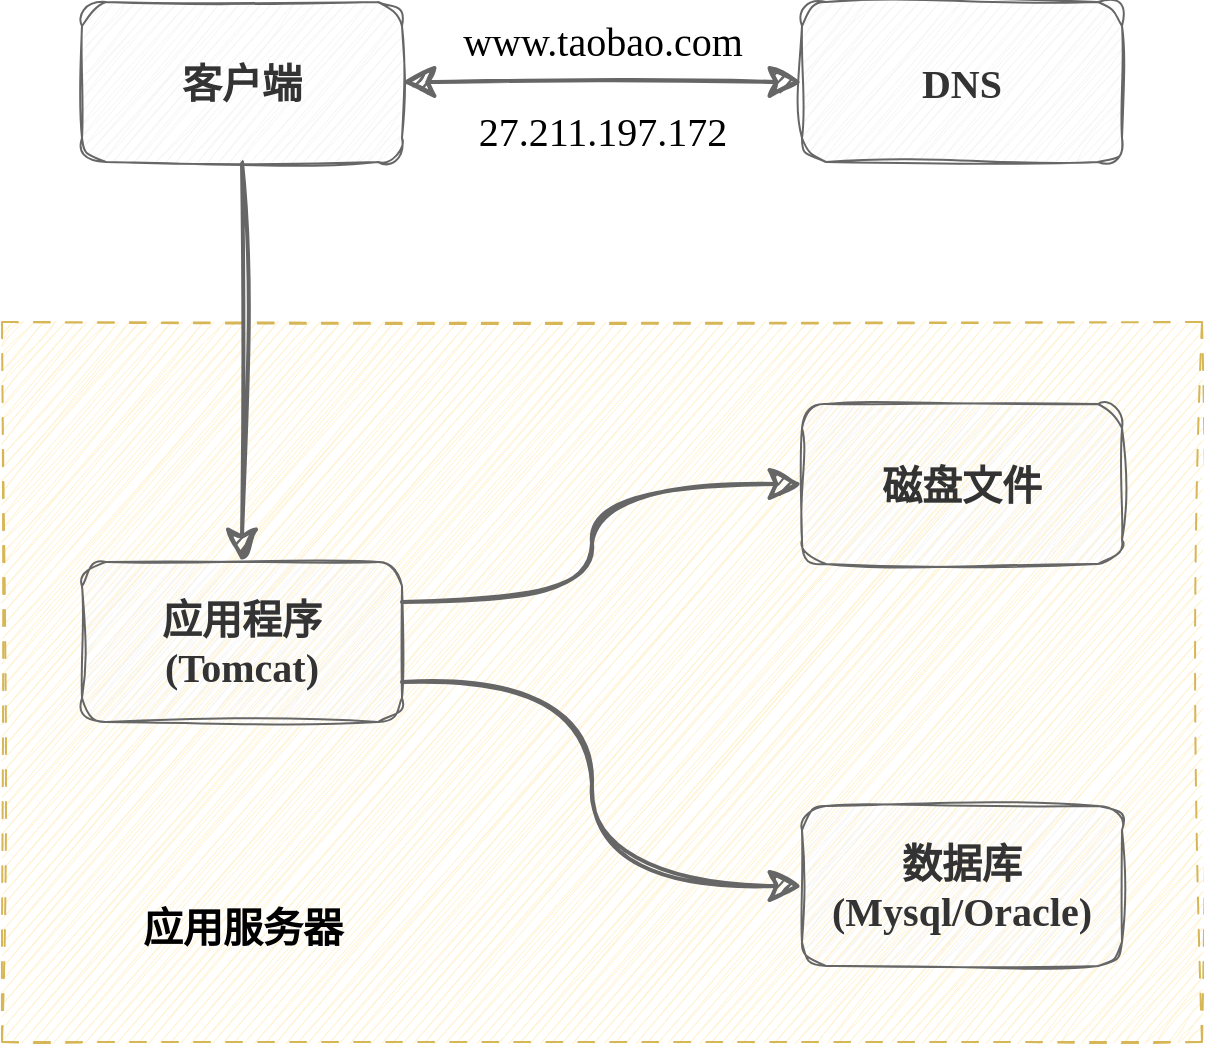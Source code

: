 <mxfile compressed="true" version="22.0.2" type="device" pages="11"><diagram id="HCWhse49I7O5aRjqXVx7" name="单机架构"><mxGraphModel dx="1036" dy="623" grid="1" gridSize="10" guides="1" tooltips="1" connect="1" arrows="1" fold="1" page="1" pageScale="1" pageWidth="827" pageHeight="1169" math="0" shadow="0"><root><mxCell id="0"/><mxCell id="1" parent="0"/><mxCell id="2ZWuit7KLvFfwD8DRA1n-1" value="" style="rounded=0;whiteSpace=wrap;html=1;sketch=1;hachureGap=4;jiggle=2;curveFitting=1;fontFamily=Comic Sans MS;fontSize=20;fillColor=#fff2cc;strokeColor=#d6b656;dashed=1;dashPattern=8 8;" parent="1" vertex="1"><mxGeometry x="120" y="480" width="600" height="360" as="geometry"/></mxCell><mxCell id="DZZWWJ2ugDBuESJ4brlD-2" value="&lt;div style=&quot;font-size: 20px;&quot;&gt;应用程序&lt;/div&gt;&lt;div style=&quot;font-size: 20px;&quot;&gt;(Tomcat)&lt;/div&gt;" style="rounded=1;whiteSpace=wrap;html=1;sketch=1;hachureGap=4;jiggle=2;curveFitting=1;fontFamily=Comic Sans MS;fontSize=20;fillColor=#f5f5f5;strokeColor=#666666;fontStyle=1;fontColor=#333333;" parent="1" vertex="1"><mxGeometry x="160" y="600" width="160" height="80" as="geometry"/></mxCell><mxCell id="DZZWWJ2ugDBuESJ4brlD-19" style="edgeStyle=orthogonalEdgeStyle;rounded=1;sketch=1;hachureGap=4;jiggle=2;curveFitting=1;orthogonalLoop=1;jettySize=auto;html=1;exitX=0.5;exitY=1;exitDx=0;exitDy=0;entryX=0.5;entryY=0;entryDx=0;entryDy=0;fontFamily=Comic Sans MS;fontSize=20;fontStyle=1;strokeWidth=2;endSize=12;fillColor=#f5f5f5;strokeColor=#666666;startSize=12;" parent="1" source="DZZWWJ2ugDBuESJ4brlD-9" target="DZZWWJ2ugDBuESJ4brlD-2" edge="1"><mxGeometry relative="1" as="geometry"/></mxCell><mxCell id="DZZWWJ2ugDBuESJ4brlD-9" value="客户端" style="rounded=1;whiteSpace=wrap;html=1;sketch=1;hachureGap=4;jiggle=2;curveFitting=1;fontFamily=Comic Sans MS;fontSize=20;fillColor=#f5f5f5;fontColor=#333333;strokeColor=#666666;shadow=0;fontStyle=1" parent="1" vertex="1"><mxGeometry x="160" y="320" width="160" height="80" as="geometry"/></mxCell><mxCell id="DZZWWJ2ugDBuESJ4brlD-10" value="DNS" style="rounded=1;whiteSpace=wrap;html=1;sketch=1;hachureGap=4;jiggle=2;curveFitting=1;fontFamily=Comic Sans MS;fontSize=20;fillColor=#f5f5f5;fontColor=#333333;strokeColor=#666666;shadow=0;fontStyle=1" parent="1" vertex="1"><mxGeometry x="520" y="320" width="160" height="80" as="geometry"/></mxCell><mxCell id="DZZWWJ2ugDBuESJ4brlD-13" style="edgeStyle=orthogonalEdgeStyle;rounded=0;sketch=1;hachureGap=4;jiggle=2;curveFitting=1;orthogonalLoop=1;jettySize=auto;html=1;entryX=0;entryY=0.5;entryDx=0;entryDy=0;fontFamily=Comic Sans MS;fontSize=20;startArrow=classic;startFill=1;strokeWidth=2;endSize=12;fillColor=#f5f5f5;strokeColor=#666666;startSize=12;fontStyle=1" parent="1" source="DZZWWJ2ugDBuESJ4brlD-9" target="DZZWWJ2ugDBuESJ4brlD-10" edge="1"><mxGeometry relative="1" as="geometry"/></mxCell><mxCell id="DZZWWJ2ugDBuESJ4brlD-11" style="edgeStyle=orthogonalEdgeStyle;sketch=1;hachureGap=4;jiggle=2;curveFitting=1;orthogonalLoop=1;jettySize=auto;html=1;exitX=1;exitY=0.75;exitDx=0;exitDy=0;entryX=0;entryY=0.5;entryDx=0;entryDy=0;fontFamily=Comic Sans MS;fontSize=20;fontStyle=1;strokeWidth=2;endSize=12;fillColor=#f5f5f5;strokeColor=#666666;startSize=12;curved=1;" parent="1" source="DZZWWJ2ugDBuESJ4brlD-2" target="AxhPIv2jmEq9vALoPGRr-2" edge="1"><mxGeometry relative="1" as="geometry"><mxPoint x="557" y="742.0" as="targetPoint"/></mxGeometry></mxCell><mxCell id="DZZWWJ2ugDBuESJ4brlD-12" style="edgeStyle=orthogonalEdgeStyle;sketch=1;hachureGap=4;jiggle=2;curveFitting=1;orthogonalLoop=1;jettySize=auto;html=1;exitX=1;exitY=0.25;exitDx=0;exitDy=0;entryX=0;entryY=0.5;entryDx=0;entryDy=0;fontFamily=Comic Sans MS;fontSize=20;fontStyle=1;strokeWidth=2;endSize=12;fillColor=#f5f5f5;strokeColor=#666666;startSize=12;curved=1;" parent="1" source="DZZWWJ2ugDBuESJ4brlD-2" target="AxhPIv2jmEq9vALoPGRr-1" edge="1"><mxGeometry relative="1" as="geometry"><mxPoint x="560" y="542.0" as="targetPoint"/></mxGeometry></mxCell><mxCell id="DZZWWJ2ugDBuESJ4brlD-14" value="27.211.197.172" style="text;html=1;align=center;verticalAlign=middle;resizable=0;points=[];autosize=1;strokeColor=none;fillColor=none;fontSize=20;fontFamily=Comic Sans MS;fontStyle=0" parent="1" vertex="1"><mxGeometry x="340" y="364" width="160" height="40" as="geometry"/></mxCell><mxCell id="DZZWWJ2ugDBuESJ4brlD-15" value="www.taobao.com" style="text;html=1;align=center;verticalAlign=middle;resizable=0;points=[];autosize=1;strokeColor=none;fillColor=none;fontSize=20;fontFamily=Comic Sans MS;fontStyle=0" parent="1" vertex="1"><mxGeometry x="335" y="319" width="170" height="40" as="geometry"/></mxCell><mxCell id="2ZWuit7KLvFfwD8DRA1n-2" value="应用服务器" style="text;html=1;align=center;verticalAlign=middle;resizable=0;points=[];autosize=1;strokeColor=none;fillColor=none;fontSize=20;fontFamily=Comic Sans MS;fontStyle=1" parent="1" vertex="1"><mxGeometry x="180" y="762" width="120" height="40" as="geometry"/></mxCell><mxCell id="AxhPIv2jmEq9vALoPGRr-1" value="磁盘文件" style="rounded=1;whiteSpace=wrap;html=1;sketch=1;hachureGap=4;jiggle=2;curveFitting=1;fontFamily=Comic Sans MS;fontSize=20;fillColor=#f5f5f5;fontColor=#333333;strokeColor=#666666;shadow=0;fontStyle=1" parent="1" vertex="1"><mxGeometry x="520" y="521" width="160" height="80" as="geometry"/></mxCell><mxCell id="AxhPIv2jmEq9vALoPGRr-2" value="&lt;div style=&quot;border-color: var(--border-color); font-size: 20px;&quot;&gt;&lt;div style=&quot;border-color: var(--border-color); font-size: 20px;&quot;&gt;数据库&lt;/div&gt;&lt;div style=&quot;border-color: var(--border-color); font-size: 20px;&quot;&gt;(Mysql/Oracle)&lt;/div&gt;&lt;/div&gt;" style="rounded=1;whiteSpace=wrap;html=1;sketch=1;hachureGap=4;jiggle=2;curveFitting=1;fontFamily=Comic Sans MS;fontSize=20;fillColor=#f5f5f5;fontColor=#333333;strokeColor=#666666;shadow=0;fontStyle=1" parent="1" vertex="1"><mxGeometry x="520" y="722" width="160" height="80" as="geometry"/></mxCell></root></mxGraphModel></diagram><diagram id="d-OF5pYxS-wmc1vX0aR5" name="服务和数据分离"><mxGraphModel dx="1863" dy="623" grid="1" gridSize="10" guides="1" tooltips="1" connect="1" arrows="1" fold="1" page="1" pageScale="1" pageWidth="827" pageHeight="1169" math="0" shadow="0"><root><mxCell id="0"/><mxCell id="1" parent="0"/><mxCell id="jC-8gIwCmSllOhE0ZUy1-2" value="&lt;div style=&quot;font-size: 20px;&quot;&gt;应用服务&lt;br style=&quot;font-size: 20px;&quot;&gt;&lt;/div&gt;" style="rounded=1;whiteSpace=wrap;html=1;sketch=1;hachureGap=4;jiggle=2;curveFitting=1;fontFamily=Comic Sans MS;fontSize=20;fillColor=#fff2cc;strokeColor=#d6b656;fontStyle=1;container=0;" parent="1" vertex="1"><mxGeometry x="-670" y="624" width="160" height="80" as="geometry"/></mxCell><mxCell id="jC-8gIwCmSllOhE0ZUy1-3" style="edgeStyle=orthogonalEdgeStyle;rounded=1;sketch=1;hachureGap=4;jiggle=2;curveFitting=1;orthogonalLoop=1;jettySize=auto;html=1;exitX=0.5;exitY=1;exitDx=0;exitDy=0;entryX=0.5;entryY=0;entryDx=0;entryDy=0;fontFamily=Comic Sans MS;fontSize=20;fontStyle=1;strokeWidth=2;endSize=12;fillColor=#f5f5f5;strokeColor=#666666;startSize=12;" parent="1" source="jC-8gIwCmSllOhE0ZUy1-4" target="jC-8gIwCmSllOhE0ZUy1-2" edge="1"><mxGeometry relative="1" as="geometry"/></mxCell><mxCell id="jC-8gIwCmSllOhE0ZUy1-4" value="客户端" style="rounded=1;whiteSpace=wrap;html=1;sketch=1;hachureGap=4;jiggle=2;curveFitting=1;fontFamily=Comic Sans MS;fontSize=20;fillColor=#f5f5f5;fontColor=#333333;strokeColor=#666666;shadow=0;fontStyle=1;container=0;" parent="1" vertex="1"><mxGeometry x="-670" y="344" width="160" height="80" as="geometry"/></mxCell><mxCell id="jC-8gIwCmSllOhE0ZUy1-5" value="DNS" style="rounded=1;whiteSpace=wrap;html=1;sketch=1;hachureGap=4;jiggle=2;curveFitting=1;fontFamily=Comic Sans MS;fontSize=20;fillColor=#f5f5f5;fontColor=#333333;strokeColor=#666666;shadow=0;fontStyle=1;container=0;" parent="1" vertex="1"><mxGeometry x="-310" y="344" width="160" height="80" as="geometry"/></mxCell><mxCell id="jC-8gIwCmSllOhE0ZUy1-6" style="edgeStyle=orthogonalEdgeStyle;rounded=0;sketch=1;hachureGap=4;jiggle=2;curveFitting=1;orthogonalLoop=1;jettySize=auto;html=1;entryX=0;entryY=0.5;entryDx=0;entryDy=0;fontFamily=Comic Sans MS;fontSize=20;startArrow=classic;startFill=1;strokeWidth=2;endSize=12;fillColor=#f5f5f5;strokeColor=#666666;startSize=12;fontStyle=1" parent="1" source="jC-8gIwCmSllOhE0ZUy1-4" target="jC-8gIwCmSllOhE0ZUy1-5" edge="1"><mxGeometry relative="1" as="geometry"/></mxCell><mxCell id="jC-8gIwCmSllOhE0ZUy1-7" style="edgeStyle=orthogonalEdgeStyle;sketch=1;hachureGap=4;jiggle=2;curveFitting=1;orthogonalLoop=1;jettySize=auto;html=1;exitX=1;exitY=0.75;exitDx=0;exitDy=0;entryX=0;entryY=0.5;entryDx=0;entryDy=0;fontFamily=Comic Sans MS;fontSize=20;fontStyle=1;strokeWidth=2;endSize=12;fillColor=#f5f5f5;strokeColor=#666666;startSize=12;curved=1;" parent="1" source="jC-8gIwCmSllOhE0ZUy1-2" target="jC-8gIwCmSllOhE0ZUy1-13" edge="1"><mxGeometry relative="1" as="geometry"><mxPoint x="-273" y="766.0" as="targetPoint"/></mxGeometry></mxCell><mxCell id="jC-8gIwCmSllOhE0ZUy1-8" style="edgeStyle=orthogonalEdgeStyle;sketch=1;hachureGap=4;jiggle=2;curveFitting=1;orthogonalLoop=1;jettySize=auto;html=1;exitX=1;exitY=0.25;exitDx=0;exitDy=0;entryX=0;entryY=0;entryDx=0;entryDy=52;fontFamily=Comic Sans MS;fontSize=20;fontStyle=1;strokeWidth=2;endSize=12;fillColor=#f5f5f5;strokeColor=#666666;startSize=12;curved=1;entryPerimeter=0;" parent="1" source="jC-8gIwCmSllOhE0ZUy1-2" target="g_EymVcgV_5FiCueLcxT-3" edge="1"><mxGeometry relative="1" as="geometry"><mxPoint x="-320" y="586" as="targetPoint"/></mxGeometry></mxCell><mxCell id="jC-8gIwCmSllOhE0ZUy1-9" value="27.211.197.172" style="text;html=1;align=center;verticalAlign=middle;resizable=0;points=[];autosize=1;strokeColor=none;fillColor=none;fontSize=20;fontFamily=Comic Sans MS;fontStyle=0;container=0;" parent="1" vertex="1"><mxGeometry x="-490" y="388" width="160" height="40" as="geometry"/></mxCell><mxCell id="jC-8gIwCmSllOhE0ZUy1-10" value="www.taobao.com" style="text;html=1;align=center;verticalAlign=middle;resizable=0;points=[];autosize=1;strokeColor=none;fillColor=none;fontSize=20;fontFamily=Comic Sans MS;fontStyle=0;container=0;" parent="1" vertex="1"><mxGeometry x="-495" y="343" width="170" height="40" as="geometry"/></mxCell><mxCell id="jC-8gIwCmSllOhE0ZUy1-13" value="&lt;div style=&quot;border-color: var(--border-color); font-size: 20px;&quot;&gt;&lt;div style=&quot;border-color: var(--border-color); font-size: 20px;&quot;&gt;&lt;div style=&quot;border-color: var(--border-color); font-size: 20px;&quot;&gt;数据库&lt;/div&gt;&lt;div style=&quot;border-color: var(--border-color); font-size: 20px;&quot;&gt;(Mysql/Oracle)&lt;/div&gt;&lt;/div&gt;&lt;/div&gt;" style="rounded=1;whiteSpace=wrap;html=1;sketch=1;hachureGap=4;jiggle=2;curveFitting=1;fontFamily=Comic Sans MS;fontSize=20;fillColor=#f8cecc;strokeColor=#b85450;shadow=0;fontStyle=1;container=0;" parent="1" vertex="1"><mxGeometry x="-320" y="720" width="160" height="80" as="geometry"/></mxCell><mxCell id="g_EymVcgV_5FiCueLcxT-3" value="" style="verticalLabelPosition=bottom;verticalAlign=top;html=1;shape=mxgraph.basic.layered_rect;dx=10;outlineConnect=0;whiteSpace=wrap;sketch=1;hachureGap=4;jiggle=2;curveFitting=1;fontFamily=Comic Sans MS;fontSize=20;fontStyle=1;fillColor=#f8cecc;strokeColor=#b85450;shadow=0;container=0;" parent="1" vertex="1"><mxGeometry x="-320" y="520" width="220" height="114" as="geometry"/></mxCell><mxCell id="g_EymVcgV_5FiCueLcxT-4" value="&lt;div style=&quot;font-size: 20px;&quot;&gt;&lt;div style=&quot;border-color: var(--border-color);&quot;&gt;&lt;div style=&quot;border-color: var(--border-color);&quot;&gt;文件服务&lt;/div&gt;&lt;div style=&quot;border-color: var(--border-color);&quot;&gt;(HDFS/FastDFS/&lt;/div&gt;&lt;div style=&quot;border-color: var(--border-color);&quot;&gt;OSS)&lt;/div&gt;&lt;/div&gt;&lt;/div&gt;" style="text;html=1;align=center;verticalAlign=middle;resizable=0;points=[];autosize=1;strokeColor=none;fillColor=none;fontSize=20;fontFamily=Comic Sans MS;fontStyle=1;container=0;" parent="1" vertex="1"><mxGeometry x="-304" y="532" width="190" height="90" as="geometry"/></mxCell></root></mxGraphModel></diagram><diagram id="Adm8tgxgvAGcisoV5nXt" name="分布式缓存"><mxGraphModel dx="1863" dy="623" grid="1" gridSize="10" guides="1" tooltips="1" connect="1" arrows="1" fold="1" page="1" pageScale="1" pageWidth="827" pageHeight="1169" math="0" shadow="0"><root><mxCell id="0"/><mxCell id="1" parent="0"/><mxCell id="B5Ls3m5P3cWfBoX6ejBJ-2" style="edgeStyle=orthogonalEdgeStyle;rounded=1;sketch=1;hachureGap=4;jiggle=2;curveFitting=1;orthogonalLoop=1;jettySize=auto;html=1;exitX=0.5;exitY=1;exitDx=0;exitDy=0;entryX=0.5;entryY=0;entryDx=0;entryDy=0;fontFamily=Comic Sans MS;fontSize=20;fontStyle=1;strokeWidth=2;endSize=12;fillColor=#f5f5f5;strokeColor=#666666;startSize=12;" parent="1" source="B5Ls3m5P3cWfBoX6ejBJ-3" target="B5Ls3m5P3cWfBoX6ejBJ-13" edge="1"><mxGeometry relative="1" as="geometry"><mxPoint x="-590" y="624" as="targetPoint"/></mxGeometry></mxCell><mxCell id="B5Ls3m5P3cWfBoX6ejBJ-3" value="客户端" style="rounded=1;whiteSpace=wrap;html=1;sketch=1;hachureGap=4;jiggle=2;curveFitting=1;fontFamily=Comic Sans MS;fontSize=20;fillColor=#f5f5f5;fontColor=#333333;strokeColor=#666666;shadow=0;fontStyle=1;container=0;" parent="1" vertex="1"><mxGeometry x="-670" y="344" width="160" height="80" as="geometry"/></mxCell><mxCell id="B5Ls3m5P3cWfBoX6ejBJ-4" value="DNS" style="rounded=1;whiteSpace=wrap;html=1;sketch=1;hachureGap=4;jiggle=2;curveFitting=1;fontFamily=Comic Sans MS;fontSize=20;fillColor=#f5f5f5;fontColor=#333333;strokeColor=#666666;shadow=0;fontStyle=1;container=0;" parent="1" vertex="1"><mxGeometry x="-310" y="344" width="160" height="80" as="geometry"/></mxCell><mxCell id="B5Ls3m5P3cWfBoX6ejBJ-5" style="edgeStyle=orthogonalEdgeStyle;rounded=0;sketch=1;hachureGap=4;jiggle=2;curveFitting=1;orthogonalLoop=1;jettySize=auto;html=1;entryX=0;entryY=0.5;entryDx=0;entryDy=0;fontFamily=Comic Sans MS;fontSize=20;startArrow=classic;startFill=1;strokeWidth=2;endSize=12;fillColor=#f5f5f5;strokeColor=#666666;startSize=12;fontStyle=1" parent="1" source="B5Ls3m5P3cWfBoX6ejBJ-3" target="B5Ls3m5P3cWfBoX6ejBJ-4" edge="1"><mxGeometry relative="1" as="geometry"/></mxCell><mxCell id="B5Ls3m5P3cWfBoX6ejBJ-6" style="edgeStyle=orthogonalEdgeStyle;sketch=1;hachureGap=4;jiggle=2;curveFitting=1;orthogonalLoop=1;jettySize=auto;html=1;exitX=1;exitY=0.75;exitDx=0;exitDy=0;entryX=0;entryY=0.5;entryDx=0;entryDy=0;fontFamily=Comic Sans MS;fontSize=20;fontStyle=1;strokeWidth=2;endSize=12;fillColor=#f5f5f5;strokeColor=#666666;startSize=12;curved=1;" parent="1" source="B5Ls3m5P3cWfBoX6ejBJ-13" target="B5Ls3m5P3cWfBoX6ejBJ-10" edge="1"><mxGeometry relative="1" as="geometry"><mxPoint x="-273" y="766.0" as="targetPoint"/><mxPoint x="-510" y="684" as="sourcePoint"/></mxGeometry></mxCell><mxCell id="B5Ls3m5P3cWfBoX6ejBJ-7" style="edgeStyle=orthogonalEdgeStyle;sketch=1;hachureGap=4;jiggle=2;curveFitting=1;orthogonalLoop=1;jettySize=auto;html=1;exitX=1;exitY=0.25;exitDx=0;exitDy=0;entryX=0;entryY=0;entryDx=0;entryDy=52;fontFamily=Comic Sans MS;fontSize=20;fontStyle=1;strokeWidth=2;endSize=12;fillColor=#f5f5f5;strokeColor=#666666;startSize=12;curved=1;entryPerimeter=0;" parent="1" source="B5Ls3m5P3cWfBoX6ejBJ-13" target="vJHxDrnK96o7Klxby0N1-2" edge="1"><mxGeometry relative="1" as="geometry"><mxPoint x="-320" y="586" as="targetPoint"/><mxPoint x="-510" y="644" as="sourcePoint"/></mxGeometry></mxCell><mxCell id="B5Ls3m5P3cWfBoX6ejBJ-8" value="27.211.197.172" style="text;html=1;align=center;verticalAlign=middle;resizable=0;points=[];autosize=1;strokeColor=none;fillColor=none;fontSize=20;fontFamily=Comic Sans MS;fontStyle=0;container=0;" parent="1" vertex="1"><mxGeometry x="-490" y="388" width="160" height="40" as="geometry"/></mxCell><mxCell id="B5Ls3m5P3cWfBoX6ejBJ-9" value="www.taobao.com" style="text;html=1;align=center;verticalAlign=middle;resizable=0;points=[];autosize=1;strokeColor=none;fillColor=none;fontSize=20;fontFamily=Comic Sans MS;fontStyle=0;container=0;" parent="1" vertex="1"><mxGeometry x="-495" y="343" width="170" height="40" as="geometry"/></mxCell><mxCell id="B5Ls3m5P3cWfBoX6ejBJ-10" value="&lt;div style=&quot;border-color: var(--border-color); font-size: 20px;&quot;&gt;&lt;div style=&quot;border-color: var(--border-color); font-size: 20px;&quot;&gt;&lt;div style=&quot;border-color: var(--border-color); font-size: 20px;&quot;&gt;数据库&lt;/div&gt;&lt;div style=&quot;border-color: var(--border-color); font-size: 20px;&quot;&gt;(Mysql/Oracle)&lt;/div&gt;&lt;/div&gt;&lt;/div&gt;" style="rounded=1;whiteSpace=wrap;html=1;sketch=1;hachureGap=4;jiggle=2;curveFitting=1;fontFamily=Comic Sans MS;fontSize=20;fillColor=#f5f5f5;fontColor=#333333;strokeColor=#666666;shadow=0;fontStyle=1;container=0;" parent="1" vertex="1"><mxGeometry x="-319" y="720" width="160" height="80" as="geometry"/></mxCell><mxCell id="B5Ls3m5P3cWfBoX6ejBJ-22" style="edgeStyle=orthogonalEdgeStyle;rounded=0;sketch=1;hachureGap=4;jiggle=2;curveFitting=1;orthogonalLoop=1;jettySize=auto;html=1;exitX=0.5;exitY=1;exitDx=0;exitDy=0;fontFamily=Comic Sans MS;fontSize=20;" parent="1" source="B5Ls3m5P3cWfBoX6ejBJ-13" target="B5Ls3m5P3cWfBoX6ejBJ-19" edge="1"><mxGeometry relative="1" as="geometry"><mxPoint x="-590.238" y="880" as="targetPoint"/></mxGeometry></mxCell><mxCell id="B5Ls3m5P3cWfBoX6ejBJ-13" value="&lt;div style=&quot;font-size: 20px;&quot;&gt;&lt;div style=&quot;font-size: 20px;&quot;&gt;应用服务&lt;/div&gt;&lt;/div&gt;" style="rounded=1;whiteSpace=wrap;html=1;sketch=1;hachureGap=4;jiggle=2;curveFitting=1;fontFamily=Comic Sans MS;fontSize=20;fillColor=#fff2cc;strokeColor=#d6b656;fontStyle=1;verticalAlign=top;shadow=0;" parent="1" vertex="1"><mxGeometry x="-685" y="620" width="190" height="118" as="geometry"/></mxCell><mxCell id="B5Ls3m5P3cWfBoX6ejBJ-14" value="本地缓存" style="rounded=1;whiteSpace=wrap;html=1;sketch=1;hachureGap=4;jiggle=2;curveFitting=1;fontFamily=Comic Sans MS;fontSize=18;fillColor=#f8cecc;strokeColor=#b85450;" parent="1" vertex="1"><mxGeometry x="-662.875" y="665" width="145.75" height="50" as="geometry"/></mxCell><mxCell id="B5Ls3m5P3cWfBoX6ejBJ-18" value="" style="group;fontFamily=Comic Sans MS;fontSize=20;" parent="1" vertex="1" connectable="0"><mxGeometry x="-701" y="880" width="222" height="130" as="geometry"/></mxCell><mxCell id="B5Ls3m5P3cWfBoX6ejBJ-19" value="" style="verticalLabelPosition=bottom;verticalAlign=top;html=1;shape=mxgraph.basic.layered_rect;dx=10;outlineConnect=0;whiteSpace=wrap;sketch=1;hachureGap=4;jiggle=2;curveFitting=1;fontFamily=Comic Sans MS;fontSize=20;fontStyle=1;fillColor=#f8cecc;strokeColor=#b85450;shadow=0;" parent="B5Ls3m5P3cWfBoX6ejBJ-18" vertex="1"><mxGeometry width="222" height="130" as="geometry"/></mxCell><mxCell id="B5Ls3m5P3cWfBoX6ejBJ-20" value="&lt;div style=&quot;font-size: 20px;&quot;&gt;分布式缓存&lt;/div&gt;&lt;div style=&quot;font-size: 20px;&quot;&gt;(Redis/Memcached)&lt;/div&gt;" style="text;html=1;align=center;verticalAlign=middle;resizable=0;points=[];autosize=1;strokeColor=none;fillColor=none;fontSize=20;fontFamily=Comic Sans MS;fontStyle=1" parent="B5Ls3m5P3cWfBoX6ejBJ-18" vertex="1"><mxGeometry x="6" y="35" width="210" height="60" as="geometry"/></mxCell><mxCell id="vJHxDrnK96o7Klxby0N1-2" value="" style="verticalLabelPosition=bottom;verticalAlign=top;html=1;shape=mxgraph.basic.layered_rect;dx=10;outlineConnect=0;whiteSpace=wrap;sketch=1;hachureGap=4;jiggle=2;curveFitting=1;fontFamily=Comic Sans MS;fontSize=20;fontStyle=1;fillColor=#f5f5f5;strokeColor=#666666;shadow=0;fontColor=#333333;container=0;" parent="1" vertex="1"><mxGeometry x="-319" y="524" width="220" height="114" as="geometry"/></mxCell><mxCell id="vJHxDrnK96o7Klxby0N1-3" value="&lt;div style=&quot;font-size: 20px;&quot;&gt;&lt;div style=&quot;border-color: var(--border-color);&quot;&gt;&lt;div style=&quot;border-color: var(--border-color);&quot;&gt;文件服务&lt;/div&gt;&lt;div style=&quot;border-color: var(--border-color);&quot;&gt;(HDFS/FastDFS/&lt;/div&gt;&lt;div style=&quot;border-color: var(--border-color);&quot;&gt;OSS)&lt;/div&gt;&lt;/div&gt;&lt;/div&gt;" style="text;html=1;align=center;verticalAlign=middle;resizable=0;points=[];autosize=1;strokeColor=none;fillColor=none;fontSize=20;fontFamily=Comic Sans MS;fontStyle=1;container=0;" parent="1" vertex="1"><mxGeometry x="-303" y="536" width="190" height="90" as="geometry"/></mxCell></root></mxGraphModel></diagram><diagram name="负载均衡" id="iRBB7CUcixw8sJFssix5"><mxGraphModel dx="2195" dy="1139" grid="1" gridSize="10" guides="1" tooltips="1" connect="1" arrows="1" fold="1" page="1" pageScale="1" pageWidth="1169" pageHeight="1654" math="0" shadow="0"><root><mxCell id="CrLXBUWpAo7dBWhEbIYz-0"/><mxCell id="CrLXBUWpAo7dBWhEbIYz-1" parent="CrLXBUWpAo7dBWhEbIYz-0"/><mxCell id="CrLXBUWpAo7dBWhEbIYz-4" style="edgeStyle=orthogonalEdgeStyle;rounded=1;sketch=1;hachureGap=4;jiggle=2;curveFitting=1;orthogonalLoop=1;jettySize=auto;html=1;exitX=0.5;exitY=1;exitDx=0;exitDy=0;fontFamily=Comic Sans MS;fontSize=20;fontStyle=1;strokeWidth=2;endSize=12;startSize=12;fillColor=#f5f5f5;strokeColor=#666666;" parent="CrLXBUWpAo7dBWhEbIYz-1" source="CrLXBUWpAo7dBWhEbIYz-5" target="_uri8i7sj4065-VCQte9-10" edge="1"><mxGeometry relative="1" as="geometry"><mxPoint x="586" y="585.0" as="targetPoint"/></mxGeometry></mxCell><mxCell id="CrLXBUWpAo7dBWhEbIYz-5" value="客户端" style="rounded=1;whiteSpace=wrap;html=1;sketch=1;hachureGap=4;jiggle=2;curveFitting=1;fontFamily=Comic Sans MS;fontSize=20;fillColor=#f5f5f5;fontColor=#333333;strokeColor=#666666;shadow=0;fontStyle=1" parent="CrLXBUWpAo7dBWhEbIYz-1" vertex="1"><mxGeometry x="515" y="470" width="160" height="80" as="geometry"/></mxCell><mxCell id="CrLXBUWpAo7dBWhEbIYz-6" value="DNS" style="rounded=1;whiteSpace=wrap;html=1;sketch=1;hachureGap=4;jiggle=2;curveFitting=1;fontFamily=Comic Sans MS;fontSize=20;fillColor=#f5f5f5;fontColor=#333333;strokeColor=#666666;shadow=0;fontStyle=1" parent="CrLXBUWpAo7dBWhEbIYz-1" vertex="1"><mxGeometry x="873" y="470" width="160" height="80" as="geometry"/></mxCell><mxCell id="CrLXBUWpAo7dBWhEbIYz-7" style="edgeStyle=orthogonalEdgeStyle;rounded=0;sketch=1;hachureGap=4;jiggle=2;curveFitting=1;orthogonalLoop=1;jettySize=auto;html=1;entryX=0;entryY=0.5;entryDx=0;entryDy=0;fontFamily=Comic Sans MS;fontSize=20;startArrow=classic;startFill=1;strokeWidth=2;endSize=12;fillColor=#f5f5f5;strokeColor=#666666;startSize=12;fontStyle=1" parent="CrLXBUWpAo7dBWhEbIYz-1" source="CrLXBUWpAo7dBWhEbIYz-5" target="CrLXBUWpAo7dBWhEbIYz-6" edge="1"><mxGeometry relative="1" as="geometry"/></mxCell><mxCell id="CrLXBUWpAo7dBWhEbIYz-9" value="27.211.197.172" style="text;html=1;align=center;verticalAlign=middle;resizable=0;points=[];autosize=1;strokeColor=none;fillColor=none;fontSize=20;fontFamily=Comic Sans MS;fontStyle=0" parent="CrLXBUWpAo7dBWhEbIYz-1" vertex="1"><mxGeometry x="695" y="510" width="160" height="40" as="geometry"/></mxCell><mxCell id="CrLXBUWpAo7dBWhEbIYz-10" value="www.taobao.com" style="text;html=1;align=center;verticalAlign=middle;resizable=0;points=[];autosize=1;strokeColor=none;fillColor=none;fontSize=20;fontFamily=Comic Sans MS;fontStyle=0" parent="CrLXBUWpAo7dBWhEbIYz-1" vertex="1"><mxGeometry x="690" y="470" width="170" height="40" as="geometry"/></mxCell><mxCell id="Hzxz8tCThvREHeBRznkd-11" style="edgeStyle=orthogonalEdgeStyle;sketch=1;hachureGap=4;jiggle=2;curveFitting=1;orthogonalLoop=1;jettySize=auto;html=1;fontFamily=Comic Sans MS;fontSize=20;exitX=0;exitY=0;exitDx=51.5;exitDy=90;exitPerimeter=0;endSize=12;startSize=12;fillColor=#f5f5f5;strokeColor=#666666;strokeWidth=2;curved=1;" parent="CrLXBUWpAo7dBWhEbIYz-1" source="_uri8i7sj4065-VCQte9-10" target="frvxNLNfD-uW0uv5g8zA-3" edge="1"><mxGeometry relative="1" as="geometry"><mxPoint x="538" y="715.0" as="sourcePoint"/></mxGeometry></mxCell><mxCell id="Hzxz8tCThvREHeBRznkd-12" style="edgeStyle=orthogonalEdgeStyle;sketch=1;hachureGap=4;jiggle=2;curveFitting=1;orthogonalLoop=1;jettySize=auto;html=1;fontFamily=Comic Sans MS;fontSize=20;endSize=12;startSize=12;fillColor=#f5f5f5;strokeColor=#666666;strokeWidth=2;curved=1;exitX=0;exitY=0;exitDx=93;exitDy=90;exitPerimeter=0;entryX=0.5;entryY=0;entryDx=0;entryDy=0;" parent="CrLXBUWpAo7dBWhEbIYz-1" source="_uri8i7sj4065-VCQte9-10" target="Hzxz8tCThvREHeBRznkd-0" edge="1"><mxGeometry relative="1" as="geometry"><mxPoint x="586" y="715.0" as="sourcePoint"/></mxGeometry></mxCell><mxCell id="Hzxz8tCThvREHeBRznkd-13" style="edgeStyle=orthogonalEdgeStyle;sketch=1;hachureGap=4;jiggle=2;curveFitting=1;orthogonalLoop=1;jettySize=auto;html=1;entryX=0.5;entryY=0;entryDx=0;entryDy=0;fontFamily=Comic Sans MS;fontSize=20;exitX=0;exitY=0;exitDx=134.5;exitDy=90;exitPerimeter=0;endSize=12;startSize=12;fillColor=#f5f5f5;strokeColor=#666666;strokeWidth=2;curved=1;" parent="CrLXBUWpAo7dBWhEbIYz-1" source="_uri8i7sj4065-VCQte9-10" target="Hzxz8tCThvREHeBRznkd-2" edge="1"><mxGeometry relative="1" as="geometry"><mxPoint x="644" y="715.0" as="sourcePoint"/></mxGeometry></mxCell><mxCell id="Hzxz8tCThvREHeBRznkd-0" value="&lt;div style=&quot;font-size: 20px;&quot;&gt;&lt;div style=&quot;font-size: 20px;&quot;&gt;应用服务&lt;/div&gt;&lt;div style=&quot;font-size: 20px;&quot;&gt;(192.168.0.2)&lt;/div&gt;&lt;/div&gt;" style="rounded=1;whiteSpace=wrap;html=1;sketch=1;hachureGap=4;jiggle=2;curveFitting=1;fontFamily=Comic Sans MS;fontSize=20;fillColor=#fff2cc;strokeColor=#d6b656;fontStyle=1;verticalAlign=top;shadow=0;container=0;" parent="CrLXBUWpAo7dBWhEbIYz-1" vertex="1"><mxGeometry x="491" y="820" width="220" height="136" as="geometry"/></mxCell><mxCell id="Hzxz8tCThvREHeBRznkd-1" value="本地缓存" style="rounded=1;whiteSpace=wrap;html=1;sketch=1;hachureGap=4;jiggle=2;curveFitting=1;fontFamily=Comic Sans MS;fontSize=18;container=0;" parent="CrLXBUWpAo7dBWhEbIYz-1" vertex="1"><mxGeometry x="528.125" y="886" width="145.75" height="50" as="geometry"/></mxCell><mxCell id="frvxNLNfD-uW0uv5g8zA-3" value="&lt;div style=&quot;font-size: 20px;&quot;&gt;&lt;div style=&quot;font-size: 20px;&quot;&gt;应用服务&lt;/div&gt;&lt;div style=&quot;font-size: 20px;&quot;&gt;(192.168.0.1)&lt;/div&gt;&lt;/div&gt;" style="rounded=1;whiteSpace=wrap;html=1;sketch=1;hachureGap=4;jiggle=2;curveFitting=1;fontFamily=Comic Sans MS;fontSize=20;fillColor=#fff2cc;strokeColor=#d6b656;fontStyle=1;verticalAlign=top;shadow=0;container=0;" parent="CrLXBUWpAo7dBWhEbIYz-1" vertex="1"><mxGeometry x="200" y="820" width="220" height="136" as="geometry"/></mxCell><mxCell id="frvxNLNfD-uW0uv5g8zA-4" value="本地缓存" style="rounded=1;whiteSpace=wrap;html=1;sketch=1;hachureGap=4;jiggle=2;curveFitting=1;fontFamily=Comic Sans MS;fontSize=18;container=0;" parent="CrLXBUWpAo7dBWhEbIYz-1" vertex="1"><mxGeometry x="237.125" y="886" width="145.75" height="50" as="geometry"/></mxCell><mxCell id="_uri8i7sj4065-VCQte9-12" value="" style="group;fontFamily=Comic Sans MS;fontSize=20;" parent="CrLXBUWpAo7dBWhEbIYz-1" vertex="1" connectable="0"><mxGeometry x="507" y="630" width="176" height="90" as="geometry"/></mxCell><mxCell id="_uri8i7sj4065-VCQte9-10" value="" style="verticalLabelPosition=bottom;verticalAlign=top;html=1;shape=mxgraph.basic.layered_rect;dx=10;outlineConnect=0;whiteSpace=wrap;sketch=1;hachureGap=4;jiggle=2;curveFitting=1;fontFamily=Comic Sans MS;fontSize=20;fontStyle=1;fillColor=#f8cecc;strokeColor=#b85450;shadow=0;container=0;" parent="_uri8i7sj4065-VCQte9-12" vertex="1"><mxGeometry width="176" height="90" as="geometry"/></mxCell><mxCell id="_uri8i7sj4065-VCQte9-11" value="&lt;div style=&quot;font-size: 20px;&quot;&gt;负载均衡&lt;/div&gt;&lt;div style=&quot;font-size: 20px;&quot;&gt;(Nginx/Apache)&lt;/div&gt;" style="text;html=1;align=center;verticalAlign=middle;resizable=0;points=[];autosize=1;strokeColor=none;fillColor=none;fontSize=20;fontFamily=Comic Sans MS;fontStyle=1;container=0;" parent="_uri8i7sj4065-VCQte9-12" vertex="1"><mxGeometry x="5" y="15" width="170" height="60" as="geometry"/></mxCell><mxCell id="hUt6RAtvU-KQkYbMoRO2-0" value="数据存储" style="swimlane;horizontal=0;whiteSpace=wrap;html=1;hachureGap=4;fontFamily=Comic Sans MS;fontSize=20;startSize=40;dashed=1;dashPattern=8 8;container=0;rounded=0;" vertex="1" parent="CrLXBUWpAo7dBWhEbIYz-1"><mxGeometry x="119" y="1077" width="918" height="203" as="geometry"/></mxCell><mxCell id="hUt6RAtvU-KQkYbMoRO2-9" value="应用集群" style="swimlane;horizontal=0;whiteSpace=wrap;html=1;hachureGap=4;fontFamily=Comic Sans MS;fontSize=20;startSize=40;dashed=1;dashPattern=8 8;container=0;rounded=0;" vertex="1" parent="CrLXBUWpAo7dBWhEbIYz-1"><mxGeometry x="119" y="780" width="918" height="220" as="geometry"/></mxCell><mxCell id="WBAuQS2ElJQ3ibR58H4S-0" value="&lt;div style=&quot;border-color: var(--border-color); font-size: 20px;&quot;&gt;&lt;div style=&quot;border-color: var(--border-color); font-size: 20px;&quot;&gt;数据库&lt;/div&gt;&lt;/div&gt;" style="rounded=1;whiteSpace=wrap;html=1;sketch=1;hachureGap=4;jiggle=2;curveFitting=1;fontFamily=Comic Sans MS;fontSize=20;fillColor=#f5f5f5;fontColor=#333333;strokeColor=#666666;shadow=0;fontStyle=1;container=0;" parent="CrLXBUWpAo7dBWhEbIYz-1" vertex="1"><mxGeometry x="839" y="1137" width="160" height="80" as="geometry"/></mxCell><mxCell id="rKh0bxH-CWSQsxdvM9Ok-2" value="" style="verticalLabelPosition=bottom;verticalAlign=top;html=1;shape=mxgraph.basic.layered_rect;dx=10;outlineConnect=0;whiteSpace=wrap;sketch=1;hachureGap=4;jiggle=2;curveFitting=1;fontFamily=Comic Sans MS;fontSize=20;fontStyle=1;fillColor=#f5f5f5;strokeColor=#666666;shadow=0;fontColor=#333333;container=0;" vertex="1" parent="CrLXBUWpAo7dBWhEbIYz-1"><mxGeometry x="490" y="1121.5" width="220" height="114" as="geometry"/></mxCell><mxCell id="rKh0bxH-CWSQsxdvM9Ok-3" value="&lt;div style=&quot;font-size: 20px;&quot;&gt;&lt;div style=&quot;border-color: var(--border-color);&quot;&gt;文件服务&lt;/div&gt;&lt;div style=&quot;border-color: var(--border-color);&quot;&gt;(HDFS/FastDFS/&lt;/div&gt;&lt;div style=&quot;border-color: var(--border-color);&quot;&gt;OSS)&lt;/div&gt;&lt;/div&gt;" style="text;html=1;align=center;verticalAlign=middle;resizable=0;points=[];autosize=1;strokeColor=none;fillColor=none;fontSize=20;fontFamily=Comic Sans MS;fontStyle=1;container=0;" vertex="1" parent="CrLXBUWpAo7dBWhEbIYz-1"><mxGeometry x="506" y="1133.5" width="190" height="90" as="geometry"/></mxCell><mxCell id="bzNBhB2gisYWcTZX-8c2-8" value="" style="verticalLabelPosition=bottom;verticalAlign=top;html=1;shape=mxgraph.basic.layered_rect;dx=10;outlineConnect=0;whiteSpace=wrap;sketch=1;hachureGap=4;jiggle=2;curveFitting=1;fontFamily=Comic Sans MS;fontSize=20;fontStyle=1;fillColor=#f5f5f5;strokeColor=#666666;shadow=0;fontColor=#333333;container=0;" vertex="1" parent="CrLXBUWpAo7dBWhEbIYz-1"><mxGeometry x="200" y="1120" width="220" height="114" as="geometry"/></mxCell><mxCell id="bzNBhB2gisYWcTZX-8c2-9" value="&lt;div style=&quot;border-color: var(--border-color); font-size: 20px;&quot;&gt;分布式缓存&lt;/div&gt;&lt;div style=&quot;border-color: var(--border-color); font-size: 20px;&quot;&gt;(Redis/Memcached)&lt;/div&gt;" style="text;html=1;align=center;verticalAlign=middle;resizable=0;points=[];autosize=1;strokeColor=none;fillColor=none;fontSize=20;fontFamily=Comic Sans MS;fontStyle=1;container=0;" vertex="1" parent="CrLXBUWpAo7dBWhEbIYz-1"><mxGeometry x="205" y="1147" width="210" height="60" as="geometry"/></mxCell><mxCell id="Hzxz8tCThvREHeBRznkd-2" value="&lt;div style=&quot;font-size: 20px;&quot;&gt;&lt;div style=&quot;font-size: 20px;&quot;&gt;应用服务&lt;/div&gt;&lt;div style=&quot;font-size: 20px;&quot;&gt;(192.168.0.3)&lt;/div&gt;&lt;/div&gt;" style="rounded=1;whiteSpace=wrap;html=1;sketch=1;hachureGap=4;jiggle=2;curveFitting=1;fontFamily=Comic Sans MS;fontSize=20;fillColor=#fff2cc;strokeColor=#d6b656;fontStyle=1;verticalAlign=top;shadow=0;container=0;" parent="CrLXBUWpAo7dBWhEbIYz-1" vertex="1"><mxGeometry x="781" y="820" width="220" height="136" as="geometry"/></mxCell><mxCell id="Hzxz8tCThvREHeBRznkd-3" value="本地缓存" style="rounded=1;whiteSpace=wrap;html=1;sketch=1;hachureGap=4;jiggle=2;curveFitting=1;fontFamily=Comic Sans MS;fontSize=18;container=0;" parent="CrLXBUWpAo7dBWhEbIYz-1" vertex="1"><mxGeometry x="818.125" y="886" width="145.75" height="50" as="geometry"/></mxCell><mxCell id="Zx4j6fU30hyGLYo4GrCM-0" value="" style="html=1;shadow=0;dashed=0;align=center;verticalAlign=middle;shape=mxgraph.arrows2.twoWayArrow;dy=0.65;dx=22;sketch=1;hachureGap=4;jiggle=2;curveFitting=1;fontFamily=Comic Sans MS;fontSize=20;rotation=-90;fillColor=#ffe6cc;strokeColor=#d79b00;" vertex="1" parent="CrLXBUWpAo7dBWhEbIYz-1"><mxGeometry x="560" y="1010" width="80" height="60" as="geometry"/></mxCell></root></mxGraphModel></diagram><diagram name="读写分离" id="hGBwzjLPZwcyX85SpVRY"><mxGraphModel dx="1923" dy="1289" grid="1" gridSize="10" guides="1" tooltips="1" connect="1" arrows="1" fold="1" page="1" pageScale="1" pageWidth="1169" pageHeight="1654" math="0" shadow="0"><root><mxCell id="9IHK0QJzQWcLsP5TUjHP-0"/><mxCell id="9IHK0QJzQWcLsP5TUjHP-1" parent="9IHK0QJzQWcLsP5TUjHP-0"/><mxCell id="9IHK0QJzQWcLsP5TUjHP-4" style="edgeStyle=orthogonalEdgeStyle;rounded=1;sketch=1;hachureGap=4;jiggle=2;curveFitting=1;orthogonalLoop=1;jettySize=auto;html=1;exitX=0.5;exitY=1;exitDx=0;exitDy=0;fontFamily=Comic Sans MS;fontSize=20;fontStyle=1;strokeWidth=2;endSize=12;startSize=12;fillColor=#f5f5f5;strokeColor=#666666;" parent="9IHK0QJzQWcLsP5TUjHP-1" source="9IHK0QJzQWcLsP5TUjHP-5" target="9IHK0QJzQWcLsP5TUjHP-31" edge="1"><mxGeometry relative="1" as="geometry"><mxPoint x="598" y="622.0" as="targetPoint"/></mxGeometry></mxCell><mxCell id="9IHK0QJzQWcLsP5TUjHP-5" value="客户端" style="rounded=1;whiteSpace=wrap;html=1;sketch=1;hachureGap=4;jiggle=2;curveFitting=1;fontFamily=Comic Sans MS;fontSize=20;fillColor=#f5f5f5;fontColor=#333333;strokeColor=#666666;shadow=0;fontStyle=1" parent="9IHK0QJzQWcLsP5TUjHP-1" vertex="1"><mxGeometry x="511" y="470" width="160" height="80" as="geometry"/></mxCell><mxCell id="9IHK0QJzQWcLsP5TUjHP-6" value="DNS" style="rounded=1;whiteSpace=wrap;html=1;sketch=1;hachureGap=4;jiggle=2;curveFitting=1;fontFamily=Comic Sans MS;fontSize=20;fillColor=#f5f5f5;fontColor=#333333;strokeColor=#666666;shadow=0;fontStyle=1" parent="9IHK0QJzQWcLsP5TUjHP-1" vertex="1"><mxGeometry x="869" y="470" width="160" height="80" as="geometry"/></mxCell><mxCell id="9IHK0QJzQWcLsP5TUjHP-7" style="edgeStyle=orthogonalEdgeStyle;rounded=0;sketch=1;hachureGap=4;jiggle=2;curveFitting=1;orthogonalLoop=1;jettySize=auto;html=1;entryX=0;entryY=0.5;entryDx=0;entryDy=0;fontFamily=Comic Sans MS;fontSize=20;startArrow=classic;startFill=1;strokeWidth=2;endSize=12;fillColor=#f5f5f5;strokeColor=#666666;startSize=12;fontStyle=1" parent="9IHK0QJzQWcLsP5TUjHP-1" source="9IHK0QJzQWcLsP5TUjHP-5" target="9IHK0QJzQWcLsP5TUjHP-6" edge="1"><mxGeometry relative="1" as="geometry"/></mxCell><mxCell id="9IHK0QJzQWcLsP5TUjHP-8" value="27.211.197.172" style="text;html=1;align=center;verticalAlign=middle;resizable=0;points=[];autosize=1;strokeColor=none;fillColor=none;fontSize=20;fontFamily=Comic Sans MS;fontStyle=0" parent="9IHK0QJzQWcLsP5TUjHP-1" vertex="1"><mxGeometry x="691" y="510" width="160" height="40" as="geometry"/></mxCell><mxCell id="9IHK0QJzQWcLsP5TUjHP-9" value="www.taobao.com" style="text;html=1;align=center;verticalAlign=middle;resizable=0;points=[];autosize=1;strokeColor=none;fillColor=none;fontSize=20;fontFamily=Comic Sans MS;fontStyle=0" parent="9IHK0QJzQWcLsP5TUjHP-1" vertex="1"><mxGeometry x="686" y="470" width="170" height="40" as="geometry"/></mxCell><mxCell id="9IHK0QJzQWcLsP5TUjHP-10" style="edgeStyle=orthogonalEdgeStyle;sketch=1;hachureGap=4;jiggle=2;curveFitting=1;orthogonalLoop=1;jettySize=auto;html=1;fontFamily=Comic Sans MS;fontSize=20;exitX=0;exitY=0;exitDx=51.5;exitDy=90;exitPerimeter=0;endSize=12;startSize=12;fillColor=#f5f5f5;strokeColor=#666666;strokeWidth=2;curved=1;" parent="9IHK0QJzQWcLsP5TUjHP-1" source="9IHK0QJzQWcLsP5TUjHP-31" target="9IHK0QJzQWcLsP5TUjHP-19" edge="1"><mxGeometry relative="1" as="geometry"><mxPoint x="538" y="715.0" as="sourcePoint"/></mxGeometry></mxCell><mxCell id="9IHK0QJzQWcLsP5TUjHP-11" style="edgeStyle=orthogonalEdgeStyle;sketch=1;hachureGap=4;jiggle=2;curveFitting=1;orthogonalLoop=1;jettySize=auto;html=1;fontFamily=Comic Sans MS;fontSize=20;endSize=12;startSize=12;fillColor=#f5f5f5;strokeColor=#666666;strokeWidth=2;curved=1;exitX=0;exitY=0;exitDx=93;exitDy=90;exitPerimeter=0;entryX=0.5;entryY=0;entryDx=0;entryDy=0;" parent="9IHK0QJzQWcLsP5TUjHP-1" source="9IHK0QJzQWcLsP5TUjHP-31" target="9IHK0QJzQWcLsP5TUjHP-17" edge="1"><mxGeometry relative="1" as="geometry"><mxPoint x="586" y="715.0" as="sourcePoint"/></mxGeometry></mxCell><mxCell id="9IHK0QJzQWcLsP5TUjHP-12" style="edgeStyle=orthogonalEdgeStyle;sketch=1;hachureGap=4;jiggle=2;curveFitting=1;orthogonalLoop=1;jettySize=auto;html=1;entryX=0.5;entryY=0;entryDx=0;entryDy=0;fontFamily=Comic Sans MS;fontSize=20;exitX=0;exitY=0;exitDx=134.5;exitDy=90;exitPerimeter=0;endSize=12;startSize=12;fillColor=#f5f5f5;strokeColor=#666666;strokeWidth=2;curved=1;" parent="9IHK0QJzQWcLsP5TUjHP-1" source="9IHK0QJzQWcLsP5TUjHP-31" target="9IHK0QJzQWcLsP5TUjHP-15" edge="1"><mxGeometry relative="1" as="geometry"><mxPoint x="644" y="715.0" as="sourcePoint"/></mxGeometry></mxCell><mxCell id="9IHK0QJzQWcLsP5TUjHP-31" value="" style="verticalLabelPosition=bottom;verticalAlign=top;html=1;shape=mxgraph.basic.layered_rect;dx=10;outlineConnect=0;whiteSpace=wrap;sketch=1;hachureGap=4;jiggle=2;curveFitting=1;fontFamily=Comic Sans MS;fontSize=20;fontStyle=1;fillColor=#dae8fc;strokeColor=#6c8ebf;shadow=0;container=0;" parent="9IHK0QJzQWcLsP5TUjHP-1" vertex="1"><mxGeometry x="503" y="627" width="176" height="90" as="geometry"/></mxCell><mxCell id="9IHK0QJzQWcLsP5TUjHP-32" value="&lt;div style=&quot;border-color: var(--border-color); font-size: 20px;&quot;&gt;&lt;div style=&quot;border-color: var(--border-color); font-size: 20px;&quot;&gt;负载均衡&lt;/div&gt;&lt;div style=&quot;border-color: var(--border-color); font-size: 20px;&quot;&gt;(Nginx/Apache)&lt;/div&gt;&lt;/div&gt;" style="text;html=1;align=center;verticalAlign=middle;resizable=0;points=[];autosize=1;strokeColor=none;fillColor=none;fontSize=20;fontFamily=Comic Sans MS;fontStyle=1;container=0;" parent="9IHK0QJzQWcLsP5TUjHP-1" vertex="1"><mxGeometry x="508" y="642" width="170" height="60" as="geometry"/></mxCell><mxCell id="obHAOmEIoWo5iBmhyf58-0" value="数据存储" style="swimlane;horizontal=0;whiteSpace=wrap;html=1;hachureGap=4;fontFamily=Comic Sans MS;fontSize=20;startSize=40;dashed=1;dashPattern=8 8;container=0;rounded=0;" vertex="1" parent="9IHK0QJzQWcLsP5TUjHP-1"><mxGeometry x="119" y="1077" width="918" height="283" as="geometry"/></mxCell><mxCell id="r59Td-JlH6Kj9DaB2OyY-0" value="&lt;div style=&quot;border-color: var(--border-color); font-size: 20px;&quot;&gt;&lt;div style=&quot;border-color: var(--border-color); font-size: 20px;&quot;&gt;&lt;div style=&quot;border-color: var(--border-color); color: rgb(0, 0, 0); font-size: 20px;&quot;&gt;主数据库&lt;/div&gt;&lt;div style=&quot;border-color: var(--border-color); color: rgb(0, 0, 0); font-size: 20px;&quot;&gt;（读 / 写）&lt;/div&gt;&lt;/div&gt;&lt;/div&gt;" style="rounded=1;whiteSpace=wrap;html=1;sketch=1;hachureGap=4;jiggle=2;curveFitting=1;fontFamily=Comic Sans MS;fontSize=20;fillColor=#f5f5f5;fontColor=#333333;strokeColor=#666666;shadow=0;fontStyle=1;container=0;" parent="obHAOmEIoWo5iBmhyf58-0" vertex="1"><mxGeometry x="709" y="40" width="160" height="80" as="geometry"/></mxCell><mxCell id="r59Td-JlH6Kj9DaB2OyY-1" value="" style="verticalLabelPosition=bottom;verticalAlign=top;html=1;shape=mxgraph.basic.layered_rect;dx=10;outlineConnect=0;whiteSpace=wrap;sketch=1;hachureGap=4;jiggle=2;curveFitting=1;fontFamily=Comic Sans MS;fontSize=20;fontStyle=1;fillColor=#f5f5f5;strokeColor=#666666;shadow=0;container=0;fontColor=#333333;" parent="obHAOmEIoWo5iBmhyf58-0" vertex="1"><mxGeometry x="701" y="170" width="176" height="86" as="geometry"/></mxCell><mxCell id="rVgDU0LXrHeECtwd-tRh-6" style="edgeStyle=orthogonalEdgeStyle;rounded=0;sketch=1;hachureGap=4;jiggle=2;curveFitting=1;orthogonalLoop=1;jettySize=auto;html=1;exitX=0.5;exitY=1;exitDx=0;exitDy=0;fontFamily=Comic Sans MS;fontSize=20;fillColor=#f5f5f5;strokeColor=#666666;strokeWidth=2;targetPerimeterSpacing=-1;endSize=12;sourcePerimeterSpacing=1;startSize=12;" edge="1" parent="obHAOmEIoWo5iBmhyf58-0" source="r59Td-JlH6Kj9DaB2OyY-0" target="r59Td-JlH6Kj9DaB2OyY-1"><mxGeometry relative="1" as="geometry"/></mxCell><mxCell id="r59Td-JlH6Kj9DaB2OyY-2" value="&lt;div style=&quot;border-color: var(--border-color); font-size: 20px;&quot;&gt;备数据库&lt;/div&gt;&lt;div style=&quot;border-color: var(--border-color); font-size: 20px;&quot;&gt;（读）&lt;/div&gt;" style="text;html=1;align=center;verticalAlign=middle;resizable=0;points=[];autosize=1;strokeColor=none;fillColor=none;fontSize=20;fontFamily=Comic Sans MS;fontStyle=1;container=0;" parent="obHAOmEIoWo5iBmhyf58-0" vertex="1"><mxGeometry x="738" y="182" width="100" height="60" as="geometry"/></mxCell><mxCell id="r59Td-JlH6Kj9DaB2OyY-5" value="复制" style="text;html=1;align=center;verticalAlign=middle;resizable=0;points=[];autosize=1;strokeColor=none;fillColor=none;fontSize=20;fontFamily=Comic Sans MS;" parent="obHAOmEIoWo5iBmhyf58-0" vertex="1"><mxGeometry x="799" y="126" width="60" height="40" as="geometry"/></mxCell><mxCell id="rVgDU0LXrHeECtwd-tRh-4" value="" style="verticalLabelPosition=bottom;verticalAlign=top;html=1;shape=mxgraph.basic.layered_rect;dx=10;outlineConnect=0;whiteSpace=wrap;sketch=1;hachureGap=4;jiggle=2;curveFitting=1;fontFamily=Comic Sans MS;fontSize=20;fontStyle=1;fillColor=#f5f5f5;strokeColor=#666666;shadow=0;fontColor=#333333;container=0;" vertex="1" parent="obHAOmEIoWo5iBmhyf58-0"><mxGeometry x="81" y="84.5" width="220" height="114" as="geometry"/></mxCell><mxCell id="rVgDU0LXrHeECtwd-tRh-5" value="&lt;div style=&quot;border-color: var(--border-color); font-size: 20px;&quot;&gt;分布式缓存&lt;/div&gt;&lt;div style=&quot;border-color: var(--border-color); font-size: 20px;&quot;&gt;(Redis/Memcached)&lt;/div&gt;" style="text;html=1;align=center;verticalAlign=middle;resizable=0;points=[];autosize=1;strokeColor=none;fillColor=none;fontSize=20;fontFamily=Comic Sans MS;fontStyle=1;container=0;" vertex="1" parent="obHAOmEIoWo5iBmhyf58-0"><mxGeometry x="86" y="111.5" width="210" height="60" as="geometry"/></mxCell><mxCell id="rVgDU0LXrHeECtwd-tRh-1" value="" style="verticalLabelPosition=bottom;verticalAlign=top;html=1;shape=mxgraph.basic.layered_rect;dx=10;outlineConnect=0;whiteSpace=wrap;sketch=1;hachureGap=4;jiggle=2;curveFitting=1;fontFamily=Comic Sans MS;fontSize=20;fontStyle=1;fillColor=#f5f5f5;strokeColor=#666666;shadow=0;fontColor=#333333;container=0;" vertex="1" parent="obHAOmEIoWo5iBmhyf58-0"><mxGeometry x="391" y="84.5" width="220" height="114" as="geometry"/></mxCell><mxCell id="rVgDU0LXrHeECtwd-tRh-2" value="&lt;div style=&quot;font-size: 20px;&quot;&gt;&lt;div style=&quot;border-color: var(--border-color);&quot;&gt;&lt;div style=&quot;border-color: var(--border-color);&quot;&gt;文件服务&lt;/div&gt;&lt;div style=&quot;border-color: var(--border-color);&quot;&gt;(HDFS/FastDFS/&lt;/div&gt;&lt;div style=&quot;border-color: var(--border-color);&quot;&gt;OSS)&lt;/div&gt;&lt;/div&gt;&lt;/div&gt;" style="text;html=1;align=center;verticalAlign=middle;resizable=0;points=[];autosize=1;strokeColor=none;fillColor=none;fontSize=20;fontFamily=Comic Sans MS;fontStyle=1;container=0;" vertex="1" parent="obHAOmEIoWo5iBmhyf58-0"><mxGeometry x="407" y="96.5" width="190" height="90" as="geometry"/></mxCell><mxCell id="BcEjIEq77kMawURrcU4n-0" value="应用集群" style="swimlane;horizontal=0;whiteSpace=wrap;html=1;hachureGap=4;fontFamily=Comic Sans MS;fontSize=20;startSize=40;dashed=1;dashPattern=8 8;container=0;rounded=0;" vertex="1" parent="9IHK0QJzQWcLsP5TUjHP-1"><mxGeometry x="119" y="780" width="918" height="220" as="geometry"/></mxCell><mxCell id="BcEjIEq77kMawURrcU4n-11" value="" style="group;fontFamily=Comic Sans MS;fontSize=20;" vertex="1" connectable="0" parent="9IHK0QJzQWcLsP5TUjHP-1"><mxGeometry x="776" y="820" width="220" height="136" as="geometry"/></mxCell><mxCell id="9IHK0QJzQWcLsP5TUjHP-15" value="&lt;div style=&quot;font-size: 20px;&quot;&gt;&lt;div style=&quot;font-size: 20px;&quot;&gt;应用服务&lt;/div&gt;&lt;div style=&quot;font-size: 20px;&quot;&gt;(192.168.0.3)&lt;/div&gt;&lt;/div&gt;" style="rounded=1;whiteSpace=wrap;html=1;sketch=1;hachureGap=4;jiggle=2;curveFitting=1;fontFamily=Comic Sans MS;fontSize=20;fillColor=#fff2cc;strokeColor=#d6b656;fontStyle=1;verticalAlign=top;shadow=0;container=0;" parent="BcEjIEq77kMawURrcU4n-11" vertex="1"><mxGeometry width="220" height="136" as="geometry"/></mxCell><mxCell id="9IHK0QJzQWcLsP5TUjHP-16" value="&lt;font style=&quot;font-size: 18px;&quot;&gt;本地缓存&lt;/font&gt;" style="rounded=1;whiteSpace=wrap;html=1;sketch=1;hachureGap=4;jiggle=2;curveFitting=1;fontFamily=Comic Sans MS;fontSize=20;container=0;" parent="BcEjIEq77kMawURrcU4n-11" vertex="1"><mxGeometry x="44.005" y="66" width="145.75" height="50" as="geometry"/></mxCell><mxCell id="2okMKcMaEZawXjMPnsCG-0" value="" style="group;fontFamily=Comic Sans MS;fontSize=20;" vertex="1" connectable="0" parent="9IHK0QJzQWcLsP5TUjHP-1"><mxGeometry x="487" y="820" width="220" height="136" as="geometry"/></mxCell><mxCell id="9IHK0QJzQWcLsP5TUjHP-17" value="&lt;div style=&quot;font-size: 20px;&quot;&gt;&lt;div style=&quot;font-size: 20px;&quot;&gt;应用服务&lt;/div&gt;&lt;div style=&quot;font-size: 20px;&quot;&gt;(192.168.0.2)&lt;/div&gt;&lt;/div&gt;" style="rounded=1;whiteSpace=wrap;html=1;sketch=1;hachureGap=4;jiggle=2;curveFitting=1;fontFamily=Comic Sans MS;fontSize=20;fillColor=#fff2cc;strokeColor=#d6b656;fontStyle=1;verticalAlign=top;shadow=0;container=0;" parent="2okMKcMaEZawXjMPnsCG-0" vertex="1"><mxGeometry width="220" height="136" as="geometry"/></mxCell><mxCell id="9IHK0QJzQWcLsP5TUjHP-18" value="&lt;font style=&quot;font-size: 18px;&quot;&gt;本地缓存&lt;/font&gt;" style="rounded=1;whiteSpace=wrap;html=1;sketch=1;hachureGap=4;jiggle=2;curveFitting=1;fontFamily=Comic Sans MS;fontSize=20;container=0;" parent="2okMKcMaEZawXjMPnsCG-0" vertex="1"><mxGeometry x="37.125" y="66" width="145.75" height="50" as="geometry"/></mxCell><mxCell id="2okMKcMaEZawXjMPnsCG-3" value="" style="group;fontFamily=Comic Sans MS;fontSize=20;" vertex="1" connectable="0" parent="9IHK0QJzQWcLsP5TUjHP-1"><mxGeometry x="198" y="820" width="220" height="136" as="geometry"/></mxCell><mxCell id="9IHK0QJzQWcLsP5TUjHP-19" value="&lt;div style=&quot;font-size: 20px;&quot;&gt;&lt;div style=&quot;font-size: 20px;&quot;&gt;应用服务&lt;/div&gt;&lt;div style=&quot;font-size: 20px;&quot;&gt;(192.168.0.1)&lt;/div&gt;&lt;/div&gt;" style="rounded=1;whiteSpace=wrap;html=1;sketch=1;hachureGap=4;jiggle=2;curveFitting=1;fontFamily=Comic Sans MS;fontSize=20;fillColor=#fff2cc;strokeColor=#d6b656;fontStyle=1;verticalAlign=top;shadow=0;container=0;" parent="2okMKcMaEZawXjMPnsCG-3" vertex="1"><mxGeometry width="220" height="136" as="geometry"/></mxCell><mxCell id="9IHK0QJzQWcLsP5TUjHP-20" value="本地缓存" style="rounded=1;whiteSpace=wrap;html=1;sketch=1;hachureGap=4;jiggle=2;curveFitting=1;fontFamily=Comic Sans MS;fontSize=18;container=0;" parent="2okMKcMaEZawXjMPnsCG-3" vertex="1"><mxGeometry x="37.125" y="66" width="145.75" height="50" as="geometry"/></mxCell><mxCell id="PttX7A5KfjZ_1I-vePbD-0" value="" style="html=1;shadow=0;dashed=0;align=center;verticalAlign=middle;shape=mxgraph.arrows2.twoWayArrow;dy=0.65;dx=22;sketch=1;hachureGap=4;jiggle=2;curveFitting=1;fontFamily=Comic Sans MS;fontSize=20;rotation=-90;fillColor=#ffe6cc;strokeColor=#d79b00;" vertex="1" parent="9IHK0QJzQWcLsP5TUjHP-1"><mxGeometry x="560" y="1010" width="80" height="60" as="geometry"/></mxCell></root></mxGraphModel></diagram><diagram name="多级缓存" id="Dj9sHxkedTLJvBQ3hhRB"><mxGraphModel dx="2083" dy="1397" grid="1" gridSize="10" guides="1" tooltips="1" connect="1" arrows="1" fold="1" page="1" pageScale="1" pageWidth="1169" pageHeight="1654" math="0" shadow="0"><root><mxCell id="dWM7um3-S5W7JlAcRT2v-0"/><mxCell id="dWM7um3-S5W7JlAcRT2v-1" parent="dWM7um3-S5W7JlAcRT2v-0"/><mxCell id="UIEYuqesQQOv4Vka_GU7-20" value="数据存储" style="swimlane;horizontal=0;whiteSpace=wrap;html=1;hachureGap=4;fontFamily=Comic Sans MS;fontSize=20;startSize=40;dashed=1;dashPattern=8 8;container=0;rounded=0;" vertex="1" parent="dWM7um3-S5W7JlAcRT2v-1"><mxGeometry x="119" y="785" width="918" height="213" as="geometry"/></mxCell><mxCell id="dWM7um3-S5W7JlAcRT2v-16" value="&lt;div style=&quot;font-size: 20px;&quot;&gt;&lt;div style=&quot;font-size: 20px;&quot;&gt;应用服务&lt;/div&gt;&lt;div style=&quot;font-size: 20px;&quot;&gt;(192.168.0.1)&lt;/div&gt;&lt;/div&gt;" style="rounded=1;whiteSpace=wrap;html=1;sketch=1;hachureGap=4;jiggle=2;curveFitting=1;fontFamily=Comic Sans MS;fontSize=20;fillColor=#fff2cc;strokeColor=#d6b656;fontStyle=1;verticalAlign=top;shadow=0;container=0;" parent="UIEYuqesQQOv4Vka_GU7-20" vertex="1"><mxGeometry x="661" y="38.5" width="220" height="136" as="geometry"/></mxCell><mxCell id="dWM7um3-S5W7JlAcRT2v-17" value="&lt;font style=&quot;font-size: 18px;&quot;&gt;本地缓存&lt;/font&gt;" style="rounded=1;whiteSpace=wrap;html=1;sketch=1;hachureGap=4;jiggle=2;curveFitting=1;fontFamily=Comic Sans MS;fontSize=20;container=0;fillColor=#f8cecc;strokeColor=#b85450;" parent="UIEYuqesQQOv4Vka_GU7-20" vertex="1"><mxGeometry x="698.125" y="104.5" width="145.75" height="50" as="geometry"/></mxCell><mxCell id="dWM7um3-S5W7JlAcRT2v-18" value="&lt;div style=&quot;font-size: 20px;&quot;&gt;&lt;div style=&quot;font-size: 20px;&quot;&gt;应用服务&lt;/div&gt;&lt;div style=&quot;font-size: 20px;&quot;&gt;(192.168.0.1)&lt;/div&gt;&lt;/div&gt;" style="rounded=1;whiteSpace=wrap;html=1;sketch=1;hachureGap=4;jiggle=2;curveFitting=1;fontFamily=Comic Sans MS;fontSize=20;fillColor=#fff2cc;strokeColor=#d6b656;fontStyle=1;verticalAlign=top;shadow=0;container=0;" parent="UIEYuqesQQOv4Vka_GU7-20" vertex="1"><mxGeometry x="370" y="38.5" width="220" height="136" as="geometry"/></mxCell><mxCell id="dWM7um3-S5W7JlAcRT2v-19" value="&lt;font style=&quot;font-size: 18px;&quot;&gt;本地缓存&lt;/font&gt;" style="rounded=1;whiteSpace=wrap;html=1;sketch=1;hachureGap=4;jiggle=2;curveFitting=1;fontFamily=Comic Sans MS;fontSize=20;container=0;fillColor=#f8cecc;strokeColor=#b85450;" parent="UIEYuqesQQOv4Vka_GU7-20" vertex="1"><mxGeometry x="407.125" y="104.5" width="145.75" height="50" as="geometry"/></mxCell><mxCell id="dWM7um3-S5W7JlAcRT2v-20" value="&lt;div style=&quot;font-size: 20px;&quot;&gt;&lt;div style=&quot;font-size: 20px;&quot;&gt;应用服务&lt;/div&gt;&lt;div style=&quot;font-size: 20px;&quot;&gt;(192.168.0.1)&lt;/div&gt;&lt;/div&gt;" style="rounded=1;whiteSpace=wrap;html=1;sketch=1;hachureGap=4;jiggle=2;curveFitting=1;fontFamily=Comic Sans MS;fontSize=20;fillColor=#fff2cc;strokeColor=#d6b656;fontStyle=1;verticalAlign=top;shadow=0;container=0;" parent="UIEYuqesQQOv4Vka_GU7-20" vertex="1"><mxGeometry x="79" y="38.5" width="220" height="136" as="geometry"/></mxCell><mxCell id="dWM7um3-S5W7JlAcRT2v-21" value="&lt;font style=&quot;font-size: 18px;&quot;&gt;本地缓存&lt;/font&gt;" style="rounded=1;whiteSpace=wrap;html=1;sketch=1;hachureGap=4;jiggle=2;curveFitting=1;fontFamily=Comic Sans MS;fontSize=20;container=0;fillColor=#f8cecc;strokeColor=#b85450;" parent="UIEYuqesQQOv4Vka_GU7-20" vertex="1"><mxGeometry x="116.125" y="104.5" width="145.75" height="50" as="geometry"/></mxCell><mxCell id="UIEYuqesQQOv4Vka_GU7-0" value="数据存储" style="swimlane;horizontal=0;whiteSpace=wrap;html=1;hachureGap=4;fontFamily=Comic Sans MS;fontSize=20;startSize=40;dashed=1;dashPattern=8 8;container=0;rounded=0;" vertex="1" parent="dWM7um3-S5W7JlAcRT2v-1"><mxGeometry x="119" y="1080" width="918" height="283" as="geometry"/></mxCell><mxCell id="UIEYuqesQQOv4Vka_GU7-1" value="&lt;div style=&quot;border-color: var(--border-color); font-size: 20px;&quot;&gt;&lt;div style=&quot;border-color: var(--border-color); font-size: 20px;&quot;&gt;&lt;div style=&quot;border-color: var(--border-color); color: rgb(0, 0, 0); font-size: 20px;&quot;&gt;主数据库&lt;/div&gt;&lt;div style=&quot;border-color: var(--border-color); color: rgb(0, 0, 0); font-size: 20px;&quot;&gt;（读 / 写）&lt;/div&gt;&lt;/div&gt;&lt;/div&gt;" style="rounded=1;whiteSpace=wrap;html=1;sketch=1;hachureGap=4;jiggle=2;curveFitting=1;fontFamily=Comic Sans MS;fontSize=20;fillColor=#f5f5f5;fontColor=#333333;strokeColor=#666666;shadow=0;fontStyle=1;container=0;" vertex="1" parent="UIEYuqesQQOv4Vka_GU7-0"><mxGeometry x="709" y="40" width="160" height="80" as="geometry"/></mxCell><mxCell id="UIEYuqesQQOv4Vka_GU7-2" value="" style="verticalLabelPosition=bottom;verticalAlign=top;html=1;shape=mxgraph.basic.layered_rect;dx=10;outlineConnect=0;whiteSpace=wrap;sketch=1;hachureGap=4;jiggle=2;curveFitting=1;fontFamily=Comic Sans MS;fontSize=20;fontStyle=1;fillColor=#f5f5f5;strokeColor=#666666;shadow=0;container=0;fontColor=#333333;" vertex="1" parent="UIEYuqesQQOv4Vka_GU7-0"><mxGeometry x="701" y="170" width="176" height="86" as="geometry"/></mxCell><mxCell id="UIEYuqesQQOv4Vka_GU7-3" style="edgeStyle=orthogonalEdgeStyle;rounded=0;sketch=1;hachureGap=4;jiggle=2;curveFitting=1;orthogonalLoop=1;jettySize=auto;html=1;exitX=0.5;exitY=1;exitDx=0;exitDy=0;fontFamily=Comic Sans MS;fontSize=20;fillColor=#f5f5f5;strokeColor=#666666;strokeWidth=2;targetPerimeterSpacing=-1;endSize=12;sourcePerimeterSpacing=1;startSize=12;" edge="1" parent="UIEYuqesQQOv4Vka_GU7-0" source="UIEYuqesQQOv4Vka_GU7-1" target="UIEYuqesQQOv4Vka_GU7-2"><mxGeometry relative="1" as="geometry"/></mxCell><mxCell id="UIEYuqesQQOv4Vka_GU7-4" value="&lt;div style=&quot;border-color: var(--border-color); font-size: 20px;&quot;&gt;备数据库&lt;/div&gt;&lt;div style=&quot;border-color: var(--border-color); font-size: 20px;&quot;&gt;（读）&lt;/div&gt;" style="text;html=1;align=center;verticalAlign=middle;resizable=0;points=[];autosize=1;strokeColor=none;fillColor=none;fontSize=20;fontFamily=Comic Sans MS;fontStyle=1;container=0;" vertex="1" parent="UIEYuqesQQOv4Vka_GU7-0"><mxGeometry x="738" y="182" width="100" height="60" as="geometry"/></mxCell><mxCell id="UIEYuqesQQOv4Vka_GU7-5" value="复制" style="text;html=1;align=center;verticalAlign=middle;resizable=0;points=[];autosize=1;strokeColor=none;fillColor=none;fontSize=20;fontFamily=Comic Sans MS;" vertex="1" parent="UIEYuqesQQOv4Vka_GU7-0"><mxGeometry x="799" y="126" width="60" height="40" as="geometry"/></mxCell><mxCell id="UIEYuqesQQOv4Vka_GU7-6" value="" style="verticalLabelPosition=bottom;verticalAlign=top;html=1;shape=mxgraph.basic.layered_rect;dx=10;outlineConnect=0;whiteSpace=wrap;sketch=1;hachureGap=4;jiggle=2;curveFitting=1;fontFamily=Comic Sans MS;fontSize=20;fontStyle=1;fillColor=#f8cecc;strokeColor=#b85450;shadow=0;container=0;" vertex="1" parent="UIEYuqesQQOv4Vka_GU7-0"><mxGeometry x="81" y="84.5" width="220" height="114" as="geometry"/></mxCell><mxCell id="UIEYuqesQQOv4Vka_GU7-7" value="&lt;div style=&quot;border-color: var(--border-color); font-size: 20px;&quot;&gt;分布式缓存&lt;/div&gt;&lt;div style=&quot;border-color: var(--border-color); font-size: 20px;&quot;&gt;(Redis/Memcached)&lt;/div&gt;" style="text;html=1;align=center;verticalAlign=middle;resizable=0;points=[];autosize=1;strokeColor=none;fillColor=none;fontSize=20;fontFamily=Comic Sans MS;fontStyle=1;container=0;" vertex="1" parent="UIEYuqesQQOv4Vka_GU7-0"><mxGeometry x="86" y="111.5" width="210" height="60" as="geometry"/></mxCell><mxCell id="UIEYuqesQQOv4Vka_GU7-8" value="" style="verticalLabelPosition=bottom;verticalAlign=top;html=1;shape=mxgraph.basic.layered_rect;dx=10;outlineConnect=0;whiteSpace=wrap;sketch=1;hachureGap=4;jiggle=2;curveFitting=1;fontFamily=Comic Sans MS;fontSize=20;fontStyle=1;fillColor=#f5f5f5;strokeColor=#666666;shadow=0;fontColor=#333333;container=0;" vertex="1" parent="UIEYuqesQQOv4Vka_GU7-0"><mxGeometry x="391" y="84.5" width="220" height="114" as="geometry"/></mxCell><mxCell id="UIEYuqesQQOv4Vka_GU7-9" value="&lt;div style=&quot;font-size: 20px;&quot;&gt;&lt;div style=&quot;border-color: var(--border-color);&quot;&gt;&lt;div style=&quot;border-color: var(--border-color);&quot;&gt;文件服务&lt;/div&gt;&lt;div style=&quot;border-color: var(--border-color);&quot;&gt;(HDFS/FastDFS/&lt;/div&gt;&lt;div style=&quot;border-color: var(--border-color);&quot;&gt;OSS)&lt;/div&gt;&lt;/div&gt;&lt;/div&gt;" style="text;html=1;align=center;verticalAlign=middle;resizable=0;points=[];autosize=1;strokeColor=none;fillColor=none;fontSize=20;fontFamily=Comic Sans MS;fontStyle=1;container=0;" vertex="1" parent="UIEYuqesQQOv4Vka_GU7-0"><mxGeometry x="407" y="96.5" width="190" height="90" as="geometry"/></mxCell><mxCell id="dWM7um3-S5W7JlAcRT2v-4" style="edgeStyle=orthogonalEdgeStyle;rounded=1;sketch=1;hachureGap=4;jiggle=2;curveFitting=1;orthogonalLoop=1;jettySize=auto;html=1;exitX=0.5;exitY=1;exitDx=0;exitDy=0;fontFamily=Comic Sans MS;fontSize=20;fontStyle=1;strokeWidth=2;endSize=12;startSize=12;fillColor=#f5f5f5;strokeColor=#666666;" parent="dWM7um3-S5W7JlAcRT2v-1" source="dWM7um3-S5W7JlAcRT2v-5" target="dWM7um3-S5W7JlAcRT2v-28" edge="1"><mxGeometry relative="1" as="geometry"><mxPoint x="601" y="620.0" as="targetPoint"/></mxGeometry></mxCell><mxCell id="PrCr0who9jYNgygDSjxG-2" style="edgeStyle=orthogonalEdgeStyle;sketch=1;hachureGap=4;jiggle=2;curveFitting=1;orthogonalLoop=1;jettySize=auto;html=1;exitX=0;exitY=0.5;exitDx=0;exitDy=0;entryX=1;entryY=0.5;entryDx=0;entryDy=0;fontFamily=Comic Sans MS;fontSize=20;curved=1;strokeWidth=2;endSize=12;fillColor=#f5f5f5;strokeColor=#666666;startSize=12;" parent="dWM7um3-S5W7JlAcRT2v-1" source="dWM7um3-S5W7JlAcRT2v-5" target="PrCr0who9jYNgygDSjxG-1" edge="1"><mxGeometry relative="1" as="geometry"/></mxCell><mxCell id="dWM7um3-S5W7JlAcRT2v-5" value="客户端" style="rounded=1;whiteSpace=wrap;html=1;sketch=1;hachureGap=4;jiggle=2;curveFitting=1;fontFamily=Comic Sans MS;fontSize=20;fillColor=#f5f5f5;fontColor=#333333;strokeColor=#666666;shadow=0;fontStyle=1" parent="dWM7um3-S5W7JlAcRT2v-1" vertex="1"><mxGeometry x="520" y="408" width="160" height="80" as="geometry"/></mxCell><mxCell id="dWM7um3-S5W7JlAcRT2v-6" value="DNS" style="rounded=1;whiteSpace=wrap;html=1;sketch=1;hachureGap=4;jiggle=2;curveFitting=1;fontFamily=Comic Sans MS;fontSize=20;fillColor=#f5f5f5;fontColor=#333333;strokeColor=#666666;shadow=0;fontStyle=1" parent="dWM7um3-S5W7JlAcRT2v-1" vertex="1"><mxGeometry x="864" y="408" width="160" height="80" as="geometry"/></mxCell><mxCell id="dWM7um3-S5W7JlAcRT2v-7" style="edgeStyle=orthogonalEdgeStyle;rounded=0;sketch=1;hachureGap=4;jiggle=2;curveFitting=1;orthogonalLoop=1;jettySize=auto;html=1;entryX=0;entryY=0.5;entryDx=0;entryDy=0;fontFamily=Comic Sans MS;fontSize=20;startArrow=classic;startFill=1;strokeWidth=2;endSize=12;fillColor=#f5f5f5;strokeColor=#666666;startSize=12;fontStyle=1" parent="dWM7um3-S5W7JlAcRT2v-1" source="dWM7um3-S5W7JlAcRT2v-5" target="dWM7um3-S5W7JlAcRT2v-6" edge="1"><mxGeometry relative="1" as="geometry"/></mxCell><mxCell id="dWM7um3-S5W7JlAcRT2v-8" value="27.211.197.172" style="text;html=1;align=center;verticalAlign=middle;resizable=0;points=[];autosize=1;strokeColor=none;fillColor=none;fontSize=20;fontFamily=Comic Sans MS;fontStyle=0" parent="dWM7um3-S5W7JlAcRT2v-1" vertex="1"><mxGeometry x="695" y="448" width="160" height="40" as="geometry"/></mxCell><mxCell id="dWM7um3-S5W7JlAcRT2v-9" value="www.taobao.com" style="text;html=1;align=center;verticalAlign=middle;resizable=0;points=[];autosize=1;strokeColor=none;fillColor=none;fontSize=20;fontFamily=Comic Sans MS;fontStyle=0" parent="dWM7um3-S5W7JlAcRT2v-1" vertex="1"><mxGeometry x="690" y="408" width="170" height="40" as="geometry"/></mxCell><mxCell id="8qEtBxFduScCjvWw-r9B-2" style="edgeStyle=orthogonalEdgeStyle;sketch=1;hachureGap=4;jiggle=2;curveFitting=1;orthogonalLoop=1;jettySize=auto;html=1;entryX=0.5;entryY=0;entryDx=0;entryDy=0;fontFamily=Comic Sans MS;fontSize=20;curved=1;fillColor=#f5f5f5;strokeColor=#666666;strokeWidth=2;endSize=12;startSize=12;" parent="dWM7um3-S5W7JlAcRT2v-1" source="dWM7um3-S5W7JlAcRT2v-28" target="dWM7um3-S5W7JlAcRT2v-18" edge="1"><mxGeometry relative="1" as="geometry"/></mxCell><mxCell id="8qEtBxFduScCjvWw-r9B-4" style="edgeStyle=orthogonalEdgeStyle;sketch=1;hachureGap=4;jiggle=2;curveFitting=1;orthogonalLoop=1;jettySize=auto;html=1;exitX=0;exitY=0;exitDx=174.25;exitDy=140;exitPerimeter=0;fontFamily=Comic Sans MS;fontSize=20;curved=1;fillColor=#f5f5f5;strokeColor=#666666;strokeWidth=2;endSize=12;startSize=12;" parent="dWM7um3-S5W7JlAcRT2v-1" source="dWM7um3-S5W7JlAcRT2v-28" target="dWM7um3-S5W7JlAcRT2v-16" edge="1"><mxGeometry relative="1" as="geometry"/></mxCell><mxCell id="8qEtBxFduScCjvWw-r9B-5" style="edgeStyle=orthogonalEdgeStyle;sketch=1;hachureGap=4;jiggle=2;curveFitting=1;orthogonalLoop=1;jettySize=auto;html=1;exitX=0;exitY=0;exitDx=64.75;exitDy=140;exitPerimeter=0;fontFamily=Comic Sans MS;fontSize=20;curved=1;fillColor=#f5f5f5;strokeColor=#666666;strokeWidth=2;endSize=12;startSize=12;" parent="dWM7um3-S5W7JlAcRT2v-1" source="dWM7um3-S5W7JlAcRT2v-28" target="dWM7um3-S5W7JlAcRT2v-20" edge="1"><mxGeometry relative="1" as="geometry"/></mxCell><mxCell id="8qEtBxFduScCjvWw-r9B-6" value="" style="group;fontFamily=Comic Sans MS;fontSize=20;" parent="dWM7um3-S5W7JlAcRT2v-1" vertex="1" connectable="0"><mxGeometry x="485.5" y="575" width="229" height="140" as="geometry"/></mxCell><mxCell id="dWM7um3-S5W7JlAcRT2v-28" value="" style="verticalLabelPosition=bottom;verticalAlign=top;html=1;shape=mxgraph.basic.layered_rect;dx=10;outlineConnect=0;whiteSpace=wrap;sketch=1;hachureGap=4;jiggle=2;curveFitting=1;fontFamily=Comic Sans MS;fontSize=20;fontStyle=1;fillColor=#dae8fc;strokeColor=#6c8ebf;shadow=0;container=0;" parent="8qEtBxFduScCjvWw-r9B-6" vertex="1"><mxGeometry width="229" height="140" as="geometry"/></mxCell><mxCell id="dWM7um3-S5W7JlAcRT2v-29" value="&lt;div style=&quot;border-color: var(--border-color); font-size: 20px;&quot;&gt;&lt;div style=&quot;border-color: var(--border-color); font-size: 20px;&quot;&gt;负载均衡&lt;/div&gt;&lt;div style=&quot;border-color: var(--border-color); font-size: 20px;&quot;&gt;(Nginx/Apache)&lt;/div&gt;&lt;/div&gt;" style="text;html=1;align=center;verticalAlign=middle;resizable=0;points=[];autosize=1;strokeColor=none;fillColor=none;fontSize=20;fontFamily=Comic Sans MS;fontStyle=1;container=0;" parent="8qEtBxFduScCjvWw-r9B-6" vertex="1"><mxGeometry x="29.5" y="6" width="170" height="60" as="geometry"/></mxCell><mxCell id="8qEtBxFduScCjvWw-r9B-0" value="静态资源缓存" style="rounded=1;whiteSpace=wrap;html=1;sketch=1;hachureGap=4;jiggle=2;curveFitting=1;fontFamily=Comic Sans MS;fontSize=20;container=0;fillColor=#f8cecc;strokeColor=#b85450;" parent="8qEtBxFduScCjvWw-r9B-6" vertex="1"><mxGeometry x="41.625" y="70" width="145.75" height="50" as="geometry"/></mxCell><mxCell id="PrCr0who9jYNgygDSjxG-1" value="CDN" style="rounded=1;whiteSpace=wrap;html=1;sketch=1;hachureGap=4;jiggle=2;curveFitting=1;fontFamily=Comic Sans MS;fontSize=20;fillColor=#f8cecc;strokeColor=#b85450;shadow=0;fontStyle=1" parent="dWM7um3-S5W7JlAcRT2v-1" vertex="1"><mxGeometry x="176" y="408" width="160" height="80" as="geometry"/></mxCell><mxCell id="skpD-FqzqySg5s9VtFaF-1" value="" style="html=1;shadow=0;dashed=0;align=center;verticalAlign=middle;shape=mxgraph.arrows2.twoWayArrow;dy=0.65;dx=22;sketch=1;hachureGap=4;jiggle=2;curveFitting=1;fontFamily=Comic Sans MS;fontSize=20;rotation=-90;fillColor=#ffe6cc;strokeColor=#d79b00;" vertex="1" parent="dWM7um3-S5W7JlAcRT2v-1"><mxGeometry x="560" y="1010" width="80" height="60" as="geometry"/></mxCell></root></mxGraphModel></diagram><diagram name="业务拆分" id="60MC1G7zbyXkOm26PDvv"><mxGraphModel dx="1786" dy="1197" grid="1" gridSize="10" guides="1" tooltips="1" connect="1" arrows="1" fold="1" page="1" pageScale="1" pageWidth="1169" pageHeight="1654" math="0" shadow="0"><root><mxCell id="HgdJKImBkI1RJRLzXRLd-0"/><mxCell id="HgdJKImBkI1RJRLzXRLd-1" parent="HgdJKImBkI1RJRLzXRLd-0"/><mxCell id="hQK5JOkBUtBCH-ddy9NC-29" value="" style="verticalLabelPosition=bottom;verticalAlign=top;html=1;shape=mxgraph.basic.layered_rect;dx=10;outlineConnect=0;whiteSpace=wrap;sketch=1;hachureGap=4;jiggle=2;curveFitting=1;fontFamily=Comic Sans MS;fontSize=20;fontStyle=1;fillColor=#dae8fc;strokeColor=#6c8ebf;shadow=0;container=0;" parent="HgdJKImBkI1RJRLzXRLd-1" vertex="1"><mxGeometry x="502" y="696" width="192" height="100" as="geometry"/></mxCell><mxCell id="HgdJKImBkI1RJRLzXRLd-4" style="edgeStyle=orthogonalEdgeStyle;rounded=1;sketch=1;hachureGap=4;jiggle=2;curveFitting=1;orthogonalLoop=1;jettySize=auto;html=1;exitX=0.5;exitY=1;exitDx=0;exitDy=0;fontFamily=Comic Sans MS;fontSize=20;fontStyle=1;strokeWidth=2;endSize=12;startSize=12;fillColor=#f5f5f5;strokeColor=#666666;" parent="HgdJKImBkI1RJRLzXRLd-1" source="HgdJKImBkI1RJRLzXRLd-6" target="hQK5JOkBUtBCH-ddy9NC-29" edge="1"><mxGeometry relative="1" as="geometry"><mxPoint x="605" y="606" as="targetPoint"/></mxGeometry></mxCell><mxCell id="HgdJKImBkI1RJRLzXRLd-5" style="edgeStyle=orthogonalEdgeStyle;sketch=1;hachureGap=4;jiggle=2;curveFitting=1;orthogonalLoop=1;jettySize=auto;html=1;exitX=0;exitY=0.5;exitDx=0;exitDy=0;entryX=1;entryY=0.5;entryDx=0;entryDy=0;fontFamily=Comic Sans MS;fontSize=20;curved=1;strokeWidth=2;endSize=12;fillColor=#f5f5f5;strokeColor=#666666;startSize=12;" parent="HgdJKImBkI1RJRLzXRLd-1" source="HgdJKImBkI1RJRLzXRLd-6" target="HgdJKImBkI1RJRLzXRLd-37" edge="1"><mxGeometry relative="1" as="geometry"/></mxCell><mxCell id="HgdJKImBkI1RJRLzXRLd-6" value="客户端" style="rounded=1;whiteSpace=wrap;html=1;sketch=1;hachureGap=4;jiggle=2;curveFitting=1;fontFamily=Comic Sans MS;fontSize=20;fillColor=#f5f5f5;fontColor=#333333;strokeColor=#666666;shadow=0;fontStyle=1" parent="HgdJKImBkI1RJRLzXRLd-1" vertex="1"><mxGeometry x="519" y="523" width="160" height="80" as="geometry"/></mxCell><mxCell id="HgdJKImBkI1RJRLzXRLd-7" value="DNS" style="rounded=1;whiteSpace=wrap;html=1;sketch=1;hachureGap=4;jiggle=2;curveFitting=1;fontFamily=Comic Sans MS;fontSize=20;fillColor=#f5f5f5;fontColor=#333333;strokeColor=#666666;shadow=0;fontStyle=1" parent="HgdJKImBkI1RJRLzXRLd-1" vertex="1"><mxGeometry x="863" y="523" width="160" height="80" as="geometry"/></mxCell><mxCell id="HgdJKImBkI1RJRLzXRLd-8" style="edgeStyle=orthogonalEdgeStyle;rounded=0;sketch=1;hachureGap=4;jiggle=2;curveFitting=1;orthogonalLoop=1;jettySize=auto;html=1;entryX=0;entryY=0.5;entryDx=0;entryDy=0;fontFamily=Comic Sans MS;fontSize=20;startArrow=classic;startFill=1;strokeWidth=2;endSize=12;fillColor=#f5f5f5;strokeColor=#666666;startSize=12;fontStyle=1" parent="HgdJKImBkI1RJRLzXRLd-1" source="HgdJKImBkI1RJRLzXRLd-6" target="HgdJKImBkI1RJRLzXRLd-7" edge="1"><mxGeometry relative="1" as="geometry"/></mxCell><mxCell id="HgdJKImBkI1RJRLzXRLd-9" value="27.211.197.172" style="text;html=1;align=center;verticalAlign=middle;resizable=0;points=[];autosize=1;strokeColor=none;fillColor=none;fontSize=20;fontFamily=Comic Sans MS;fontStyle=0" parent="HgdJKImBkI1RJRLzXRLd-1" vertex="1"><mxGeometry x="694" y="563" width="160" height="40" as="geometry"/></mxCell><mxCell id="HgdJKImBkI1RJRLzXRLd-10" value="www.taobao.com" style="text;html=1;align=center;verticalAlign=middle;resizable=0;points=[];autosize=1;strokeColor=none;fillColor=none;fontSize=20;fontFamily=Comic Sans MS;fontStyle=0" parent="HgdJKImBkI1RJRLzXRLd-1" vertex="1"><mxGeometry x="689" y="523" width="170" height="40" as="geometry"/></mxCell><mxCell id="HgdJKImBkI1RJRLzXRLd-31" style="edgeStyle=orthogonalEdgeStyle;sketch=1;hachureGap=4;jiggle=2;curveFitting=1;orthogonalLoop=1;jettySize=auto;html=1;exitX=0;exitY=0;exitDx=146.5;exitDy=100;exitPerimeter=0;fontFamily=Comic Sans MS;fontSize=20;curved=1;fillColor=#f5f5f5;strokeColor=#666666;strokeWidth=2;endSize=12;startSize=12;entryX=0;entryY=0;entryDx=91.0;entryDy=0;entryPerimeter=0;" parent="HgdJKImBkI1RJRLzXRLd-1" source="hQK5JOkBUtBCH-ddy9NC-29" target="jUp0eXrWYl8vZabhksc2-13" edge="1"><mxGeometry relative="1" as="geometry"><mxPoint x="644.75" y="680" as="sourcePoint"/><mxPoint x="862" y="808" as="targetPoint"/></mxGeometry></mxCell><mxCell id="HgdJKImBkI1RJRLzXRLd-32" style="edgeStyle=orthogonalEdgeStyle;sketch=1;hachureGap=4;jiggle=2;curveFitting=1;orthogonalLoop=1;jettySize=auto;html=1;exitX=0;exitY=0;exitDx=55.5;exitDy=100;exitPerimeter=0;fontFamily=Comic Sans MS;fontSize=20;curved=1;fillColor=#f5f5f5;strokeColor=#666666;strokeWidth=2;endSize=12;startSize=12;entryX=0;entryY=0;entryDx=91.0;entryDy=0;entryPerimeter=0;" parent="HgdJKImBkI1RJRLzXRLd-1" source="hQK5JOkBUtBCH-ddy9NC-29" target="jUp0eXrWYl8vZabhksc2-9" edge="1"><mxGeometry relative="1" as="geometry"><mxPoint x="535.25" y="680" as="sourcePoint"/><mxPoint x="308" y="808" as="targetPoint"/></mxGeometry></mxCell><mxCell id="HgdJKImBkI1RJRLzXRLd-37" value="CDN" style="rounded=1;whiteSpace=wrap;html=1;sketch=1;hachureGap=4;jiggle=2;curveFitting=1;fontFamily=Comic Sans MS;fontSize=20;fillColor=#dae8fc;strokeColor=#6c8ebf;shadow=0;fontStyle=1;" parent="HgdJKImBkI1RJRLzXRLd-1" vertex="1"><mxGeometry x="175" y="523" width="160" height="80" as="geometry"/></mxCell><mxCell id="hQK5JOkBUtBCH-ddy9NC-30" value="&lt;div style=&quot;border-color: var(--border-color); font-size: 20px;&quot;&gt;&lt;div style=&quot;border-color: var(--border-color); font-size: 20px;&quot;&gt;负载均衡&lt;/div&gt;&lt;div style=&quot;border-color: var(--border-color); font-size: 20px;&quot;&gt;(Nginx/Apache)&lt;/div&gt;&lt;/div&gt;" style="text;html=1;align=center;verticalAlign=middle;resizable=0;points=[];autosize=1;strokeColor=none;fillColor=none;fontSize=20;fontFamily=Comic Sans MS;fontStyle=1;container=0;" parent="HgdJKImBkI1RJRLzXRLd-1" vertex="1"><mxGeometry x="513" y="716" width="170" height="60" as="geometry"/></mxCell><mxCell id="TSzTc85uVDMd1H6nfs4q-0" value="基础层" style="swimlane;horizontal=0;whiteSpace=wrap;html=1;hachureGap=4;fontFamily=Comic Sans MS;fontSize=20;startSize=40;dashed=1;dashPattern=8 8;container=0;rounded=0;" vertex="1" parent="HgdJKImBkI1RJRLzXRLd-1"><mxGeometry x="121" y="1120" width="918" height="400" as="geometry"/></mxCell><mxCell id="TSzTc85uVDMd1H6nfs4q-10" value="基础层" style="swimlane;horizontal=0;whiteSpace=wrap;html=1;hachureGap=4;fontFamily=Comic Sans MS;fontSize=20;startSize=40;dashed=1;dashPattern=8 8;container=0;rounded=0;" vertex="1" parent="HgdJKImBkI1RJRLzXRLd-1"><mxGeometry x="119" y="861" width="918" height="176" as="geometry"/></mxCell><mxCell id="hQK5JOkBUtBCH-ddy9NC-11" value="" style="verticalLabelPosition=bottom;verticalAlign=top;html=1;shape=mxgraph.basic.layered_rect;dx=10;outlineConnect=0;whiteSpace=wrap;sketch=1;hachureGap=4;jiggle=2;curveFitting=1;fontFamily=Comic Sans MS;fontSize=20;fontStyle=1;fillColor=#f5f5f5;strokeColor=#666666;shadow=0;fontColor=#333333;" parent="HgdJKImBkI1RJRLzXRLd-1" vertex="1"><mxGeometry x="204" y="1256.5" width="220" height="90" as="geometry"/></mxCell><mxCell id="hQK5JOkBUtBCH-ddy9NC-12" value="&lt;div style=&quot;border-color: var(--border-color); font-size: 20px;&quot;&gt;分布式缓存&lt;/div&gt;&lt;div style=&quot;border-color: var(--border-color); font-size: 20px;&quot;&gt;(Redis/Memcached)&lt;/div&gt;" style="text;html=1;align=center;verticalAlign=middle;resizable=0;points=[];autosize=1;strokeColor=none;fillColor=none;fontSize=20;fontFamily=Comic Sans MS;fontStyle=1" parent="HgdJKImBkI1RJRLzXRLd-1" vertex="1"><mxGeometry x="209" y="1271.5" width="210" height="60" as="geometry"/></mxCell><mxCell id="hQK5JOkBUtBCH-ddy9NC-17" value="" style="verticalLabelPosition=bottom;verticalAlign=top;html=1;shape=mxgraph.basic.layered_rect;dx=10;outlineConnect=0;whiteSpace=wrap;sketch=1;hachureGap=4;jiggle=2;curveFitting=1;fontFamily=Comic Sans MS;fontSize=20;fontStyle=1;fillColor=#f8cecc;strokeColor=#b85450;shadow=0;container=0;" parent="HgdJKImBkI1RJRLzXRLd-1" vertex="1"><mxGeometry x="204" y="1151.5" width="220" height="90" as="geometry"/></mxCell><mxCell id="hQK5JOkBUtBCH-ddy9NC-18" value="&lt;div style=&quot;border-color: var(--border-color); font-size: 20px;&quot;&gt;消息引擎&lt;/div&gt;&lt;div style=&quot;border-color: var(--border-color); font-size: 20px;&quot;&gt;(Kafka/RabbitMQ)&lt;/div&gt;" style="text;html=1;align=center;verticalAlign=middle;resizable=0;points=[];autosize=1;strokeColor=none;fillColor=none;fontSize=20;fontFamily=Comic Sans MS;fontStyle=1;container=0;" parent="HgdJKImBkI1RJRLzXRLd-1" vertex="1"><mxGeometry x="220" y="1166.5" width="200" height="60" as="geometry"/></mxCell><mxCell id="C1Ka8SoesKGxxJqGZi_Y-4" value="" style="verticalLabelPosition=bottom;verticalAlign=top;html=1;shape=mxgraph.basic.layered_rect;dx=10;outlineConnect=0;whiteSpace=wrap;sketch=1;hachureGap=4;jiggle=2;curveFitting=1;fontFamily=Comic Sans MS;fontSize=20;fontStyle=1;fillColor=#f5f5f5;strokeColor=#666666;shadow=0;fontColor=#333333;container=0;" vertex="1" parent="HgdJKImBkI1RJRLzXRLd-1"><mxGeometry x="204" y="1364.5" width="220" height="114" as="geometry"/></mxCell><mxCell id="C1Ka8SoesKGxxJqGZi_Y-5" value="&lt;div style=&quot;font-size: 20px;&quot;&gt;&lt;div style=&quot;border-color: var(--border-color);&quot;&gt;&lt;div style=&quot;border-color: var(--border-color);&quot;&gt;文件服务&lt;/div&gt;&lt;div style=&quot;border-color: var(--border-color);&quot;&gt;(HDFS/FastDFS/&lt;/div&gt;&lt;div style=&quot;border-color: var(--border-color);&quot;&gt;OSS)&lt;/div&gt;&lt;/div&gt;&lt;/div&gt;" style="text;html=1;align=center;verticalAlign=middle;resizable=0;points=[];autosize=1;strokeColor=none;fillColor=none;fontSize=20;fontFamily=Comic Sans MS;fontStyle=1;container=0;" vertex="1" parent="HgdJKImBkI1RJRLzXRLd-1"><mxGeometry x="220" y="1376.5" width="190" height="90" as="geometry"/></mxCell><mxCell id="jUp0eXrWYl8vZabhksc2-7" value="" style="rounded=1;whiteSpace=wrap;html=1;sketch=1;hachureGap=4;jiggle=2;curveFitting=1;fontFamily=Comic Sans MS;fontSize=20;shadow=0;dashed=1;dashPattern=8 8;container=0;fillColor=#f5f5f5;fontColor=#333333;strokeColor=#666666;" parent="HgdJKImBkI1RJRLzXRLd-1" vertex="1"><mxGeometry x="780" y="1166.5" width="220" height="310" as="geometry"/></mxCell><mxCell id="hQK5JOkBUtBCH-ddy9NC-21" value="复制" style="text;html=1;align=center;verticalAlign=middle;resizable=0;points=[];autosize=1;strokeColor=none;fillColor=none;fontSize=20;fontFamily=Comic Sans MS;container=0;" parent="HgdJKImBkI1RJRLzXRLd-1" vertex="1"><mxGeometry x="898" y="1317.5" width="60" height="40" as="geometry"/></mxCell><mxCell id="jUp0eXrWYl8vZabhksc2-15" value="服务 B 库" style="text;html=1;align=center;verticalAlign=middle;resizable=0;points=[];autosize=1;strokeColor=none;fillColor=none;fontSize=20;fontFamily=Comic Sans MS;fontStyle=1;container=0;" parent="HgdJKImBkI1RJRLzXRLd-1" vertex="1"><mxGeometry x="835" y="1176.5" width="110" height="40" as="geometry"/></mxCell><mxCell id="jUp0eXrWYl8vZabhksc2-0" value="&lt;div style=&quot;border-color: var(--border-color); font-size: 20px;&quot;&gt;&lt;div style=&quot;border-color: var(--border-color); font-size: 20px;&quot;&gt;&lt;div style=&quot;border-color: var(--border-color); color: rgb(0, 0, 0); font-size: 20px;&quot;&gt;主数据库&lt;/div&gt;&lt;div style=&quot;border-color: var(--border-color); color: rgb(0, 0, 0); font-size: 20px;&quot;&gt;（读 / 写）&lt;/div&gt;&lt;/div&gt;&lt;/div&gt;" style="rounded=1;whiteSpace=wrap;html=1;sketch=1;hachureGap=4;jiggle=2;curveFitting=1;fontFamily=Comic Sans MS;fontSize=20;fillColor=#f8cecc;strokeColor=#b85450;shadow=0;fontStyle=1;container=0;" parent="HgdJKImBkI1RJRLzXRLd-1" vertex="1"><mxGeometry x="809" y="1226.5" width="160" height="80" as="geometry"/></mxCell><mxCell id="jUp0eXrWYl8vZabhksc2-1" value="" style="verticalLabelPosition=bottom;verticalAlign=top;html=1;shape=mxgraph.basic.layered_rect;dx=10;outlineConnect=0;whiteSpace=wrap;sketch=1;hachureGap=4;jiggle=2;curveFitting=1;fontFamily=Comic Sans MS;fontSize=20;fontStyle=1;fillColor=#f8cecc;strokeColor=#b85450;shadow=0;container=0;" parent="HgdJKImBkI1RJRLzXRLd-1" vertex="1"><mxGeometry x="802" y="1364.5" width="176" height="86" as="geometry"/></mxCell><mxCell id="jUp0eXrWYl8vZabhksc2-2" value="&lt;div style=&quot;border-color: var(--border-color); font-size: 20px;&quot;&gt;备数据库&lt;/div&gt;&lt;div style=&quot;border-color: var(--border-color); font-size: 20px;&quot;&gt;（读）&lt;/div&gt;" style="text;html=1;align=center;verticalAlign=middle;resizable=0;points=[];autosize=1;strokeColor=none;fillColor=none;fontSize=20;fontFamily=Comic Sans MS;fontStyle=1;container=0;" parent="HgdJKImBkI1RJRLzXRLd-1" vertex="1"><mxGeometry x="839" y="1376.5" width="100" height="60" as="geometry"/></mxCell><mxCell id="hQK5JOkBUtBCH-ddy9NC-20" value="" style="edgeStyle=orthogonalEdgeStyle;rounded=0;sketch=1;hachureGap=4;jiggle=2;curveFitting=1;orthogonalLoop=1;jettySize=auto;html=1;fontFamily=Comic Sans MS;fontSize=20;strokeWidth=2;endSize=12;startSize=12;fillColor=#f5f5f5;strokeColor=#666666;" parent="HgdJKImBkI1RJRLzXRLd-1" source="jUp0eXrWYl8vZabhksc2-0" target="jUp0eXrWYl8vZabhksc2-2" edge="1"><mxGeometry relative="1" as="geometry"/></mxCell><mxCell id="jUp0eXrWYl8vZabhksc2-34" value="" style="rounded=1;whiteSpace=wrap;html=1;sketch=1;hachureGap=4;jiggle=2;curveFitting=1;fontFamily=Comic Sans MS;fontSize=20;shadow=0;dashed=1;dashPattern=8 8;container=0;fillColor=#f5f5f5;fontColor=#333333;strokeColor=#666666;" parent="HgdJKImBkI1RJRLzXRLd-1" vertex="1"><mxGeometry x="500" y="1168.5" width="220" height="310" as="geometry"/></mxCell><mxCell id="jUp0eXrWYl8vZabhksc2-35" value="服务 A 库" style="text;html=1;align=center;verticalAlign=middle;resizable=0;points=[];autosize=1;strokeColor=none;fillColor=none;fontSize=20;fontFamily=Comic Sans MS;fontStyle=1;container=0;" parent="HgdJKImBkI1RJRLzXRLd-1" vertex="1"><mxGeometry x="550" y="1178.5" width="120" height="40" as="geometry"/></mxCell><mxCell id="jUp0eXrWYl8vZabhksc2-36" value="&lt;div style=&quot;border-color: var(--border-color); font-size: 20px;&quot;&gt;&lt;div style=&quot;border-color: var(--border-color); font-size: 20px;&quot;&gt;&lt;div style=&quot;border-color: var(--border-color); color: rgb(0, 0, 0); font-size: 20px;&quot;&gt;主数据库&lt;/div&gt;&lt;div style=&quot;border-color: var(--border-color); color: rgb(0, 0, 0); font-size: 20px;&quot;&gt;（读 / 写）&lt;/div&gt;&lt;/div&gt;&lt;/div&gt;" style="rounded=1;whiteSpace=wrap;html=1;sketch=1;hachureGap=4;jiggle=2;curveFitting=1;fontFamily=Comic Sans MS;fontSize=20;fillColor=#f8cecc;strokeColor=#b85450;shadow=0;fontStyle=1;container=0;" parent="HgdJKImBkI1RJRLzXRLd-1" vertex="1"><mxGeometry x="529" y="1228.5" width="160" height="80" as="geometry"/></mxCell><mxCell id="jUp0eXrWYl8vZabhksc2-37" value="" style="verticalLabelPosition=bottom;verticalAlign=top;html=1;shape=mxgraph.basic.layered_rect;dx=10;outlineConnect=0;whiteSpace=wrap;sketch=1;hachureGap=4;jiggle=2;curveFitting=1;fontFamily=Comic Sans MS;fontSize=20;fontStyle=1;fillColor=#f8cecc;strokeColor=#b85450;shadow=0;container=0;" parent="HgdJKImBkI1RJRLzXRLd-1" vertex="1"><mxGeometry x="522" y="1366.5" width="176" height="86" as="geometry"/></mxCell><mxCell id="jUp0eXrWYl8vZabhksc2-38" value="&lt;div style=&quot;border-color: var(--border-color); font-size: 20px;&quot;&gt;备数据库&lt;/div&gt;&lt;div style=&quot;border-color: var(--border-color); font-size: 20px;&quot;&gt;（读）&lt;/div&gt;" style="text;html=1;align=center;verticalAlign=middle;resizable=0;points=[];autosize=1;strokeColor=none;fillColor=none;fontSize=20;fontFamily=Comic Sans MS;fontStyle=1;container=0;" parent="HgdJKImBkI1RJRLzXRLd-1" vertex="1"><mxGeometry x="559" y="1378.5" width="100" height="60" as="geometry"/></mxCell><mxCell id="jUp0eXrWYl8vZabhksc2-39" value="" style="edgeStyle=orthogonalEdgeStyle;rounded=0;sketch=1;hachureGap=4;jiggle=2;curveFitting=1;orthogonalLoop=1;jettySize=auto;html=1;fontFamily=Comic Sans MS;fontSize=20;fillColor=#f5f5f5;strokeColor=#666666;strokeWidth=2;endSize=12;startSize=12;" parent="HgdJKImBkI1RJRLzXRLd-1" source="jUp0eXrWYl8vZabhksc2-36" target="jUp0eXrWYl8vZabhksc2-38" edge="1"><mxGeometry relative="1" as="geometry"/></mxCell><mxCell id="jUp0eXrWYl8vZabhksc2-40" value="复制" style="text;html=1;align=center;verticalAlign=middle;resizable=0;points=[];autosize=1;strokeColor=none;fillColor=none;fontSize=20;fontFamily=Comic Sans MS;container=0;" parent="HgdJKImBkI1RJRLzXRLd-1" vertex="1"><mxGeometry x="618" y="1319.5" width="60" height="40" as="geometry"/></mxCell><mxCell id="jUp0eXrWYl8vZabhksc2-13" value="" style="verticalLabelPosition=bottom;verticalAlign=top;html=1;shape=mxgraph.basic.layered_rect;dx=10;outlineConnect=0;whiteSpace=wrap;sketch=1;hachureGap=4;jiggle=2;curveFitting=1;fontFamily=Comic Sans MS;fontSize=20;fontStyle=1;fillColor=#fff2cc;strokeColor=#d6b656;shadow=0;container=0;" parent="HgdJKImBkI1RJRLzXRLd-1" vertex="1"><mxGeometry x="751" y="901" width="192" height="100" as="geometry"/></mxCell><mxCell id="jUp0eXrWYl8vZabhksc2-14" value="服务 B 集群" style="text;html=1;align=center;verticalAlign=middle;resizable=0;points=[];autosize=1;strokeColor=none;fillColor=none;fontSize=20;fontFamily=Comic Sans MS;fontStyle=1;container=0;" parent="HgdJKImBkI1RJRLzXRLd-1" vertex="1"><mxGeometry x="782" y="931" width="130" height="40" as="geometry"/></mxCell><mxCell id="jUp0eXrWYl8vZabhksc2-11" value="" style="group;fontFamily=Comic Sans MS;fontSize=20;" parent="HgdJKImBkI1RJRLzXRLd-1" vertex="1" connectable="0"><mxGeometry x="248" y="901" width="192" height="100" as="geometry"/></mxCell><mxCell id="jUp0eXrWYl8vZabhksc2-9" value="" style="verticalLabelPosition=bottom;verticalAlign=top;html=1;shape=mxgraph.basic.layered_rect;dx=10;outlineConnect=0;whiteSpace=wrap;sketch=1;hachureGap=4;jiggle=2;curveFitting=1;fontFamily=Comic Sans MS;fontSize=20;fontStyle=1;fillColor=#fff2cc;strokeColor=#d6b656;shadow=0;container=0;" parent="jUp0eXrWYl8vZabhksc2-11" vertex="1"><mxGeometry width="192" height="100" as="geometry"/></mxCell><mxCell id="jUp0eXrWYl8vZabhksc2-10" value="服务 A 集群" style="text;html=1;align=center;verticalAlign=middle;resizable=0;points=[];autosize=1;strokeColor=none;fillColor=none;fontSize=20;fontFamily=Comic Sans MS;fontStyle=1;container=0;" parent="jUp0eXrWYl8vZabhksc2-11" vertex="1"><mxGeometry x="26" y="30" width="140" height="40" as="geometry"/></mxCell><mxCell id="TSzTc85uVDMd1H6nfs4q-12" style="edgeStyle=orthogonalEdgeStyle;sketch=1;hachureGap=4;jiggle=2;curveFitting=1;orthogonalLoop=1;jettySize=auto;html=1;exitX=0;exitY=0;exitDx=0;exitDy=45;exitPerimeter=0;entryX=0;entryY=0;entryDx=220;entryDy=50;entryPerimeter=0;fontFamily=Comic Sans MS;fontSize=20;fillColor=#f5f5f5;strokeColor=#666666;strokeWidth=2;endSize=12;startSize=12;curved=1;" edge="1" parent="HgdJKImBkI1RJRLzXRLd-1" source="jUp0eXrWYl8vZabhksc2-13" target="hQK5JOkBUtBCH-ddy9NC-17"><mxGeometry relative="1" as="geometry"><Array as="points"><mxPoint x="480" y="905"/><mxPoint x="480" y="1202"/></Array></mxGeometry></mxCell><mxCell id="TSzTc85uVDMd1H6nfs4q-13" style="edgeStyle=orthogonalEdgeStyle;sketch=1;hachureGap=4;jiggle=2;curveFitting=1;orthogonalLoop=1;jettySize=auto;html=1;exitX=0;exitY=0;exitDx=0;exitDy=45;exitPerimeter=0;entryX=0;entryY=0;entryDx=52.5;entryDy=0;entryPerimeter=0;fontFamily=Comic Sans MS;fontSize=20;fillColor=#f5f5f5;strokeColor=#666666;strokeWidth=2;endSize=12;startSize=12;curved=1;" edge="1" parent="HgdJKImBkI1RJRLzXRLd-1" source="jUp0eXrWYl8vZabhksc2-9" target="hQK5JOkBUtBCH-ddy9NC-17"><mxGeometry relative="1" as="geometry"><Array as="points"><mxPoint x="200" y="905"/><mxPoint x="200" y="1056"/><mxPoint x="257" y="1056"/></Array></mxGeometry></mxCell><mxCell id="pse5tM00mITp94Qpsm0C-0" value="" style="html=1;shadow=0;dashed=0;align=center;verticalAlign=middle;shape=mxgraph.arrows2.twoWayArrow;dy=0.65;dx=22;sketch=1;hachureGap=4;jiggle=2;curveFitting=1;fontFamily=Comic Sans MS;fontSize=20;rotation=-90;fillColor=#ffe6cc;strokeColor=#d79b00;" vertex="1" parent="HgdJKImBkI1RJRLzXRLd-1"><mxGeometry x="559" y="1050" width="80" height="60" as="geometry"/></mxCell></root></mxGraphModel></diagram><diagram name="分表" id="btj5pkxdY0xsrWbB6FmZ"><mxGraphModel dx="2743" dy="1423" grid="1" gridSize="10" guides="1" tooltips="1" connect="1" arrows="1" fold="1" page="1" pageScale="1" pageWidth="1169" pageHeight="1654" math="0" shadow="0"><root><mxCell id="pn8ZgS2CFwqGnKs8E0oN-0"/><mxCell id="pn8ZgS2CFwqGnKs8E0oN-1" parent="pn8ZgS2CFwqGnKs8E0oN-0"/><mxCell id="b-z50FQnw8Xd44gUKHX3-0" value="应用层" style="swimlane;horizontal=0;whiteSpace=wrap;html=1;hachureGap=4;fontFamily=Comic Sans MS;fontSize=20;startSize=40;dashed=1;dashPattern=8 8;container=0;rounded=0;" vertex="1" parent="pn8ZgS2CFwqGnKs8E0oN-1"><mxGeometry x="119" y="829" width="918" height="169" as="geometry"/></mxCell><mxCell id="pn8ZgS2CFwqGnKs8E0oN-23" value="" style="verticalLabelPosition=bottom;verticalAlign=top;html=1;shape=mxgraph.basic.layered_rect;dx=10;outlineConnect=0;whiteSpace=wrap;sketch=1;hachureGap=4;jiggle=2;curveFitting=1;fontFamily=Comic Sans MS;fontSize=20;fontStyle=1;fillColor=#fff2cc;strokeColor=#d6b656;shadow=0;container=0;" parent="b-z50FQnw8Xd44gUKHX3-0" vertex="1"><mxGeometry x="161" y="40" width="192" height="100" as="geometry"/></mxCell><mxCell id="pn8ZgS2CFwqGnKs8E0oN-25" value="" style="verticalLabelPosition=bottom;verticalAlign=top;html=1;shape=mxgraph.basic.layered_rect;dx=10;outlineConnect=0;whiteSpace=wrap;sketch=1;hachureGap=4;jiggle=2;curveFitting=1;fontFamily=Comic Sans MS;fontSize=20;fontStyle=1;fillColor=#fff2cc;strokeColor=#d6b656;shadow=0;container=0;" parent="b-z50FQnw8Xd44gUKHX3-0" vertex="1"><mxGeometry x="601" y="40" width="192" height="100" as="geometry"/></mxCell><mxCell id="pn8ZgS2CFwqGnKs8E0oN-24" value="服务 A 集群" style="text;html=1;align=center;verticalAlign=middle;resizable=0;points=[];autosize=1;strokeColor=none;fillColor=none;fontSize=20;fontFamily=Comic Sans MS;fontStyle=1;container=0;" parent="b-z50FQnw8Xd44gUKHX3-0" vertex="1"><mxGeometry x="187" y="70" width="140" height="40" as="geometry"/></mxCell><mxCell id="pn8ZgS2CFwqGnKs8E0oN-26" value="服务 B 集群" style="text;html=1;align=center;verticalAlign=middle;resizable=0;points=[];autosize=1;strokeColor=none;fillColor=none;fontSize=20;fontFamily=Comic Sans MS;fontStyle=1;container=0;" parent="b-z50FQnw8Xd44gUKHX3-0" vertex="1"><mxGeometry x="632" y="70" width="130" height="40" as="geometry"/></mxCell><mxCell id="RxfjptSt1lrSER-Vq4Q1-0" value="" style="rounded=1;whiteSpace=wrap;html=1;sketch=1;hachureGap=4;jiggle=2;curveFitting=1;fontFamily=Comic Sans MS;fontSize=20;shadow=0;dashed=1;dashPattern=8 8;container=0;fillColor=#f5f5f5;fontColor=#333333;strokeColor=#666666;" vertex="1" parent="pn8ZgS2CFwqGnKs8E0oN-1"><mxGeometry x="483" y="1120" width="230" height="420" as="geometry"/></mxCell><mxCell id="pn8ZgS2CFwqGnKs8E0oN-4" value="" style="verticalLabelPosition=bottom;verticalAlign=top;html=1;shape=mxgraph.basic.layered_rect;dx=10;outlineConnect=0;whiteSpace=wrap;sketch=1;hachureGap=4;jiggle=2;curveFitting=1;fontFamily=Comic Sans MS;fontSize=20;fontStyle=1;fillColor=#dae8fc;strokeColor=#6c8ebf;shadow=0;container=0;" parent="pn8ZgS2CFwqGnKs8E0oN-1" vertex="1"><mxGeometry x="502" y="653" width="192" height="100" as="geometry"/></mxCell><mxCell id="pn8ZgS2CFwqGnKs8E0oN-6" value="" style="rounded=1;whiteSpace=wrap;html=1;sketch=1;hachureGap=4;jiggle=2;curveFitting=1;fontFamily=Comic Sans MS;fontSize=20;shadow=0;dashed=1;dashPattern=8 8;container=0;fillColor=#f5f5f5;fontColor=#333333;strokeColor=#666666;" parent="pn8ZgS2CFwqGnKs8E0oN-1" vertex="1"><mxGeometry x="750" y="1120" width="230" height="420" as="geometry"/></mxCell><mxCell id="pn8ZgS2CFwqGnKs8E0oN-8" style="edgeStyle=orthogonalEdgeStyle;rounded=1;sketch=1;hachureGap=4;jiggle=2;curveFitting=1;orthogonalLoop=1;jettySize=auto;html=1;exitX=0.5;exitY=1;exitDx=0;exitDy=0;fontFamily=Comic Sans MS;fontSize=20;fontStyle=1;strokeWidth=2;endSize=12;startSize=12;fillColor=#f5f5f5;strokeColor=#666666;" parent="pn8ZgS2CFwqGnKs8E0oN-1" source="pn8ZgS2CFwqGnKs8E0oN-10" target="pn8ZgS2CFwqGnKs8E0oN-4" edge="1"><mxGeometry relative="1" as="geometry"><mxPoint x="605" y="563" as="targetPoint"/></mxGeometry></mxCell><mxCell id="pn8ZgS2CFwqGnKs8E0oN-9" style="edgeStyle=orthogonalEdgeStyle;sketch=1;hachureGap=4;jiggle=2;curveFitting=1;orthogonalLoop=1;jettySize=auto;html=1;exitX=0;exitY=0.5;exitDx=0;exitDy=0;entryX=1;entryY=0.5;entryDx=0;entryDy=0;fontFamily=Comic Sans MS;fontSize=20;curved=1;strokeWidth=2;endSize=12;fillColor=#f5f5f5;strokeColor=#666666;startSize=12;" parent="pn8ZgS2CFwqGnKs8E0oN-1" source="pn8ZgS2CFwqGnKs8E0oN-10" target="pn8ZgS2CFwqGnKs8E0oN-21" edge="1"><mxGeometry relative="1" as="geometry"/></mxCell><mxCell id="pn8ZgS2CFwqGnKs8E0oN-10" value="客户端" style="rounded=1;whiteSpace=wrap;html=1;sketch=1;hachureGap=4;jiggle=2;curveFitting=1;fontFamily=Comic Sans MS;fontSize=20;fillColor=#f5f5f5;fontColor=#333333;strokeColor=#666666;shadow=0;fontStyle=1" parent="pn8ZgS2CFwqGnKs8E0oN-1" vertex="1"><mxGeometry x="518" y="480" width="160" height="80" as="geometry"/></mxCell><mxCell id="pn8ZgS2CFwqGnKs8E0oN-11" value="DNS" style="rounded=1;whiteSpace=wrap;html=1;sketch=1;hachureGap=4;jiggle=2;curveFitting=1;fontFamily=Comic Sans MS;fontSize=20;fillColor=#f5f5f5;fontColor=#333333;strokeColor=#666666;shadow=0;fontStyle=1" parent="pn8ZgS2CFwqGnKs8E0oN-1" vertex="1"><mxGeometry x="862" y="480" width="160" height="80" as="geometry"/></mxCell><mxCell id="pn8ZgS2CFwqGnKs8E0oN-12" style="edgeStyle=orthogonalEdgeStyle;rounded=0;sketch=1;hachureGap=4;jiggle=2;curveFitting=1;orthogonalLoop=1;jettySize=auto;html=1;entryX=0;entryY=0.5;entryDx=0;entryDy=0;fontFamily=Comic Sans MS;fontSize=20;startArrow=classic;startFill=1;strokeWidth=2;endSize=12;fillColor=#f5f5f5;strokeColor=#666666;startSize=12;fontStyle=1" parent="pn8ZgS2CFwqGnKs8E0oN-1" source="pn8ZgS2CFwqGnKs8E0oN-10" target="pn8ZgS2CFwqGnKs8E0oN-11" edge="1"><mxGeometry relative="1" as="geometry"/></mxCell><mxCell id="pn8ZgS2CFwqGnKs8E0oN-13" value="27.211.197.172" style="text;html=1;align=center;verticalAlign=middle;resizable=0;points=[];autosize=1;strokeColor=none;fillColor=none;fontSize=20;fontFamily=Comic Sans MS;fontStyle=0" parent="pn8ZgS2CFwqGnKs8E0oN-1" vertex="1"><mxGeometry x="693" y="520" width="160" height="40" as="geometry"/></mxCell><mxCell id="pn8ZgS2CFwqGnKs8E0oN-14" value="www.taobao.com" style="text;html=1;align=center;verticalAlign=middle;resizable=0;points=[];autosize=1;strokeColor=none;fillColor=none;fontSize=20;fontFamily=Comic Sans MS;fontStyle=0" parent="pn8ZgS2CFwqGnKs8E0oN-1" vertex="1"><mxGeometry x="688" y="480" width="170" height="40" as="geometry"/></mxCell><mxCell id="pn8ZgS2CFwqGnKs8E0oN-19" style="edgeStyle=orthogonalEdgeStyle;sketch=1;hachureGap=4;jiggle=2;curveFitting=1;orthogonalLoop=1;jettySize=auto;html=1;exitX=0;exitY=0;exitDx=146.5;exitDy=100;exitPerimeter=0;fontFamily=Comic Sans MS;fontSize=20;curved=1;fillColor=#f5f5f5;strokeColor=#666666;strokeWidth=2;endSize=12;startSize=12;entryX=0;entryY=0;entryDx=91.0;entryDy=0;entryPerimeter=0;" parent="pn8ZgS2CFwqGnKs8E0oN-1" source="pn8ZgS2CFwqGnKs8E0oN-4" target="pn8ZgS2CFwqGnKs8E0oN-25" edge="1"><mxGeometry relative="1" as="geometry"><mxPoint x="644.75" y="680" as="sourcePoint"/><mxPoint x="862" y="808" as="targetPoint"/></mxGeometry></mxCell><mxCell id="pn8ZgS2CFwqGnKs8E0oN-20" style="edgeStyle=orthogonalEdgeStyle;sketch=1;hachureGap=4;jiggle=2;curveFitting=1;orthogonalLoop=1;jettySize=auto;html=1;exitX=0;exitY=0;exitDx=55.5;exitDy=100;exitPerimeter=0;fontFamily=Comic Sans MS;fontSize=20;curved=1;fillColor=#f5f5f5;strokeColor=#666666;strokeWidth=2;endSize=12;startSize=12;entryX=0;entryY=0;entryDx=91.0;entryDy=0;entryPerimeter=0;" parent="pn8ZgS2CFwqGnKs8E0oN-1" source="pn8ZgS2CFwqGnKs8E0oN-4" target="pn8ZgS2CFwqGnKs8E0oN-23" edge="1"><mxGeometry relative="1" as="geometry"><mxPoint x="535.25" y="680" as="sourcePoint"/><mxPoint x="308" y="808" as="targetPoint"/></mxGeometry></mxCell><mxCell id="pn8ZgS2CFwqGnKs8E0oN-21" value="CDN" style="rounded=1;whiteSpace=wrap;html=1;sketch=1;hachureGap=4;jiggle=2;curveFitting=1;fontFamily=Comic Sans MS;fontSize=20;fillColor=#dae8fc;strokeColor=#6c8ebf;shadow=0;fontStyle=1;" parent="pn8ZgS2CFwqGnKs8E0oN-1" vertex="1"><mxGeometry x="174" y="480" width="160" height="80" as="geometry"/></mxCell><mxCell id="pn8ZgS2CFwqGnKs8E0oN-33" value="复制" style="text;html=1;align=center;verticalAlign=middle;resizable=0;points=[];autosize=1;strokeColor=none;fillColor=none;fontSize=20;fontFamily=Comic Sans MS;container=0;" parent="pn8ZgS2CFwqGnKs8E0oN-1" vertex="1"><mxGeometry x="877" y="1390" width="60" height="40" as="geometry"/></mxCell><mxCell id="pn8ZgS2CFwqGnKs8E0oN-36" value="服务 B 库" style="text;html=1;align=center;verticalAlign=middle;resizable=0;points=[];autosize=1;strokeColor=none;fillColor=none;fontSize=20;fontFamily=Comic Sans MS;fontStyle=1;container=0;" parent="pn8ZgS2CFwqGnKs8E0oN-1" vertex="1"><mxGeometry x="810" y="1130" width="110" height="40" as="geometry"/></mxCell><mxCell id="pn8ZgS2CFwqGnKs8E0oN-39" value="" style="verticalLabelPosition=bottom;verticalAlign=top;html=1;shape=mxgraph.basic.layered_rect;dx=10;outlineConnect=0;whiteSpace=wrap;sketch=1;hachureGap=4;jiggle=2;curveFitting=1;fontFamily=Comic Sans MS;fontSize=20;fontStyle=1;fillColor=#f8cecc;strokeColor=#b85450;shadow=0;container=0;" parent="pn8ZgS2CFwqGnKs8E0oN-1" vertex="1"><mxGeometry x="776" y="1437" width="190" height="86" as="geometry"/></mxCell><mxCell id="pn8ZgS2CFwqGnKs8E0oN-40" value="&lt;div style=&quot;border-color: var(--border-color); font-size: 20px;&quot;&gt;备数据库&lt;/div&gt;&lt;div style=&quot;border-color: var(--border-color); font-size: 20px;&quot;&gt;（读）&lt;/div&gt;" style="text;html=1;align=center;verticalAlign=middle;resizable=0;points=[];autosize=1;strokeColor=none;fillColor=none;fontSize=20;fontFamily=Comic Sans MS;fontStyle=1;container=0;" parent="pn8ZgS2CFwqGnKs8E0oN-1" vertex="1"><mxGeometry x="816" y="1450" width="100" height="60" as="geometry"/></mxCell><mxCell id="pn8ZgS2CFwqGnKs8E0oN-48" value="&lt;div style=&quot;border-color: var(--border-color); font-size: 20px;&quot;&gt;&lt;div style=&quot;border-color: var(--border-color); font-size: 20px;&quot;&gt;负载均衡&lt;/div&gt;&lt;div style=&quot;border-color: var(--border-color); font-size: 20px;&quot;&gt;(Nginx/Apache)&lt;/div&gt;&lt;/div&gt;" style="text;html=1;align=center;verticalAlign=middle;resizable=0;points=[];autosize=1;strokeColor=none;fillColor=none;fontSize=20;fontFamily=Comic Sans MS;fontStyle=1;container=0;" parent="pn8ZgS2CFwqGnKs8E0oN-1" vertex="1"><mxGeometry x="513" y="673" width="170" height="60" as="geometry"/></mxCell><mxCell id="RxfjptSt1lrSER-Vq4Q1-15" style="edgeStyle=orthogonalEdgeStyle;rounded=0;sketch=1;hachureGap=4;jiggle=2;curveFitting=1;orthogonalLoop=1;jettySize=auto;html=1;exitX=0;exitY=0;exitDx=98.5;exitDy=219;exitPerimeter=0;fontFamily=Comic Sans MS;fontSize=20;" edge="1" parent="pn8ZgS2CFwqGnKs8E0oN-1" source="bcaigBIF4Tk1o4lqUXmG-0" target="pn8ZgS2CFwqGnKs8E0oN-39"><mxGeometry relative="1" as="geometry"/></mxCell><mxCell id="bcaigBIF4Tk1o4lqUXmG-0" value="" style="verticalLabelPosition=bottom;verticalAlign=top;html=1;shape=mxgraph.basic.layered_rect;dx=10;outlineConnect=0;whiteSpace=wrap;sketch=1;hachureGap=4;jiggle=2;curveFitting=1;fontFamily=Comic Sans MS;fontSize=20;fontStyle=1;fillColor=#f8cecc;strokeColor=#b85450;shadow=0;container=0;" vertex="1" parent="pn8ZgS2CFwqGnKs8E0oN-1"><mxGeometry x="772.5" y="1171" width="187" height="219" as="geometry"/></mxCell><mxCell id="bcaigBIF4Tk1o4lqUXmG-1" value="&lt;div style=&quot;border-color: var(--border-color); font-size: 20px;&quot;&gt;&lt;div style=&quot;border-color: var(--border-color); font-size: 20px;&quot;&gt;主数据库&lt;/div&gt;&lt;div style=&quot;border-color: var(--border-color); font-size: 20px;&quot;&gt;（读 / 写）&lt;/div&gt;&lt;/div&gt;" style="text;html=1;align=center;verticalAlign=middle;resizable=0;points=[];autosize=1;strokeColor=none;fillColor=none;fontSize=20;fontFamily=Comic Sans MS;fontStyle=1;container=0;" vertex="1" parent="pn8ZgS2CFwqGnKs8E0oN-1"><mxGeometry x="804" y="1184" width="130" height="60" as="geometry"/></mxCell><mxCell id="bcaigBIF4Tk1o4lqUXmG-9" value="" style="group;fontFamily=Comic Sans MS;fontSize=20;" vertex="1" connectable="0" parent="pn8ZgS2CFwqGnKs8E0oN-1"><mxGeometry x="780" y="1250" width="157" height="112" as="geometry"/></mxCell><mxCell id="bcaigBIF4Tk1o4lqUXmG-3" value="&lt;font style=&quot;font-size: 20px;&quot;&gt;1 月&lt;/font&gt;" style="rounded=1;whiteSpace=wrap;html=1;sketch=1;hachureGap=4;jiggle=2;curveFitting=1;fontFamily=Comic Sans MS;fontSize=20;" vertex="1" parent="bcaigBIF4Tk1o4lqUXmG-9"><mxGeometry x="82" width="75" height="28" as="geometry"/></mxCell><mxCell id="bcaigBIF4Tk1o4lqUXmG-4" value="&lt;font style=&quot;font-size: 20px;&quot;&gt;2 月&lt;/font&gt;" style="rounded=1;whiteSpace=wrap;html=1;sketch=1;hachureGap=4;jiggle=2;curveFitting=1;fontFamily=Comic Sans MS;fontSize=20;" vertex="1" parent="bcaigBIF4Tk1o4lqUXmG-9"><mxGeometry x="82" y="28" width="75" height="28" as="geometry"/></mxCell><mxCell id="bcaigBIF4Tk1o4lqUXmG-5" value="&lt;font style=&quot;font-size: 20px;&quot;&gt;...&lt;/font&gt;" style="rounded=1;whiteSpace=wrap;html=1;sketch=1;hachureGap=4;jiggle=2;curveFitting=1;fontFamily=Comic Sans MS;fontSize=20;" vertex="1" parent="bcaigBIF4Tk1o4lqUXmG-9"><mxGeometry x="82" y="56" width="75" height="28" as="geometry"/></mxCell><mxCell id="bcaigBIF4Tk1o4lqUXmG-6" value="&lt;font style=&quot;font-size: 20px;&quot;&gt;12 月&lt;/font&gt;" style="rounded=1;whiteSpace=wrap;html=1;sketch=1;hachureGap=4;jiggle=2;curveFitting=1;fontFamily=Comic Sans MS;fontSize=20;" vertex="1" parent="bcaigBIF4Tk1o4lqUXmG-9"><mxGeometry x="82" y="84" width="75" height="28" as="geometry"/></mxCell><mxCell id="bcaigBIF4Tk1o4lqUXmG-7" value="分表" style="text;html=1;align=center;verticalAlign=middle;resizable=0;points=[];autosize=1;strokeColor=none;fillColor=none;fontSize=20;fontFamily=Comic Sans MS;" vertex="1" parent="bcaigBIF4Tk1o4lqUXmG-9"><mxGeometry x="-166" y="23" width="60" height="40" as="geometry"/></mxCell><mxCell id="bcaigBIF4Tk1o4lqUXmG-8" value="" style="shape=curlyBracket;whiteSpace=wrap;html=1;rounded=1;labelPosition=left;verticalLabelPosition=middle;align=right;verticalAlign=middle;hachureGap=4;fontFamily=Comic Sans MS;fontSize=20;strokeWidth=2;" vertex="1" parent="bcaigBIF4Tk1o4lqUXmG-9"><mxGeometry x="-106" y="-10" width="20" height="112" as="geometry"/></mxCell><mxCell id="bcaigBIF4Tk1o4lqUXmG-15" value="" style="group;fontFamily=Comic Sans MS;fontSize=20;" vertex="1" connectable="0" parent="pn8ZgS2CFwqGnKs8E0oN-1"><mxGeometry x="190" y="1170" width="220" height="90" as="geometry"/></mxCell><mxCell id="pn8ZgS2CFwqGnKs8E0oN-31" value="" style="verticalLabelPosition=bottom;verticalAlign=top;html=1;shape=mxgraph.basic.layered_rect;dx=10;outlineConnect=0;whiteSpace=wrap;sketch=1;hachureGap=4;jiggle=2;curveFitting=1;fontFamily=Comic Sans MS;fontSize=20;fontStyle=1;fillColor=#f5f5f5;strokeColor=#666666;shadow=0;container=0;fontColor=#333333;" parent="bcaigBIF4Tk1o4lqUXmG-15" vertex="1"><mxGeometry width="220" height="90" as="geometry"/></mxCell><mxCell id="pn8ZgS2CFwqGnKs8E0oN-32" value="&lt;div style=&quot;border-color: var(--border-color); font-size: 20px;&quot;&gt;&lt;p style=&quot;border-color: var(--border-color); margin: 0px 4px; line-height: 20px; font-size: 20px;&quot; align=&quot;center&quot;&gt;消息引擎&lt;/p&gt;&lt;p style=&quot;border-color: var(--border-color); margin: 0px 4px; line-height: 20px; font-size: 20px;&quot; align=&quot;center&quot;&gt;(Kafka/RabbitMQ)&lt;/p&gt;&lt;/div&gt;" style="text;html=1;align=center;verticalAlign=middle;resizable=0;points=[];autosize=1;strokeColor=none;fillColor=none;fontSize=20;fontFamily=Comic Sans MS;fontStyle=1;container=0;" parent="bcaigBIF4Tk1o4lqUXmG-15" vertex="1"><mxGeometry x="5" y="20" width="210" height="50" as="geometry"/></mxCell><mxCell id="bcaigBIF4Tk1o4lqUXmG-16" style="edgeStyle=orthogonalEdgeStyle;sketch=1;hachureGap=4;jiggle=2;curveFitting=1;orthogonalLoop=1;jettySize=auto;html=1;exitX=0;exitY=0;exitDx=0;exitDy=45;exitPerimeter=0;entryX=0;entryY=0;entryDx=220;entryDy=50;entryPerimeter=0;fontFamily=Comic Sans MS;fontSize=20;fillColor=#f5f5f5;strokeColor=#666666;strokeWidth=2;endSize=12;startSize=12;curved=1;" edge="1" parent="pn8ZgS2CFwqGnKs8E0oN-1" source="pn8ZgS2CFwqGnKs8E0oN-25" target="pn8ZgS2CFwqGnKs8E0oN-31"><mxGeometry relative="1" as="geometry"><Array as="points"><mxPoint x="460" y="895"/><mxPoint x="460" y="1220"/></Array></mxGeometry></mxCell><mxCell id="RxfjptSt1lrSER-Vq4Q1-1" value="复制" style="text;html=1;align=center;verticalAlign=middle;resizable=0;points=[];autosize=1;strokeColor=none;fillColor=none;fontSize=20;fontFamily=Comic Sans MS;container=0;" vertex="1" parent="pn8ZgS2CFwqGnKs8E0oN-1"><mxGeometry x="610" y="1390" width="60" height="40" as="geometry"/></mxCell><mxCell id="RxfjptSt1lrSER-Vq4Q1-2" value="服务 A 库" style="text;html=1;align=center;verticalAlign=middle;resizable=0;points=[];autosize=1;strokeColor=none;fillColor=none;fontSize=20;fontFamily=Comic Sans MS;fontStyle=1;container=0;" vertex="1" parent="pn8ZgS2CFwqGnKs8E0oN-1"><mxGeometry x="538" y="1130" width="120" height="40" as="geometry"/></mxCell><mxCell id="RxfjptSt1lrSER-Vq4Q1-3" value="" style="verticalLabelPosition=bottom;verticalAlign=top;html=1;shape=mxgraph.basic.layered_rect;dx=10;outlineConnect=0;whiteSpace=wrap;sketch=1;hachureGap=4;jiggle=2;curveFitting=1;fontFamily=Comic Sans MS;fontSize=20;fontStyle=1;fillColor=#f8cecc;strokeColor=#b85450;shadow=0;container=0;" vertex="1" parent="pn8ZgS2CFwqGnKs8E0oN-1"><mxGeometry x="509" y="1437" width="190" height="86" as="geometry"/></mxCell><mxCell id="RxfjptSt1lrSER-Vq4Q1-4" value="&lt;div style=&quot;border-color: var(--border-color); font-size: 20px;&quot;&gt;备数据库&lt;/div&gt;&lt;div style=&quot;border-color: var(--border-color); font-size: 20px;&quot;&gt;（读）&lt;/div&gt;" style="text;html=1;align=center;verticalAlign=middle;resizable=0;points=[];autosize=1;strokeColor=none;fillColor=none;fontSize=20;fontFamily=Comic Sans MS;fontStyle=1;container=0;" vertex="1" parent="pn8ZgS2CFwqGnKs8E0oN-1"><mxGeometry x="549" y="1450" width="100" height="60" as="geometry"/></mxCell><mxCell id="RxfjptSt1lrSER-Vq4Q1-5" style="edgeStyle=orthogonalEdgeStyle;sketch=1;hachureGap=4;jiggle=2;curveFitting=1;orthogonalLoop=1;jettySize=auto;html=1;exitX=0;exitY=0;exitDx=98.5;exitDy=219;exitPerimeter=0;fontFamily=Comic Sans MS;fontSize=20;curved=1;" edge="1" parent="pn8ZgS2CFwqGnKs8E0oN-1" source="RxfjptSt1lrSER-Vq4Q1-6" target="RxfjptSt1lrSER-Vq4Q1-3"><mxGeometry relative="1" as="geometry"/></mxCell><mxCell id="RxfjptSt1lrSER-Vq4Q1-6" value="" style="verticalLabelPosition=bottom;verticalAlign=top;html=1;shape=mxgraph.basic.layered_rect;dx=10;outlineConnect=0;whiteSpace=wrap;sketch=1;hachureGap=4;jiggle=2;curveFitting=1;fontFamily=Comic Sans MS;fontSize=20;fontStyle=1;fillColor=#f8cecc;strokeColor=#b85450;shadow=0;container=0;" vertex="1" parent="pn8ZgS2CFwqGnKs8E0oN-1"><mxGeometry x="505.5" y="1171" width="187" height="219" as="geometry"/></mxCell><mxCell id="RxfjptSt1lrSER-Vq4Q1-7" value="&lt;div style=&quot;border-color: var(--border-color); font-size: 20px;&quot;&gt;&lt;div style=&quot;border-color: var(--border-color); font-size: 20px;&quot;&gt;主数据库&lt;/div&gt;&lt;div style=&quot;border-color: var(--border-color); font-size: 20px;&quot;&gt;（读 / 写）&lt;/div&gt;&lt;/div&gt;" style="text;html=1;align=center;verticalAlign=middle;resizable=0;points=[];autosize=1;strokeColor=none;fillColor=none;fontSize=20;fontFamily=Comic Sans MS;fontStyle=1;container=0;" vertex="1" parent="pn8ZgS2CFwqGnKs8E0oN-1"><mxGeometry x="537" y="1184" width="130" height="60" as="geometry"/></mxCell><mxCell id="RxfjptSt1lrSER-Vq4Q1-8" value="" style="group;fontFamily=Comic Sans MS;fontSize=20;" vertex="1" connectable="0" parent="pn8ZgS2CFwqGnKs8E0oN-1"><mxGeometry x="513" y="1250" width="157" height="112" as="geometry"/></mxCell><mxCell id="RxfjptSt1lrSER-Vq4Q1-9" value="&lt;font style=&quot;font-size: 20px;&quot;&gt;1 月&lt;/font&gt;" style="rounded=1;whiteSpace=wrap;html=1;sketch=1;hachureGap=4;jiggle=2;curveFitting=1;fontFamily=Comic Sans MS;fontSize=20;" vertex="1" parent="RxfjptSt1lrSER-Vq4Q1-8"><mxGeometry x="82" width="75" height="28" as="geometry"/></mxCell><mxCell id="RxfjptSt1lrSER-Vq4Q1-10" value="&lt;font style=&quot;font-size: 20px;&quot;&gt;2 月&lt;/font&gt;" style="rounded=1;whiteSpace=wrap;html=1;sketch=1;hachureGap=4;jiggle=2;curveFitting=1;fontFamily=Comic Sans MS;fontSize=20;" vertex="1" parent="RxfjptSt1lrSER-Vq4Q1-8"><mxGeometry x="82" y="28" width="75" height="28" as="geometry"/></mxCell><mxCell id="RxfjptSt1lrSER-Vq4Q1-11" value="&lt;font style=&quot;font-size: 20px;&quot;&gt;...&lt;/font&gt;" style="rounded=1;whiteSpace=wrap;html=1;sketch=1;hachureGap=4;jiggle=2;curveFitting=1;fontFamily=Comic Sans MS;fontSize=20;" vertex="1" parent="RxfjptSt1lrSER-Vq4Q1-8"><mxGeometry x="82" y="56" width="75" height="28" as="geometry"/></mxCell><mxCell id="RxfjptSt1lrSER-Vq4Q1-12" value="&lt;font style=&quot;font-size: 20px;&quot;&gt;12 月&lt;/font&gt;" style="rounded=1;whiteSpace=wrap;html=1;sketch=1;hachureGap=4;jiggle=2;curveFitting=1;fontFamily=Comic Sans MS;fontSize=20;" vertex="1" parent="RxfjptSt1lrSER-Vq4Q1-8"><mxGeometry x="82" y="84" width="75" height="28" as="geometry"/></mxCell><mxCell id="RxfjptSt1lrSER-Vq4Q1-13" value="分表" style="text;html=1;align=center;verticalAlign=middle;resizable=0;points=[];autosize=1;strokeColor=none;fillColor=none;fontSize=20;fontFamily=Comic Sans MS;" vertex="1" parent="RxfjptSt1lrSER-Vq4Q1-8"><mxGeometry y="33" width="60" height="40" as="geometry"/></mxCell><mxCell id="RxfjptSt1lrSER-Vq4Q1-14" value="" style="shape=curlyBracket;whiteSpace=wrap;html=1;rounded=1;labelPosition=left;verticalLabelPosition=middle;align=right;verticalAlign=middle;hachureGap=4;fontFamily=Comic Sans MS;fontSize=20;strokeWidth=2;" vertex="1" parent="RxfjptSt1lrSER-Vq4Q1-8"><mxGeometry x="60" width="20" height="112" as="geometry"/></mxCell><mxCell id="hHqLJ5iERAwZMBDEhWIZ-0" value="" style="verticalLabelPosition=bottom;verticalAlign=top;html=1;shape=mxgraph.basic.layered_rect;dx=10;outlineConnect=0;whiteSpace=wrap;sketch=1;hachureGap=4;jiggle=2;curveFitting=1;fontFamily=Comic Sans MS;fontSize=20;fontStyle=1;fillColor=#f5f5f5;strokeColor=#666666;shadow=0;fontColor=#333333;" vertex="1" parent="pn8ZgS2CFwqGnKs8E0oN-1"><mxGeometry x="190" y="1285" width="220" height="90" as="geometry"/></mxCell><mxCell id="hHqLJ5iERAwZMBDEhWIZ-1" value="&lt;div style=&quot;border-color: var(--border-color); font-size: 20px;&quot;&gt;分布式缓存&lt;/div&gt;&lt;div style=&quot;border-color: var(--border-color); font-size: 20px;&quot;&gt;(Redis/Memcached)&lt;/div&gt;" style="text;html=1;align=center;verticalAlign=middle;resizable=0;points=[];autosize=1;strokeColor=none;fillColor=none;fontSize=20;fontFamily=Comic Sans MS;fontStyle=1" vertex="1" parent="pn8ZgS2CFwqGnKs8E0oN-1"><mxGeometry x="195" y="1302" width="210" height="60" as="geometry"/></mxCell><mxCell id="hHqLJ5iERAwZMBDEhWIZ-2" value="" style="verticalLabelPosition=bottom;verticalAlign=top;html=1;shape=mxgraph.basic.layered_rect;dx=10;outlineConnect=0;whiteSpace=wrap;sketch=1;hachureGap=4;jiggle=2;curveFitting=1;fontFamily=Comic Sans MS;fontSize=20;fontStyle=1;fillColor=#f5f5f5;strokeColor=#666666;shadow=0;fontColor=#333333;container=0;" vertex="1" parent="pn8ZgS2CFwqGnKs8E0oN-1"><mxGeometry x="190" y="1409" width="220" height="114" as="geometry"/></mxCell><mxCell id="hHqLJ5iERAwZMBDEhWIZ-3" value="&lt;div style=&quot;font-size: 20px;&quot;&gt;&lt;div style=&quot;border-color: var(--border-color);&quot;&gt;文件服务&lt;/div&gt;&lt;div style=&quot;border-color: var(--border-color);&quot;&gt;(HDFS/FastDFS/&lt;/div&gt;&lt;div style=&quot;border-color: var(--border-color);&quot;&gt;OSS)&lt;/div&gt;&lt;/div&gt;" style="text;html=1;align=center;verticalAlign=middle;resizable=0;points=[];autosize=1;strokeColor=none;fillColor=none;fontSize=20;fontFamily=Comic Sans MS;fontStyle=1;container=0;" vertex="1" parent="pn8ZgS2CFwqGnKs8E0oN-1"><mxGeometry x="206" y="1421" width="190" height="90" as="geometry"/></mxCell><mxCell id="_zpRcQpmTH7qacu2SOOB-0" value="基础层" style="swimlane;horizontal=0;whiteSpace=wrap;html=1;hachureGap=4;fontFamily=Comic Sans MS;fontSize=20;startSize=40;dashed=1;dashPattern=8 8;container=0;rounded=0;" vertex="1" parent="pn8ZgS2CFwqGnKs8E0oN-1"><mxGeometry x="119" y="1081" width="918" height="499" as="geometry"/></mxCell><mxCell id="g1mesVWPIM8QAhW6qzg3-0" style="edgeStyle=orthogonalEdgeStyle;sketch=1;hachureGap=4;jiggle=2;curveFitting=1;orthogonalLoop=1;jettySize=auto;html=1;exitX=0;exitY=0;exitDx=0;exitDy=45;exitPerimeter=0;entryX=0;entryY=0;entryDx=52.5;entryDy=0;entryPerimeter=0;fontFamily=Comic Sans MS;fontSize=20;curved=1;strokeWidth=2;fillColor=#f5f5f5;strokeColor=#666666;endSize=12;startSize=12;" edge="1" parent="pn8ZgS2CFwqGnKs8E0oN-1" source="pn8ZgS2CFwqGnKs8E0oN-23" target="pn8ZgS2CFwqGnKs8E0oN-31"><mxGeometry relative="1" as="geometry"/></mxCell><mxCell id="PX_KYlxdnemoD6uzdBHo-0" value="" style="html=1;shadow=0;dashed=0;align=center;verticalAlign=middle;shape=mxgraph.arrows2.twoWayArrow;dy=0.65;dx=22;sketch=1;hachureGap=4;jiggle=2;curveFitting=1;fontFamily=Architects Daughter;fontSource=https%3A%2F%2Ffonts.googleapis.com%2Fcss%3Ffamily%3DArchitects%2BDaughter;fontSize=20;rotation=-90;fillColor=#ffe6cc;strokeColor=#d79b00;" vertex="1" parent="pn8ZgS2CFwqGnKs8E0oN-1"><mxGeometry x="558" y="1010" width="80" height="60" as="geometry"/></mxCell></root></mxGraphModel></diagram><diagram name="分布式组件" id="BJNIfoCJbwIVy15iXPbc"><mxGraphModel dx="2351" dy="1220" grid="1" gridSize="10" guides="1" tooltips="1" connect="1" arrows="1" fold="1" page="1" pageScale="1" pageWidth="1169" pageHeight="1654" math="0" shadow="0"><root><mxCell id="8FtFaMSyB7zO2axUwFNg-0"/><mxCell id="8FtFaMSyB7zO2axUwFNg-1" parent="8FtFaMSyB7zO2axUwFNg-0"/><mxCell id="8FtFaMSyB7zO2axUwFNg-9" style="edgeStyle=orthogonalEdgeStyle;rounded=1;sketch=1;hachureGap=4;jiggle=2;curveFitting=1;orthogonalLoop=1;jettySize=auto;html=1;exitX=0.5;exitY=1;exitDx=0;exitDy=0;fontFamily=Comic Sans MS;fontSize=20;fontStyle=1;strokeWidth=2;endSize=12;startSize=12;fillColor=#f5f5f5;strokeColor=#666666;" edge="1" parent="8FtFaMSyB7zO2axUwFNg-1" source="8FtFaMSyB7zO2axUwFNg-11" target="8FtFaMSyB7zO2axUwFNg-6"><mxGeometry relative="1" as="geometry"><mxPoint x="585" y="523" as="targetPoint"/></mxGeometry></mxCell><mxCell id="8FtFaMSyB7zO2axUwFNg-10" style="edgeStyle=orthogonalEdgeStyle;sketch=1;hachureGap=4;jiggle=2;curveFitting=1;orthogonalLoop=1;jettySize=auto;html=1;exitX=0;exitY=0.5;exitDx=0;exitDy=0;entryX=1;entryY=0.5;entryDx=0;entryDy=0;fontFamily=Comic Sans MS;fontSize=20;curved=1;strokeWidth=2;endSize=12;fillColor=#f5f5f5;strokeColor=#666666;startSize=12;" edge="1" parent="8FtFaMSyB7zO2axUwFNg-1" source="8FtFaMSyB7zO2axUwFNg-11" target="8FtFaMSyB7zO2axUwFNg-22"><mxGeometry relative="1" as="geometry"/></mxCell><mxCell id="8FtFaMSyB7zO2axUwFNg-11" value="客户端" style="rounded=1;whiteSpace=wrap;html=1;sketch=1;hachureGap=4;jiggle=2;curveFitting=1;fontFamily=Comic Sans MS;fontSize=20;fillColor=#f5f5f5;fontColor=#333333;strokeColor=#666666;shadow=0;fontStyle=1" vertex="1" parent="8FtFaMSyB7zO2axUwFNg-1"><mxGeometry x="517" y="440" width="160" height="80" as="geometry"/></mxCell><mxCell id="8FtFaMSyB7zO2axUwFNg-12" value="DNS" style="rounded=1;whiteSpace=wrap;html=1;sketch=1;hachureGap=4;jiggle=2;curveFitting=1;fontFamily=Comic Sans MS;fontSize=20;fillColor=#f5f5f5;fontColor=#333333;strokeColor=#666666;shadow=0;fontStyle=1" vertex="1" parent="8FtFaMSyB7zO2axUwFNg-1"><mxGeometry x="861" y="440" width="160" height="80" as="geometry"/></mxCell><mxCell id="8FtFaMSyB7zO2axUwFNg-13" style="edgeStyle=orthogonalEdgeStyle;rounded=0;sketch=1;hachureGap=4;jiggle=2;curveFitting=1;orthogonalLoop=1;jettySize=auto;html=1;entryX=0;entryY=0.5;entryDx=0;entryDy=0;fontFamily=Comic Sans MS;fontSize=20;startArrow=classic;startFill=1;strokeWidth=2;endSize=12;fillColor=#f5f5f5;strokeColor=#666666;startSize=12;fontStyle=1" edge="1" parent="8FtFaMSyB7zO2axUwFNg-1" source="8FtFaMSyB7zO2axUwFNg-11" target="8FtFaMSyB7zO2axUwFNg-12"><mxGeometry relative="1" as="geometry"/></mxCell><mxCell id="8FtFaMSyB7zO2axUwFNg-14" value="27.211.197.172" style="text;html=1;align=center;verticalAlign=middle;resizable=0;points=[];autosize=1;strokeColor=none;fillColor=none;fontSize=20;fontFamily=Comic Sans MS;fontStyle=0" vertex="1" parent="8FtFaMSyB7zO2axUwFNg-1"><mxGeometry x="692" y="480" width="160" height="40" as="geometry"/></mxCell><mxCell id="8FtFaMSyB7zO2axUwFNg-15" value="www.taobao.com" style="text;html=1;align=center;verticalAlign=middle;resizable=0;points=[];autosize=1;strokeColor=none;fillColor=none;fontSize=20;fontFamily=Comic Sans MS;fontStyle=0" vertex="1" parent="8FtFaMSyB7zO2axUwFNg-1"><mxGeometry x="687" y="440" width="170" height="40" as="geometry"/></mxCell><mxCell id="8FtFaMSyB7zO2axUwFNg-20" style="edgeStyle=orthogonalEdgeStyle;sketch=1;hachureGap=4;jiggle=2;curveFitting=1;orthogonalLoop=1;jettySize=auto;html=1;exitX=0;exitY=0;exitDx=146.5;exitDy=100;exitPerimeter=0;fontFamily=Comic Sans MS;fontSize=20;curved=1;fillColor=#f5f5f5;strokeColor=#666666;strokeWidth=2;endSize=12;startSize=12;entryX=0;entryY=0;entryDx=91.0;entryDy=0;entryPerimeter=0;" edge="1" parent="8FtFaMSyB7zO2axUwFNg-1" source="8FtFaMSyB7zO2axUwFNg-6" target="8FtFaMSyB7zO2axUwFNg-26"><mxGeometry relative="1" as="geometry"><mxPoint x="644.75" y="680" as="sourcePoint"/><mxPoint x="862" y="808" as="targetPoint"/></mxGeometry></mxCell><mxCell id="8FtFaMSyB7zO2axUwFNg-21" style="edgeStyle=orthogonalEdgeStyle;sketch=1;hachureGap=4;jiggle=2;curveFitting=1;orthogonalLoop=1;jettySize=auto;html=1;exitX=0;exitY=0;exitDx=55.5;exitDy=100;exitPerimeter=0;fontFamily=Comic Sans MS;fontSize=20;curved=1;fillColor=#f5f5f5;strokeColor=#666666;strokeWidth=2;endSize=12;startSize=12;entryX=0;entryY=0;entryDx=91.0;entryDy=0;entryPerimeter=0;" edge="1" parent="8FtFaMSyB7zO2axUwFNg-1" source="8FtFaMSyB7zO2axUwFNg-6" target="8FtFaMSyB7zO2axUwFNg-24"><mxGeometry relative="1" as="geometry"><mxPoint x="535.25" y="680" as="sourcePoint"/><mxPoint x="308" y="808" as="targetPoint"/></mxGeometry></mxCell><mxCell id="8FtFaMSyB7zO2axUwFNg-22" value="CDN" style="rounded=1;whiteSpace=wrap;html=1;sketch=1;hachureGap=4;jiggle=2;curveFitting=1;fontFamily=Comic Sans MS;fontSize=20;fillColor=#dae8fc;strokeColor=#6c8ebf;shadow=0;fontStyle=1;" vertex="1" parent="8FtFaMSyB7zO2axUwFNg-1"><mxGeometry x="173" y="440" width="160" height="80" as="geometry"/></mxCell><mxCell id="8FtFaMSyB7zO2axUwFNg-23" value="" style="group;fontFamily=Comic Sans MS;fontSize=20;" vertex="1" connectable="0" parent="8FtFaMSyB7zO2axUwFNg-1"><mxGeometry x="240" y="880" width="192" height="100" as="geometry"/></mxCell><mxCell id="8FtFaMSyB7zO2axUwFNg-24" value="" style="verticalLabelPosition=bottom;verticalAlign=top;html=1;shape=mxgraph.basic.layered_rect;dx=10;outlineConnect=0;whiteSpace=wrap;sketch=1;hachureGap=4;jiggle=2;curveFitting=1;fontFamily=Comic Sans MS;fontSize=20;fontStyle=1;fillColor=#fff2cc;strokeColor=#d6b656;shadow=0;container=0;" vertex="1" parent="8FtFaMSyB7zO2axUwFNg-23"><mxGeometry width="192" height="100" as="geometry"/></mxCell><mxCell id="8FtFaMSyB7zO2axUwFNg-25" value="服务 A 集群" style="text;html=1;align=center;verticalAlign=middle;resizable=0;points=[];autosize=1;strokeColor=none;fillColor=none;fontSize=20;fontFamily=Comic Sans MS;fontStyle=1;container=0;" vertex="1" parent="8FtFaMSyB7zO2axUwFNg-23"><mxGeometry x="26" y="30" width="140" height="40" as="geometry"/></mxCell><mxCell id="D8zpqXCOOd-BNzm_wysl-41" value="应用层" style="swimlane;horizontal=0;whiteSpace=wrap;html=1;hachureGap=4;fontFamily=Comic Sans MS;fontSize=20;startSize=40;dashed=1;dashPattern=8 8;" vertex="1" parent="8FtFaMSyB7zO2axUwFNg-1"><mxGeometry x="118" y="850" width="962" height="150" as="geometry"/></mxCell><mxCell id="8FtFaMSyB7zO2axUwFNg-26" value="" style="verticalLabelPosition=bottom;verticalAlign=top;html=1;shape=mxgraph.basic.layered_rect;dx=10;outlineConnect=0;whiteSpace=wrap;sketch=1;hachureGap=4;jiggle=2;curveFitting=1;fontFamily=Comic Sans MS;fontSize=20;fontStyle=1;fillColor=#fff2cc;strokeColor=#d6b656;shadow=0;container=0;" vertex="1" parent="D8zpqXCOOd-BNzm_wysl-41"><mxGeometry x="686.5" y="25" width="192" height="100" as="geometry"/></mxCell><mxCell id="8FtFaMSyB7zO2axUwFNg-27" value="服务 B 集群" style="text;html=1;align=center;verticalAlign=middle;resizable=0;points=[];autosize=1;strokeColor=none;fillColor=none;fontSize=20;fontFamily=Comic Sans MS;fontStyle=1;container=0;" vertex="1" parent="D8zpqXCOOd-BNzm_wysl-41"><mxGeometry x="717.5" y="55" width="130" height="40" as="geometry"/></mxCell><mxCell id="1zyhG44LbecHgZIfN7qD-0" value="基础层" style="swimlane;horizontal=0;whiteSpace=wrap;html=1;hachureGap=4;fontFamily=Comic Sans MS;fontSize=20;startSize=40;dashed=1;dashPattern=8 8;container=0;rounded=0;" vertex="1" parent="8FtFaMSyB7zO2axUwFNg-1"><mxGeometry x="118" y="1080" width="961" height="760" as="geometry"/></mxCell><mxCell id="6ZunDTOH9vJ4OIOS68fk-0" value="" style="html=1;shadow=0;dashed=0;align=center;verticalAlign=middle;shape=mxgraph.arrows2.twoWayArrow;dy=0.65;dx=22;sketch=1;hachureGap=4;jiggle=2;curveFitting=1;fontFamily=Comic Sans MS;fontSize=20;rotation=-90;fillColor=#ffe6cc;strokeColor=#d79b00;" vertex="1" parent="8FtFaMSyB7zO2axUwFNg-1"><mxGeometry x="558" y="1010" width="80" height="60" as="geometry"/></mxCell><mxCell id="8FtFaMSyB7zO2axUwFNg-6" value="" style="verticalLabelPosition=bottom;verticalAlign=top;html=1;shape=mxgraph.basic.layered_rect;dx=10;outlineConnect=0;whiteSpace=wrap;sketch=1;hachureGap=4;jiggle=2;curveFitting=1;fontFamily=Comic Sans MS;fontSize=20;fontStyle=1;fillColor=#dae8fc;strokeColor=#6c8ebf;shadow=0;container=0;" vertex="1" parent="8FtFaMSyB7zO2axUwFNg-1"><mxGeometry x="501" y="635" width="192" height="100" as="geometry"/></mxCell><mxCell id="8FtFaMSyB7zO2axUwFNg-32" value="&lt;div style=&quot;border-color: var(--border-color); font-size: 20px;&quot;&gt;负载均衡&lt;/div&gt;&lt;div style=&quot;border-color: var(--border-color); font-size: 20px;&quot;&gt;(Nginx/Apache)&lt;/div&gt;" style="text;html=1;align=center;verticalAlign=middle;resizable=0;points=[];autosize=1;strokeColor=none;fillColor=none;fontSize=20;fontFamily=Comic Sans MS;fontStyle=1;container=0;" vertex="1" parent="8FtFaMSyB7zO2axUwFNg-1"><mxGeometry x="512" y="655" width="170" height="60" as="geometry"/></mxCell><mxCell id="D8zpqXCOOd-BNzm_wysl-1" value="数据存储" style="swimlane;whiteSpace=wrap;html=1;hachureGap=4;fontFamily=Comic Sans MS;fontSize=20;fontStyle=1;dashed=1;dashPattern=8 8;startSize=39;container=0;" vertex="1" parent="8FtFaMSyB7zO2axUwFNg-1"><mxGeometry x="200.5" y="1119" width="280" height="682" as="geometry"/></mxCell><mxCell id="D8zpqXCOOd-BNzm_wysl-2" value="中间件" style="swimlane;whiteSpace=wrap;html=1;hachureGap=4;fontFamily=Comic Sans MS;fontSize=20;fontStyle=1;dashed=1;dashPattern=8 8;startSize=39;container=0;" vertex="1" parent="8FtFaMSyB7zO2axUwFNg-1"><mxGeometry x="520" y="1119" width="516" height="682" as="geometry"/></mxCell><mxCell id="nGRFh6PfrP4XF2uw81EF-4" value="" style="verticalLabelPosition=bottom;verticalAlign=top;html=1;shape=mxgraph.basic.layered_rect;dx=10;outlineConnect=0;whiteSpace=wrap;sketch=1;hachureGap=4;jiggle=2;curveFitting=1;fontFamily=Comic Sans MS;fontSize=20;fontStyle=1;fillColor=#f8cecc;strokeColor=#b85450;shadow=0;container=0;" vertex="1" parent="8FtFaMSyB7zO2axUwFNg-1"><mxGeometry x="539" y="1604" width="220" height="161" as="geometry"/></mxCell><mxCell id="nGRFh6PfrP4XF2uw81EF-5" value="&lt;div style=&quot;border-color: var(--border-color); font-size: 20px;&quot;&gt;分布式计算&lt;/div&gt;&lt;div style=&quot;border-color: var(--border-color); font-size: 20px;&quot;&gt;(Flink/Spark/&lt;/div&gt;&lt;div style=&quot;border-color: var(--border-color); font-size: 20px;&quot;&gt;Spark Stream/&lt;/div&gt;&lt;div style=&quot;border-color: var(--border-color); font-size: 20px;&quot;&gt;Storm)&lt;/div&gt;" style="text;html=1;align=center;verticalAlign=middle;resizable=0;points=[];autosize=1;strokeColor=none;fillColor=none;fontSize=20;fontFamily=Comic Sans MS;fontStyle=1;container=0;" vertex="1" parent="8FtFaMSyB7zO2axUwFNg-1"><mxGeometry x="560" y="1628" width="170" height="110" as="geometry"/></mxCell><mxCell id="nGRFh6PfrP4XF2uw81EF-6" value="" style="verticalLabelPosition=bottom;verticalAlign=top;html=1;shape=mxgraph.basic.layered_rect;dx=10;outlineConnect=0;whiteSpace=wrap;sketch=1;hachureGap=4;jiggle=2;curveFitting=1;fontFamily=Comic Sans MS;fontSize=20;fontStyle=1;fillColor=#f8cecc;strokeColor=#b85450;shadow=0;container=0;" vertex="1" parent="8FtFaMSyB7zO2axUwFNg-1"><mxGeometry x="538" y="1332" width="220" height="114" as="geometry"/></mxCell><mxCell id="nGRFh6PfrP4XF2uw81EF-7" value="&lt;p style=&quot;border-color: var(--border-color); margin: 0px 4px; line-height: 20px; font-size: 20px;&quot; align=&quot;center&quot;&gt;分布式配置中心&lt;/p&gt;&lt;p style=&quot;border-color: var(--border-color); margin: 0px 4px; line-height: 20px; font-size: 20px;&quot; align=&quot;center&quot;&gt;(&lt;span style=&quot;background-color: initial; font-size: 20px;&quot;&gt;Apollo)&lt;/span&gt;&lt;/p&gt;" style="text;html=1;align=center;verticalAlign=middle;resizable=0;points=[];autosize=1;strokeColor=none;fillColor=none;fontSize=20;fontFamily=Comic Sans MS;fontStyle=1;container=0;" vertex="1" parent="8FtFaMSyB7zO2axUwFNg-1"><mxGeometry x="564" y="1366" width="170" height="50" as="geometry"/></mxCell><mxCell id="nGRFh6PfrP4XF2uw81EF-8" value="" style="verticalLabelPosition=bottom;verticalAlign=top;html=1;shape=mxgraph.basic.layered_rect;dx=10;outlineConnect=0;whiteSpace=wrap;sketch=1;hachureGap=4;jiggle=2;curveFitting=1;fontFamily=Comic Sans MS;fontSize=20;fontStyle=1;fillColor=#f5f5f5;strokeColor=#666666;shadow=0;fontColor=#333333;container=0;" vertex="1" parent="8FtFaMSyB7zO2axUwFNg-1"><mxGeometry x="538" y="1200" width="220" height="114" as="geometry"/></mxCell><mxCell id="nGRFh6PfrP4XF2uw81EF-9" value="&lt;div style=&quot;border-color: var(--border-color); font-size: 20px;&quot;&gt;&lt;p style=&quot;border-color: var(--border-color); margin: 0px 4px; line-height: 20px; font-size: 20px;&quot; align=&quot;center&quot;&gt;消息引擎&lt;/p&gt;&lt;p style=&quot;border-color: var(--border-color); margin: 0px 4px; line-height: 20px; font-size: 20px;&quot; align=&quot;center&quot;&gt;(Kafka/RabbitMQ)&lt;/p&gt;&lt;/div&gt;" style="text;html=1;align=center;verticalAlign=middle;resizable=0;points=[];autosize=1;strokeColor=none;fillColor=none;fontSize=20;fontFamily=Comic Sans MS;fontStyle=1;container=0;" vertex="1" parent="8FtFaMSyB7zO2axUwFNg-1"><mxGeometry x="544" y="1232" width="210" height="50" as="geometry"/></mxCell><mxCell id="nGRFh6PfrP4XF2uw81EF-10" value="" style="verticalLabelPosition=bottom;verticalAlign=top;html=1;shape=mxgraph.basic.layered_rect;dx=10;outlineConnect=0;whiteSpace=wrap;sketch=1;hachureGap=4;jiggle=2;curveFitting=1;fontFamily=Comic Sans MS;fontSize=20;fontStyle=1;fillColor=#f8cecc;strokeColor=#b85450;shadow=0;container=0;" vertex="1" parent="8FtFaMSyB7zO2axUwFNg-1"><mxGeometry x="538" y="1464" width="220" height="114" as="geometry"/></mxCell><mxCell id="nGRFh6PfrP4XF2uw81EF-11" value="&lt;div style=&quot;border-color: var(--border-color); font-size: 20px;&quot;&gt;&lt;div style=&quot;border-color: var(--border-color); font-size: 20px;&quot;&gt;分布式调度&lt;/div&gt;&lt;div style=&quot;border-color: var(--border-color); font-size: 20px;&quot;&gt;(Yarn/ElasticJob/&lt;/div&gt;&lt;div style=&quot;border-color: var(--border-color); font-size: 20px;&quot;&gt;XXL-Job)&lt;/div&gt;&lt;/div&gt;" style="text;html=1;align=center;verticalAlign=middle;resizable=0;points=[];autosize=1;strokeColor=none;fillColor=none;fontSize=20;fontFamily=Comic Sans MS;fontStyle=1;container=0;" vertex="1" parent="8FtFaMSyB7zO2axUwFNg-1"><mxGeometry x="549" y="1476" width="200" height="90" as="geometry"/></mxCell><mxCell id="nGRFh6PfrP4XF2uw81EF-12" value="" style="verticalLabelPosition=bottom;verticalAlign=top;html=1;shape=mxgraph.basic.layered_rect;dx=10;outlineConnect=0;whiteSpace=wrap;sketch=1;hachureGap=4;jiggle=2;curveFitting=1;fontFamily=Comic Sans MS;fontSize=20;fontStyle=1;fillColor=#f8cecc;strokeColor=#b85450;shadow=0;container=0;" vertex="1" parent="8FtFaMSyB7zO2axUwFNg-1"><mxGeometry x="791.5" y="1604" width="220" height="161" as="geometry"/></mxCell><mxCell id="nGRFh6PfrP4XF2uw81EF-13" value="&lt;div style=&quot;border-color: var(--border-color); font-size: 20px;&quot;&gt;&lt;p style=&quot;margin: 0px 4px; line-height: 100%; font-size: 20px;&quot; align=&quot;center&quot;&gt;分布式工具&lt;/p&gt;&lt;p style=&quot;margin: 0px 4px; line-height: 100%; font-size: 20px;&quot; align=&quot;center&quot;&gt;(分布式锁/分布式ID/&lt;/p&gt;&lt;p style=&quot;margin: 0px 4px; line-height: 100%; font-size: 20px;&quot; align=&quot;center&quot;&gt;布隆过滤器/&lt;/p&gt;&lt;p style=&quot;margin: 0px 4px; line-height: 100%; font-size: 20px;&quot; align=&quot;center&quot;&gt;分布式事务)&lt;/p&gt;&lt;/div&gt;" style="text;html=1;align=center;verticalAlign=middle;resizable=0;points=[];autosize=1;strokeColor=none;fillColor=none;fontSize=20;fontFamily=Comic Sans MS;fontStyle=1;container=0;" vertex="1" parent="8FtFaMSyB7zO2axUwFNg-1"><mxGeometry x="787.5" y="1638" width="220" height="90" as="geometry"/></mxCell><mxCell id="nGRFh6PfrP4XF2uw81EF-14" value="" style="verticalLabelPosition=bottom;verticalAlign=top;html=1;shape=mxgraph.basic.layered_rect;dx=10;outlineConnect=0;whiteSpace=wrap;sketch=1;hachureGap=4;jiggle=2;curveFitting=1;fontFamily=Comic Sans MS;fontSize=20;fontStyle=1;fillColor=#f8cecc;strokeColor=#b85450;shadow=0;container=0;" vertex="1" parent="8FtFaMSyB7zO2axUwFNg-1"><mxGeometry x="790.5" y="1332" width="220" height="114" as="geometry"/></mxCell><mxCell id="nGRFh6PfrP4XF2uw81EF-15" value="&lt;p style=&quot;border-color: var(--border-color); margin: 0px 4px; line-height: 20px; font-size: 20px;&quot; align=&quot;center&quot;&gt;调用链&lt;/p&gt;&lt;p style=&quot;border-color: var(--border-color); margin: 0px 4px; line-height: 20px; font-size: 20px;&quot; align=&quot;center&quot;&gt;（SkyWalking/Zipkin/&lt;/p&gt;&lt;p style=&quot;border-color: var(--border-color); margin: 0px 4px; line-height: 20px; font-size: 20px;&quot; align=&quot;center&quot;&gt;PinPoint/Jaeger）&lt;/p&gt;" style="text;html=1;align=center;verticalAlign=middle;resizable=0;points=[];autosize=1;strokeColor=none;fillColor=none;fontSize=20;fontFamily=Comic Sans MS;fontStyle=1;container=0;" vertex="1" parent="8FtFaMSyB7zO2axUwFNg-1"><mxGeometry x="781.5" y="1356" width="240" height="70" as="geometry"/></mxCell><mxCell id="nGRFh6PfrP4XF2uw81EF-16" value="" style="verticalLabelPosition=bottom;verticalAlign=top;html=1;shape=mxgraph.basic.layered_rect;dx=10;outlineConnect=0;whiteSpace=wrap;sketch=1;hachureGap=4;jiggle=2;curveFitting=1;fontFamily=Comic Sans MS;fontSize=20;fontStyle=1;fillColor=#f8cecc;strokeColor=#b85450;shadow=0;container=0;" vertex="1" parent="8FtFaMSyB7zO2axUwFNg-1"><mxGeometry x="790.5" y="1200" width="220" height="114" as="geometry"/></mxCell><mxCell id="nGRFh6PfrP4XF2uw81EF-17" value="&lt;div style=&quot;border-color: var(--border-color); font-size: 20px;&quot;&gt;&lt;p style=&quot;border-color: var(--border-color); margin: 0px 4px; line-height: 20px; font-size: 20px;&quot; align=&quot;center&quot;&gt;分布式事务&lt;/p&gt;&lt;p style=&quot;border-color: var(--border-color); margin: 0px 4px; line-height: 20px; font-size: 20px;&quot; align=&quot;center&quot;&gt;(Seata)&lt;/p&gt;&lt;/div&gt;" style="text;html=1;align=center;verticalAlign=middle;resizable=0;points=[];autosize=1;strokeColor=none;fillColor=none;fontSize=20;fontFamily=Comic Sans MS;fontStyle=1;container=0;" vertex="1" parent="8FtFaMSyB7zO2axUwFNg-1"><mxGeometry x="836.5" y="1232" width="130" height="50" as="geometry"/></mxCell><mxCell id="nGRFh6PfrP4XF2uw81EF-18" value="" style="verticalLabelPosition=bottom;verticalAlign=top;html=1;shape=mxgraph.basic.layered_rect;dx=10;outlineConnect=0;whiteSpace=wrap;sketch=1;hachureGap=4;jiggle=2;curveFitting=1;fontFamily=Comic Sans MS;fontSize=20;fontStyle=1;fillColor=#f8cecc;strokeColor=#b85450;shadow=0;container=0;" vertex="1" parent="8FtFaMSyB7zO2axUwFNg-1"><mxGeometry x="790.5" y="1464" width="220" height="114" as="geometry"/></mxCell><mxCell id="nGRFh6PfrP4XF2uw81EF-19" value="&lt;div style=&quot;border-color: var(--border-color); font-size: 20px;&quot;&gt;&lt;div style=&quot;border-color: var(--border-color); font-size: 20px;&quot;&gt;&lt;p style=&quot;margin: 0px 4px; line-height: 100%; font-size: 20px;&quot; align=&quot;center&quot;&gt;流量控制&lt;/p&gt;&lt;p style=&quot;margin: 0px 4px; line-height: 100%; font-size: 20px;&quot; align=&quot;center&quot;&gt;(Hystrix/Sentinel)&lt;/p&gt;&lt;/div&gt;&lt;/div&gt;" style="text;html=1;align=center;verticalAlign=middle;resizable=0;points=[];autosize=1;strokeColor=none;fillColor=none;fontSize=20;fontFamily=Comic Sans MS;fontStyle=1;container=0;" vertex="1" parent="8FtFaMSyB7zO2axUwFNg-1"><mxGeometry x="796.5" y="1496" width="210" height="50" as="geometry"/></mxCell><mxCell id="QWj1Do4a5EzjvwAktOC4-6" value="" style="verticalLabelPosition=bottom;verticalAlign=top;html=1;shape=mxgraph.basic.layered_rect;dx=10;outlineConnect=0;whiteSpace=wrap;sketch=1;hachureGap=4;jiggle=2;curveFitting=1;fontFamily=Comic Sans MS;fontSize=20;fontStyle=1;fillColor=#f8cecc;strokeColor=#b85450;shadow=0;container=0;" vertex="1" parent="8FtFaMSyB7zO2axUwFNg-1"><mxGeometry x="231" y="1604" width="220" height="161" as="geometry"/></mxCell><mxCell id="QWj1Do4a5EzjvwAktOC4-7" value="&lt;div style=&quot;font-size: 20px;&quot;&gt;分布式数据库&lt;/div&gt;&lt;div style=&quot;font-size: 20px;&quot;&gt;(TiDB/MongoDB/&lt;/div&gt;&lt;div style=&quot;font-size: 20px;&quot;&gt;Hbase/Neo4j&lt;/div&gt;&lt;div style=&quot;font-size: 20px;&quot;&gt;ElasticSearch/&lt;/div&gt;&lt;div style=&quot;font-size: 20px;&quot;&gt;InfluxDB)&lt;/div&gt;" style="text;html=1;align=center;verticalAlign=middle;resizable=0;points=[];autosize=1;strokeColor=none;fillColor=none;fontSize=20;fontFamily=Comic Sans MS;fontStyle=1;container=0;" vertex="1" parent="8FtFaMSyB7zO2axUwFNg-1"><mxGeometry x="247" y="1618" width="180" height="130" as="geometry"/></mxCell><mxCell id="dXZzmhkTjsjNrMRYfWR_-0" value="" style="verticalLabelPosition=bottom;verticalAlign=top;html=1;shape=mxgraph.basic.layered_rect;dx=10;outlineConnect=0;whiteSpace=wrap;sketch=1;hachureGap=4;jiggle=2;curveFitting=1;fontFamily=Comic Sans MS;fontSize=20;fontStyle=1;fillColor=#f5f5f5;strokeColor=#666666;shadow=0;fontColor=#333333;container=0;" vertex="1" parent="8FtFaMSyB7zO2axUwFNg-1"><mxGeometry x="230" y="1332" width="220" height="114" as="geometry"/></mxCell><mxCell id="dXZzmhkTjsjNrMRYfWR_-1" value="&lt;div style=&quot;font-size: 20px;&quot;&gt;&lt;div style=&quot;border-color: var(--border-color);&quot;&gt;文件服务&lt;/div&gt;&lt;div style=&quot;border-color: var(--border-color);&quot;&gt;(HDFS/FastDFS/&lt;/div&gt;&lt;div style=&quot;border-color: var(--border-color);&quot;&gt;OSS)&lt;/div&gt;&lt;/div&gt;" style="text;html=1;align=center;verticalAlign=middle;resizable=0;points=[];autosize=1;strokeColor=none;fillColor=none;fontSize=20;fontFamily=Comic Sans MS;fontStyle=1;container=0;" vertex="1" parent="8FtFaMSyB7zO2axUwFNg-1"><mxGeometry x="246" y="1346" width="190" height="90" as="geometry"/></mxCell><mxCell id="nGRFh6PfrP4XF2uw81EF-0" value="" style="verticalLabelPosition=bottom;verticalAlign=top;html=1;shape=mxgraph.basic.layered_rect;dx=10;outlineConnect=0;whiteSpace=wrap;sketch=1;hachureGap=4;jiggle=2;curveFitting=1;fontFamily=Comic Sans MS;fontSize=20;fontStyle=1;fillColor=#f5f5f5;strokeColor=#666666;shadow=0;fontColor=#333333;container=0;" vertex="1" parent="8FtFaMSyB7zO2axUwFNg-1"><mxGeometry x="230" y="1200" width="220" height="114" as="geometry"/></mxCell><mxCell id="nGRFh6PfrP4XF2uw81EF-1" value="&lt;div style=&quot;border-color: var(--border-color); font-size: 20px;&quot;&gt;分布式缓存&lt;/div&gt;&lt;div style=&quot;border-color: var(--border-color); font-size: 20px;&quot;&gt;(Redis/Memcached)&lt;/div&gt;" style="text;html=1;align=center;verticalAlign=middle;resizable=0;points=[];autosize=1;strokeColor=none;fillColor=none;fontSize=20;fontFamily=Comic Sans MS;fontStyle=1;container=0;" vertex="1" parent="8FtFaMSyB7zO2axUwFNg-1"><mxGeometry x="236" y="1227" width="210" height="60" as="geometry"/></mxCell><mxCell id="nGRFh6PfrP4XF2uw81EF-2" value="" style="verticalLabelPosition=bottom;verticalAlign=top;html=1;shape=mxgraph.basic.layered_rect;dx=10;outlineConnect=0;whiteSpace=wrap;sketch=1;hachureGap=4;jiggle=2;curveFitting=1;fontFamily=Comic Sans MS;fontSize=20;fontStyle=1;fillColor=#f5f5f5;strokeColor=#666666;shadow=0;fontColor=#333333;container=0;" vertex="1" parent="8FtFaMSyB7zO2axUwFNg-1"><mxGeometry x="230" y="1464" width="220" height="114" as="geometry"/></mxCell><mxCell id="nGRFh6PfrP4XF2uw81EF-3" value="&lt;div style=&quot;border-color: var(--border-color); font-size: 20px;&quot;&gt;&lt;div style=&quot;border-color: var(--border-color);&quot;&gt;关系型数据库&lt;/div&gt;&lt;div style=&quot;border-color: var(--border-color);&quot;&gt;(Mysql/Oracle/&lt;/div&gt;&lt;div style=&quot;border-color: var(--border-color);&quot;&gt;PostgreSQL/TiDB)&lt;/div&gt;&lt;/div&gt;" style="text;html=1;align=center;verticalAlign=middle;resizable=0;points=[];autosize=1;strokeColor=none;fillColor=none;fontSize=20;fontFamily=Comic Sans MS;fontStyle=1;container=0;" vertex="1" parent="8FtFaMSyB7zO2axUwFNg-1"><mxGeometry x="241" y="1476" width="200" height="90" as="geometry"/></mxCell></root></mxGraphModel></diagram><diagram name="微服务" id="h9lBU9lYjvdGhB5AjrBi"><mxGraphModel dx="7415" dy="2135" grid="1" gridSize="10" guides="1" tooltips="1" connect="1" arrows="1" fold="1" page="1" pageScale="1" pageWidth="3300" pageHeight="4681" math="0" shadow="0"><root><mxCell id="ERlUnJsr6P9Yv0goA71Q-0"/><mxCell id="ERlUnJsr6P9Yv0goA71Q-1" parent="ERlUnJsr6P9Yv0goA71Q-0"/><mxCell id="Ua0dLjA_J8T6pFTm0aPN-17" value="数据存储" style="swimlane;whiteSpace=wrap;html=1;hachureGap=4;fontFamily=Comic Sans MS;fontSize=20;fontStyle=1;dashed=1;dashPattern=8 8;startSize=39;container=0;" vertex="1" parent="ERlUnJsr6P9Yv0goA71Q-1"><mxGeometry x="-160" y="2240" width="1760" height="320" as="geometry"/></mxCell><mxCell id="Ua0dLjA_J8T6pFTm0aPN-5" value="&lt;div style=&quot;border-color: var(--border-color);&quot;&gt;&lt;div style=&quot;border-color: var(--border-color); color: rgb(0, 0, 0);&quot;&gt;文件服务&lt;/div&gt;&lt;div style=&quot;border-color: var(--border-color); color: rgb(0, 0, 0);&quot;&gt;(HDFS/FastDFS/&lt;/div&gt;&lt;div style=&quot;border-color: var(--border-color); color: rgb(0, 0, 0);&quot;&gt;OSS)&lt;/div&gt;&lt;/div&gt;" style="rounded=1;whiteSpace=wrap;html=1;sketch=1;hachureGap=4;jiggle=2;curveFitting=1;fontFamily=Comic Sans MS;fontSize=20;fillColor=#dae8fc;strokeColor=#6c8ebf;shadow=0;fontStyle=1;container=0;" vertex="1" parent="Ua0dLjA_J8T6pFTm0aPN-17"><mxGeometry x="80" y="80" width="238" height="80" as="geometry"/></mxCell><mxCell id="Ua0dLjA_J8T6pFTm0aPN-15" value="&lt;div style=&quot;border-color: var(--border-color);&quot;&gt;&lt;div style=&quot;border-color: var(--border-color);&quot;&gt;列式数据库&lt;/div&gt;&lt;div style=&quot;border-color: var(--border-color);&quot;&gt;（HBase/Cassandra）&lt;/div&gt;&lt;/div&gt;" style="rounded=1;whiteSpace=wrap;html=1;sketch=1;hachureGap=4;jiggle=2;curveFitting=1;fontFamily=Comic Sans MS;fontSize=20;fillColor=#dae8fc;strokeColor=#6c8ebf;shadow=0;fontStyle=1;container=0;" vertex="1" parent="Ua0dLjA_J8T6pFTm0aPN-17"><mxGeometry x="80" y="197" width="238" height="80" as="geometry"/></mxCell><mxCell id="WyjPKEbdLpzrxMPPhGPC-61" value="&lt;div style=&quot;border-color: var(--border-color);&quot;&gt;&lt;div style=&quot;border-color: var(--border-color);&quot;&gt;文档数据库&lt;/div&gt;&lt;div style=&quot;border-color: var(--border-color);&quot;&gt;（MongoDB）&lt;/div&gt;&lt;/div&gt;" style="rounded=1;whiteSpace=wrap;html=1;sketch=1;hachureGap=4;jiggle=2;curveFitting=1;fontFamily=Comic Sans MS;fontSize=20;fillColor=#dae8fc;strokeColor=#6c8ebf;shadow=0;fontStyle=1;container=0;" vertex="1" parent="Ua0dLjA_J8T6pFTm0aPN-17"><mxGeometry x="1440" y="80" width="240" height="80" as="geometry"/></mxCell><mxCell id="WyjPKEbdLpzrxMPPhGPC-62" value="&lt;div style=&quot;border-color: var(--border-color);&quot;&gt;...&lt;br&gt;&lt;/div&gt;" style="rounded=1;whiteSpace=wrap;html=1;sketch=1;hachureGap=4;jiggle=2;curveFitting=1;fontFamily=Comic Sans MS;fontSize=20;fillColor=#dae8fc;strokeColor=#6c8ebf;shadow=0;fontStyle=1;container=0;" vertex="1" parent="Ua0dLjA_J8T6pFTm0aPN-17"><mxGeometry x="1100" y="197" width="240" height="80" as="geometry"/></mxCell><mxCell id="XbplkYLfW85UAg43nOgN-0" value="中间件" style="swimlane;whiteSpace=wrap;html=1;hachureGap=4;fontFamily=Comic Sans MS;fontSize=20;fontStyle=1;dashed=1;dashPattern=8 8;startSize=39;container=0;" vertex="1" parent="ERlUnJsr6P9Yv0goA71Q-1"><mxGeometry x="-160" y="1880" width="1760" height="318" as="geometry"/></mxCell><mxCell id="XbplkYLfW85UAg43nOgN-1" value="&lt;div style=&quot;border-color: var(--border-color);&quot;&gt;&lt;div style=&quot;border-color: var(--border-color); color: rgb(0, 0, 0);&quot;&gt;&lt;p style=&quot;border-color: var(--border-color); margin: 0px 4px; line-height: 20px;&quot; align=&quot;center&quot;&gt;消息引擎&lt;/p&gt;&lt;p style=&quot;border-color: var(--border-color); margin: 0px 4px; line-height: 20px;&quot; align=&quot;center&quot;&gt;(Kafka/RabbitMQ)&lt;/p&gt;&lt;/div&gt;&lt;/div&gt;" style="rounded=1;whiteSpace=wrap;html=1;sketch=1;hachureGap=4;jiggle=2;curveFitting=1;fontFamily=Comic Sans MS;fontSize=20;fillColor=#dae8fc;strokeColor=#6c8ebf;shadow=0;fontStyle=1;" vertex="1" parent="XbplkYLfW85UAg43nOgN-0"><mxGeometry x="82" y="80" width="238" height="80" as="geometry"/></mxCell><mxCell id="u3_qRBdglJs1rfvPASIr-1" value="&lt;div style=&quot;border-color: var(--border-color);&quot;&gt;&lt;p style=&quot;border-color: var(--border-color); margin: 0px 4px; line-height: 20px;&quot; align=&quot;center&quot;&gt;RPC&lt;/p&gt;&lt;p style=&quot;border-color: var(--border-color); margin: 0px 4px; line-height: 20px;&quot; align=&quot;center&quot;&gt;（Dubbo/gRPC/&lt;/p&gt;&lt;p style=&quot;border-color: var(--border-color); margin: 0px 4px; line-height: 20px;&quot; align=&quot;center&quot;&gt;Tars/Thrift）&lt;/p&gt;&lt;/div&gt;" style="rounded=1;whiteSpace=wrap;html=1;sketch=1;hachureGap=4;jiggle=2;curveFitting=1;fontFamily=Comic Sans MS;fontSize=20;fillColor=#dae8fc;strokeColor=#6c8ebf;shadow=0;fontStyle=1;" vertex="1" parent="XbplkYLfW85UAg43nOgN-0"><mxGeometry x="80" y="200" width="240" height="80" as="geometry"/></mxCell><mxCell id="XbplkYLfW85UAg43nOgN-2" value="&lt;div style=&quot;border-color: var(--border-color);&quot;&gt;&lt;div style=&quot;border-color: var(--border-color);&quot;&gt;&lt;div style=&quot;border-color: var(--border-color); color: rgb(0, 0, 0);&quot;&gt;&lt;div style=&quot;border-color: var(--border-color);&quot;&gt;分布式调度&lt;/div&gt;&lt;div style=&quot;border-color: var(--border-color);&quot;&gt;(Yarn/ElasticJob/&lt;/div&gt;&lt;div style=&quot;border-color: var(--border-color);&quot;&gt;XXL-Job)&lt;/div&gt;&lt;/div&gt;&lt;/div&gt;&lt;/div&gt;" style="rounded=1;whiteSpace=wrap;html=1;sketch=1;hachureGap=4;jiggle=2;curveFitting=1;fontFamily=Comic Sans MS;fontSize=20;fillColor=#dae8fc;strokeColor=#6c8ebf;shadow=0;fontStyle=1;" vertex="1" parent="XbplkYLfW85UAg43nOgN-0"><mxGeometry x="421" y="80" width="240" height="80" as="geometry"/></mxCell><mxCell id="XbplkYLfW85UAg43nOgN-4" value="&lt;div style=&quot;border-color: var(--border-color);&quot;&gt;&lt;p style=&quot;border-color: var(--border-color); color: rgb(0, 0, 0); margin: 0px 4px; line-height: 20px;&quot; align=&quot;center&quot;&gt;流量控制&lt;/p&gt;&lt;p style=&quot;border-color: var(--border-color); color: rgb(0, 0, 0); margin: 0px 4px; line-height: 20px;&quot; align=&quot;center&quot;&gt;(Hystrix/Sentinel)&lt;/p&gt;&lt;/div&gt;" style="rounded=1;whiteSpace=wrap;html=1;sketch=1;hachureGap=4;jiggle=2;curveFitting=1;fontFamily=Comic Sans MS;fontSize=20;fillColor=#dae8fc;strokeColor=#6c8ebf;shadow=0;fontStyle=1;" vertex="1" parent="XbplkYLfW85UAg43nOgN-0"><mxGeometry x="761" y="80" width="240" height="80" as="geometry"/></mxCell><mxCell id="XbplkYLfW85UAg43nOgN-5" value="&lt;div style=&quot;border-color: var(--border-color);&quot;&gt;&lt;p style=&quot;border-color: var(--border-color); color: rgb(0, 0, 0); margin: 0px 4px; line-height: 20px;&quot; align=&quot;center&quot;&gt;调用链&lt;/p&gt;&lt;p style=&quot;border-color: var(--border-color); color: rgb(0, 0, 0); margin: 0px 4px; line-height: 20px;&quot; align=&quot;center&quot;&gt;（SkyWalking/Zipkin/&lt;/p&gt;&lt;p style=&quot;border-color: var(--border-color); color: rgb(0, 0, 0); margin: 0px 4px; line-height: 20px;&quot; align=&quot;center&quot;&gt;PinPoint/Jaeger）&lt;/p&gt;&lt;/div&gt;" style="rounded=1;whiteSpace=wrap;html=1;sketch=1;hachureGap=4;jiggle=2;curveFitting=1;fontFamily=Comic Sans MS;fontSize=20;fillColor=#dae8fc;strokeColor=#6c8ebf;shadow=0;fontStyle=1;" vertex="1" parent="XbplkYLfW85UAg43nOgN-0"><mxGeometry x="420" y="200" width="240" height="80" as="geometry"/></mxCell><mxCell id="XbplkYLfW85UAg43nOgN-7" value="&lt;div style=&quot;border-color: var(--border-color);&quot;&gt;&lt;p style=&quot;border-color: var(--border-color); color: rgb(0, 0, 0); margin: 0px 4px; line-height: 20px;&quot; align=&quot;center&quot;&gt;分布式配置中心&lt;/p&gt;&lt;p style=&quot;border-color: var(--border-color); color: rgb(0, 0, 0); margin: 0px 4px; line-height: 20px;&quot; align=&quot;center&quot;&gt;(Apollo)&lt;/p&gt;&lt;/div&gt;" style="rounded=1;whiteSpace=wrap;html=1;sketch=1;hachureGap=4;jiggle=2;curveFitting=1;fontFamily=Comic Sans MS;fontSize=20;fillColor=#dae8fc;strokeColor=#6c8ebf;shadow=0;fontStyle=1;" vertex="1" parent="XbplkYLfW85UAg43nOgN-0"><mxGeometry x="760" y="200" width="240" height="80" as="geometry"/></mxCell><mxCell id="u3_qRBdglJs1rfvPASIr-0" value="&lt;div style=&quot;border-color: var(--border-color);&quot;&gt;&lt;p style=&quot;border-color: var(--border-color); margin: 0px 4px; line-height: 20px;&quot; align=&quot;center&quot;&gt;分布式事务&lt;/p&gt;&lt;p style=&quot;border-color: var(--border-color); margin: 0px 4px; line-height: 20px;&quot; align=&quot;center&quot;&gt;(Seata)&lt;/p&gt;&lt;/div&gt;" style="rounded=1;whiteSpace=wrap;html=1;sketch=1;hachureGap=4;jiggle=2;curveFitting=1;fontFamily=Comic Sans MS;fontSize=20;fillColor=#dae8fc;strokeColor=#6c8ebf;shadow=0;fontStyle=1;" vertex="1" parent="XbplkYLfW85UAg43nOgN-0"><mxGeometry x="1100" y="80" width="240" height="80" as="geometry"/></mxCell><mxCell id="XbplkYLfW85UAg43nOgN-6" value="&lt;div style=&quot;border-color: var(--border-color);&quot;&gt;&lt;p style=&quot;border-color: var(--border-color); margin: 0px 4px; line-height: 20px;&quot; align=&quot;center&quot;&gt;分布式工具&lt;/p&gt;&lt;p style=&quot;border-color: var(--border-color); margin: 0px 4px; line-height: 20px;&quot; align=&quot;center&quot;&gt;(分布式锁/分布式ID/布隆过滤器)&lt;/p&gt;&lt;/div&gt;" style="rounded=1;whiteSpace=wrap;html=1;sketch=1;hachureGap=4;jiggle=2;curveFitting=1;fontFamily=Comic Sans MS;fontSize=20;fillColor=#dae8fc;strokeColor=#6c8ebf;shadow=0;fontStyle=1;" vertex="1" parent="XbplkYLfW85UAg43nOgN-0"><mxGeometry x="1440" y="80" width="240" height="80" as="geometry"/></mxCell><mxCell id="XbplkYLfW85UAg43nOgN-8" value="&lt;div style=&quot;border-color: var(--border-color);&quot;&gt;&lt;div style=&quot;border-color: var(--border-color); color: rgb(0, 0, 0);&quot;&gt;&lt;div style=&quot;border-color: var(--border-color);&quot;&gt;分布式计算&lt;/div&gt;&lt;div style=&quot;border-color: var(--border-color);&quot;&gt;(Flink/Spark/Spark Stream/Storm)&lt;/div&gt;&lt;/div&gt;&lt;/div&gt;" style="rounded=1;whiteSpace=wrap;html=1;sketch=1;hachureGap=4;jiggle=2;curveFitting=1;fontFamily=Comic Sans MS;fontSize=20;fillColor=#dae8fc;strokeColor=#6c8ebf;shadow=0;fontStyle=1;" vertex="1" parent="XbplkYLfW85UAg43nOgN-0"><mxGeometry x="1100" y="200" width="240" height="80" as="geometry"/></mxCell><mxCell id="XbplkYLfW85UAg43nOgN-59" style="edgeStyle=orthogonalEdgeStyle;rounded=0;sketch=1;hachureGap=4;jiggle=2;curveFitting=1;orthogonalLoop=1;jettySize=auto;html=1;exitX=0.5;exitY=1;exitDx=0;exitDy=0;fontFamily=Comic Sans MS;fontSize=16;fillColor=#d5e8d4;strokeColor=#82b366;" edge="1" parent="XbplkYLfW85UAg43nOgN-0" source="XbplkYLfW85UAg43nOgN-8" target="XbplkYLfW85UAg43nOgN-8"><mxGeometry relative="1" as="geometry"/></mxCell><mxCell id="WyjPKEbdLpzrxMPPhGPC-60" value="&lt;div style=&quot;border-color: var(--border-color);&quot;&gt;&lt;p style=&quot;border-color: var(--border-color); color: rgb(0, 0, 0); margin: 0px 4px; line-height: 20px;&quot; align=&quot;center&quot;&gt;...&lt;br&gt;&lt;/p&gt;&lt;/div&gt;" style="rounded=1;whiteSpace=wrap;html=1;sketch=1;hachureGap=4;jiggle=2;curveFitting=1;fontFamily=Comic Sans MS;fontSize=20;fillColor=#dae8fc;strokeColor=#6c8ebf;shadow=0;fontStyle=1;" vertex="1" parent="XbplkYLfW85UAg43nOgN-0"><mxGeometry x="1440" y="200" width="240" height="80" as="geometry"/></mxCell><mxCell id="XbplkYLfW85UAg43nOgN-19" value="DevOps" style="swimlane;whiteSpace=wrap;html=1;hachureGap=4;fontFamily=Comic Sans MS;fontSize=20;fontStyle=1;dashed=1;dashPattern=8 8;startSize=39;container=0;" vertex="1" parent="ERlUnJsr6P9Yv0goA71Q-1"><mxGeometry x="1640" y="1280" width="560" height="800" as="geometry"/></mxCell><mxCell id="WyjPKEbdLpzrxMPPhGPC-6" value="大数据 &amp;amp; AI" style="swimlane;whiteSpace=wrap;html=1;hachureGap=4;fontFamily=Comic Sans MS;fontSize=20;fontStyle=1;dashed=1;dashPattern=8 8;startSize=39;container=0;" vertex="1" parent="ERlUnJsr6P9Yv0goA71Q-1"><mxGeometry x="-160" y="1280" width="438" height="560" as="geometry"/></mxCell><mxCell id="XbplkYLfW85UAg43nOgN-55" value="&lt;div style=&quot;border-color: var(--border-color);&quot;&gt;&lt;div style=&quot;border-color: var(--border-color); color: rgb(0, 0, 0);&quot;&gt;&lt;div style=&quot;border-color: var(--border-color);&quot;&gt;&lt;div style=&quot;border-color: var(--border-color);&quot;&gt;数据挖掘&lt;br&gt;&lt;/div&gt;&lt;/div&gt;&lt;/div&gt;&lt;/div&gt;" style="rounded=1;whiteSpace=wrap;html=1;sketch=1;hachureGap=4;jiggle=2;curveFitting=1;fontFamily=Comic Sans MS;fontSize=20;fillColor=#fff2cc;strokeColor=#d6b656;shadow=0;fontStyle=1;" vertex="1" parent="WyjPKEbdLpzrxMPPhGPC-6"><mxGeometry x="40" y="320" width="160" height="80" as="geometry"/></mxCell><mxCell id="XbplkYLfW85UAg43nOgN-56" value="&lt;div style=&quot;border-color: var(--border-color);&quot;&gt;&lt;div style=&quot;border-color: var(--border-color); color: rgb(0, 0, 0);&quot;&gt;&lt;div style=&quot;border-color: var(--border-color);&quot;&gt;&lt;div style=&quot;border-color: var(--border-color);&quot;&gt;数据决策&lt;br&gt;&lt;/div&gt;&lt;/div&gt;&lt;/div&gt;&lt;/div&gt;" style="rounded=1;whiteSpace=wrap;html=1;sketch=1;hachureGap=4;jiggle=2;curveFitting=1;fontFamily=Comic Sans MS;fontSize=20;fillColor=#fff2cc;strokeColor=#d6b656;shadow=0;fontStyle=1;" vertex="1" parent="WyjPKEbdLpzrxMPPhGPC-6"><mxGeometry x="240" y="320" width="160" height="80" as="geometry"/></mxCell><mxCell id="XbplkYLfW85UAg43nOgN-57" value="&lt;div style=&quot;border-color: var(--border-color);&quot;&gt;&lt;div style=&quot;border-color: var(--border-color); color: rgb(0, 0, 0);&quot;&gt;&lt;div style=&quot;border-color: var(--border-color);&quot;&gt;&lt;div style=&quot;border-color: var(--border-color);&quot;&gt;...&lt;br&gt;&lt;/div&gt;&lt;/div&gt;&lt;/div&gt;&lt;/div&gt;" style="rounded=1;whiteSpace=wrap;html=1;sketch=1;hachureGap=4;jiggle=2;curveFitting=1;fontFamily=Comic Sans MS;fontSize=20;fillColor=#fff2cc;strokeColor=#d6b656;shadow=0;fontStyle=1;" vertex="1" parent="WyjPKEbdLpzrxMPPhGPC-6"><mxGeometry x="240" y="440" width="160" height="80" as="geometry"/></mxCell><mxCell id="WyjPKEbdLpzrxMPPhGPC-7" value="&lt;div style=&quot;border-color: var(--border-color);&quot;&gt;&lt;div style=&quot;border-color: var(--border-color); color: rgb(0, 0, 0);&quot;&gt;&lt;div style=&quot;border-color: var(--border-color);&quot;&gt;&lt;div style=&quot;border-color: var(--border-color);&quot;&gt;数据报表&lt;br&gt;&lt;/div&gt;&lt;/div&gt;&lt;/div&gt;&lt;/div&gt;" style="rounded=1;whiteSpace=wrap;html=1;sketch=1;hachureGap=4;jiggle=2;curveFitting=1;fontFamily=Comic Sans MS;fontSize=20;fillColor=#fff2cc;strokeColor=#d6b656;shadow=0;fontStyle=1;" vertex="1" parent="WyjPKEbdLpzrxMPPhGPC-6"><mxGeometry x="40" y="440" width="160" height="80" as="geometry"/></mxCell><mxCell id="WyjPKEbdLpzrxMPPhGPC-34" value="聚合服务" style="swimlane;whiteSpace=wrap;html=1;hachureGap=4;fontFamily=Comic Sans MS;fontSize=20;fontStyle=1;dashed=1;dashPattern=8 8;startSize=39;container=0;" vertex="1" parent="ERlUnJsr6P9Yv0goA71Q-1"><mxGeometry x="321" y="1280" width="1279" height="320" as="geometry"/></mxCell><mxCell id="XbplkYLfW85UAg43nOgN-47" value="广告" style="rounded=1;whiteSpace=wrap;html=1;sketch=1;hachureGap=4;jiggle=2;curveFitting=1;fontFamily=Comic Sans MS;fontSize=20;fillColor=#fff2cc;strokeColor=#d6b656;shadow=0;fontStyle=1;" vertex="1" parent="ERlUnJsr6P9Yv0goA71Q-1"><mxGeometry x="566" y="1360" width="160" height="80" as="geometry"/></mxCell><mxCell id="WyjPKEbdLpzrxMPPhGPC-38" value="&lt;div style=&quot;border-color: var(--border-color);&quot;&gt;&lt;div style=&quot;border-color: var(--border-color); color: rgb(0, 0, 0);&quot;&gt;&lt;div style=&quot;border-color: var(--border-color);&quot;&gt;&lt;div style=&quot;border-color: var(--border-color);&quot;&gt;用户&lt;br&gt;&lt;/div&gt;&lt;/div&gt;&lt;/div&gt;&lt;/div&gt;" style="rounded=1;whiteSpace=wrap;html=1;sketch=1;hachureGap=4;jiggle=2;curveFitting=1;fontFamily=Comic Sans MS;fontSize=20;fillColor=#fff2cc;strokeColor=#d6b656;shadow=0;fontStyle=1;" vertex="1" parent="ERlUnJsr6P9Yv0goA71Q-1"><mxGeometry x="358.5" y="1360" width="160" height="80" as="geometry"/></mxCell><mxCell id="WyjPKEbdLpzrxMPPhGPC-39" value="交易" style="rounded=1;whiteSpace=wrap;html=1;sketch=1;hachureGap=4;jiggle=2;curveFitting=1;fontFamily=Comic Sans MS;fontSize=20;fillColor=#fff2cc;strokeColor=#d6b656;shadow=0;fontStyle=1;" vertex="1" parent="ERlUnJsr6P9Yv0goA71Q-1"><mxGeometry x="774" y="1360" width="160" height="80" as="geometry"/></mxCell><mxCell id="WyjPKEbdLpzrxMPPhGPC-40" value="&lt;div style=&quot;border-color: var(--border-color);&quot;&gt;&lt;div style=&quot;border-color: var(--border-color); color: rgb(0, 0, 0);&quot;&gt;&lt;div style=&quot;border-color: var(--border-color);&quot;&gt;&lt;div style=&quot;border-color: var(--border-color);&quot;&gt;产品&lt;br&gt;&lt;/div&gt;&lt;/div&gt;&lt;/div&gt;&lt;/div&gt;" style="rounded=1;whiteSpace=wrap;html=1;sketch=1;hachureGap=4;jiggle=2;curveFitting=1;fontFamily=Comic Sans MS;fontSize=20;fillColor=#fff2cc;strokeColor=#d6b656;shadow=0;fontStyle=1;" vertex="1" parent="ERlUnJsr6P9Yv0goA71Q-1"><mxGeometry x="360" y="1480" width="160" height="80" as="geometry"/></mxCell><mxCell id="WyjPKEbdLpzrxMPPhGPC-41" value="营销" style="rounded=1;whiteSpace=wrap;html=1;sketch=1;hachureGap=4;jiggle=2;curveFitting=1;fontFamily=Comic Sans MS;fontSize=20;fillColor=#fff2cc;strokeColor=#d6b656;shadow=0;fontStyle=1;" vertex="1" parent="ERlUnJsr6P9Yv0goA71Q-1"><mxGeometry x="568" y="1480" width="160" height="80" as="geometry"/></mxCell><mxCell id="XbplkYLfW85UAg43nOgN-48" value="&lt;div style=&quot;border-color: var(--border-color);&quot;&gt;&lt;div style=&quot;border-color: var(--border-color); color: rgb(0, 0, 0);&quot;&gt;&lt;div style=&quot;border-color: var(--border-color);&quot;&gt;&lt;div style=&quot;border-color: var(--border-color);&quot;&gt;资产&lt;br&gt;&lt;/div&gt;&lt;/div&gt;&lt;/div&gt;&lt;/div&gt;" style="rounded=1;whiteSpace=wrap;html=1;sketch=1;hachureGap=4;jiggle=2;curveFitting=1;fontFamily=Comic Sans MS;fontSize=20;fillColor=#fff2cc;strokeColor=#d6b656;shadow=0;fontStyle=1;" vertex="1" parent="ERlUnJsr6P9Yv0goA71Q-1"><mxGeometry x="775" y="1480" width="160" height="80" as="geometry"/></mxCell><mxCell id="XbplkYLfW85UAg43nOgN-49" value="&lt;div style=&quot;border-color: var(--border-color);&quot;&gt;&lt;div style=&quot;border-color: var(--border-color); color: rgb(0, 0, 0);&quot;&gt;&lt;div style=&quot;border-color: var(--border-color);&quot;&gt;&lt;div style=&quot;border-color: var(--border-color);&quot;&gt;库存&lt;br&gt;&lt;/div&gt;&lt;/div&gt;&lt;/div&gt;&lt;/div&gt;" style="rounded=1;whiteSpace=wrap;html=1;sketch=1;hachureGap=4;jiggle=2;curveFitting=1;fontFamily=Comic Sans MS;fontSize=20;fillColor=#fff2cc;strokeColor=#d6b656;shadow=0;fontStyle=1;" vertex="1" parent="ERlUnJsr6P9Yv0goA71Q-1"><mxGeometry x="982" y="1360" width="160" height="80" as="geometry"/></mxCell><mxCell id="WyjPKEbdLpzrxMPPhGPC-42" value="&lt;div style=&quot;border-color: var(--border-color);&quot;&gt;&lt;div style=&quot;border-color: var(--border-color); color: rgb(0, 0, 0);&quot;&gt;&lt;div style=&quot;border-color: var(--border-color);&quot;&gt;&lt;div style=&quot;border-color: var(--border-color);&quot;&gt;物流&lt;br&gt;&lt;/div&gt;&lt;/div&gt;&lt;/div&gt;&lt;/div&gt;" style="rounded=1;whiteSpace=wrap;html=1;sketch=1;hachureGap=4;jiggle=2;curveFitting=1;fontFamily=Comic Sans MS;fontSize=20;fillColor=#fff2cc;strokeColor=#d6b656;shadow=0;fontStyle=1;" vertex="1" parent="ERlUnJsr6P9Yv0goA71Q-1"><mxGeometry x="983" y="1480" width="160" height="80" as="geometry"/></mxCell><mxCell id="XbplkYLfW85UAg43nOgN-70" value="&lt;div style=&quot;border-color: var(--border-color);&quot;&gt;&lt;div style=&quot;border-color: var(--border-color); color: rgb(0, 0, 0);&quot;&gt;&lt;div style=&quot;border-color: var(--border-color);&quot;&gt;&lt;div style=&quot;border-color: var(--border-color);&quot;&gt;社交&lt;br&gt;&lt;/div&gt;&lt;/div&gt;&lt;/div&gt;&lt;/div&gt;" style="rounded=1;whiteSpace=wrap;html=1;sketch=1;hachureGap=4;jiggle=2;curveFitting=1;fontFamily=Comic Sans MS;fontSize=20;fillColor=#fff2cc;strokeColor=#d6b656;shadow=0;fontStyle=1;" vertex="1" parent="ERlUnJsr6P9Yv0goA71Q-1"><mxGeometry x="1190" y="1360" width="160" height="80" as="geometry"/></mxCell><mxCell id="WyjPKEbdLpzrxMPPhGPC-43" value="&lt;div style=&quot;border-color: var(--border-color);&quot;&gt;&lt;div style=&quot;border-color: var(--border-color); color: rgb(0, 0, 0);&quot;&gt;&lt;div style=&quot;border-color: var(--border-color);&quot;&gt;&lt;div style=&quot;border-color: var(--border-color);&quot;&gt;舆情&lt;br&gt;&lt;/div&gt;&lt;/div&gt;&lt;/div&gt;&lt;/div&gt;" style="rounded=1;whiteSpace=wrap;html=1;sketch=1;hachureGap=4;jiggle=2;curveFitting=1;fontFamily=Comic Sans MS;fontSize=20;fillColor=#fff2cc;strokeColor=#d6b656;shadow=0;fontStyle=1;" vertex="1" parent="ERlUnJsr6P9Yv0goA71Q-1"><mxGeometry x="1190" y="1480" width="160" height="80" as="geometry"/></mxCell><mxCell id="WyjPKEbdLpzrxMPPhGPC-54" value="基础服务" style="swimlane;whiteSpace=wrap;html=1;hachureGap=4;fontFamily=Comic Sans MS;fontSize=20;fontStyle=1;dashed=1;dashPattern=8 8;startSize=39;container=0;" vertex="1" parent="ERlUnJsr6P9Yv0goA71Q-1"><mxGeometry x="321" y="1640" width="1279" height="200" as="geometry"/></mxCell><mxCell id="XbplkYLfW85UAg43nOgN-45" value="&lt;div style=&quot;border-color: var(--border-color);&quot;&gt;&lt;div style=&quot;border-color: var(--border-color); color: rgb(0, 0, 0);&quot;&gt;&lt;div style=&quot;border-color: var(--border-color);&quot;&gt;&lt;div style=&quot;border-color: var(--border-color);&quot;&gt;安全&lt;br&gt;&lt;/div&gt;&lt;/div&gt;&lt;/div&gt;&lt;/div&gt;" style="rounded=1;whiteSpace=wrap;html=1;sketch=1;hachureGap=4;jiggle=2;curveFitting=1;fontFamily=Comic Sans MS;fontSize=20;fillColor=#fff2cc;strokeColor=#d6b656;shadow=0;fontStyle=1;" vertex="1" parent="WyjPKEbdLpzrxMPPhGPC-54"><mxGeometry x="661" y="80" width="160" height="80" as="geometry"/></mxCell><mxCell id="WyjPKEbdLpzrxMPPhGPC-57" value="&lt;div style=&quot;border-color: var(--border-color);&quot;&gt;&lt;div style=&quot;border-color: var(--border-color); color: rgb(0, 0, 0);&quot;&gt;&lt;div style=&quot;border-color: var(--border-color);&quot;&gt;&lt;div style=&quot;border-color: var(--border-color);&quot;&gt;评论&lt;br&gt;&lt;/div&gt;&lt;/div&gt;&lt;/div&gt;&lt;/div&gt;" style="rounded=1;whiteSpace=wrap;html=1;sketch=1;hachureGap=4;jiggle=2;curveFitting=1;fontFamily=Comic Sans MS;fontSize=20;fillColor=#fff2cc;strokeColor=#d6b656;shadow=0;fontStyle=1;" vertex="1" parent="WyjPKEbdLpzrxMPPhGPC-54"><mxGeometry x="868" y="80" width="160" height="80" as="geometry"/></mxCell><mxCell id="XbplkYLfW85UAg43nOgN-52" value="&lt;div style=&quot;border-color: var(--border-color);&quot;&gt;&lt;div style=&quot;border-color: var(--border-color); color: rgb(0, 0, 0);&quot;&gt;&lt;div style=&quot;border-color: var(--border-color);&quot;&gt;&lt;div style=&quot;border-color: var(--border-color);&quot;&gt;权限&lt;br&gt;&lt;/div&gt;&lt;/div&gt;&lt;/div&gt;&lt;/div&gt;" style="rounded=1;whiteSpace=wrap;html=1;sketch=1;hachureGap=4;jiggle=2;curveFitting=1;fontFamily=Comic Sans MS;fontSize=20;fillColor=#fff2cc;strokeColor=#d6b656;shadow=0;fontStyle=1;" vertex="1" parent="ERlUnJsr6P9Yv0goA71Q-1"><mxGeometry x="360.5" y="1720" width="160" height="80" as="geometry"/></mxCell><mxCell id="XbplkYLfW85UAg43nOgN-54" value="&lt;div style=&quot;border-color: var(--border-color);&quot;&gt;&lt;div style=&quot;border-color: var(--border-color); color: rgb(0, 0, 0);&quot;&gt;&lt;div style=&quot;border-color: var(--border-color);&quot;&gt;&lt;div style=&quot;border-color: var(--border-color);&quot;&gt;短信/邮件&lt;br&gt;&lt;/div&gt;&lt;/div&gt;&lt;/div&gt;&lt;/div&gt;" style="rounded=1;whiteSpace=wrap;html=1;sketch=1;hachureGap=4;jiggle=2;curveFitting=1;fontFamily=Comic Sans MS;fontSize=20;fillColor=#fff2cc;strokeColor=#d6b656;shadow=0;fontStyle=1;" vertex="1" parent="ERlUnJsr6P9Yv0goA71Q-1"><mxGeometry x="568" y="1720" width="160" height="80" as="geometry"/></mxCell><mxCell id="XbplkYLfW85UAg43nOgN-53" value="&lt;div style=&quot;border-color: var(--border-color);&quot;&gt;&lt;div style=&quot;border-color: var(--border-color); color: rgb(0, 0, 0);&quot;&gt;&lt;div style=&quot;border-color: var(--border-color);&quot;&gt;&lt;div style=&quot;border-color: var(--border-color);&quot;&gt;流程&lt;br&gt;&lt;/div&gt;&lt;/div&gt;&lt;/div&gt;&lt;/div&gt;" style="rounded=1;whiteSpace=wrap;html=1;sketch=1;hachureGap=4;jiggle=2;curveFitting=1;fontFamily=Comic Sans MS;fontSize=20;fillColor=#fff2cc;strokeColor=#d6b656;shadow=0;fontStyle=1;" vertex="1" parent="ERlUnJsr6P9Yv0goA71Q-1"><mxGeometry x="775" y="1720" width="160" height="80" as="geometry"/></mxCell><mxCell id="u3_qRBdglJs1rfvPASIr-2" value="基础设施" style="swimlane;whiteSpace=wrap;html=1;hachureGap=4;fontFamily=Comic Sans MS;fontSize=20;fontStyle=1;dashed=1;dashPattern=8 8;startSize=39;container=0;" vertex="1" parent="ERlUnJsr6P9Yv0goA71Q-1"><mxGeometry x="-160" y="2600" width="2360" height="200" as="geometry"/></mxCell><mxCell id="OLfIwc3ZVzegxcMxWQv6-7" value="&lt;div style=&quot;border-color: var(--border-color);&quot;&gt;&lt;div style=&quot;border-color: var(--border-color); color: rgb(0, 0, 0);&quot;&gt;虚拟机&lt;br&gt;&lt;/div&gt;&lt;/div&gt;" style="rounded=1;whiteSpace=wrap;html=1;sketch=1;hachureGap=4;jiggle=2;curveFitting=1;fontFamily=Comic Sans MS;fontSize=20;fillColor=#f5f5f5;strokeColor=#666666;shadow=0;fontStyle=1;container=0;fontColor=#333333;" vertex="1" parent="u3_qRBdglJs1rfvPASIr-2"><mxGeometry x="427" y="80" width="238" height="80" as="geometry"/></mxCell><mxCell id="OLfIwc3ZVzegxcMxWQv6-9" value="&lt;div style=&quot;border-color: var(--border-color);&quot;&gt;&lt;div style=&quot;border-color: var(--border-color); color: rgb(0, 0, 0);&quot;&gt;物理机&lt;br&gt;&lt;/div&gt;&lt;/div&gt;" style="rounded=1;whiteSpace=wrap;html=1;sketch=1;hachureGap=4;jiggle=2;curveFitting=1;fontFamily=Comic Sans MS;fontSize=20;fillColor=#f5f5f5;strokeColor=#666666;shadow=0;fontStyle=1;container=0;fontColor=#333333;" vertex="1" parent="u3_qRBdglJs1rfvPASIr-2"><mxGeometry x="750" y="80" width="238" height="80" as="geometry"/></mxCell><mxCell id="OLfIwc3ZVzegxcMxWQv6-13" value="&lt;div style=&quot;border-color: var(--border-color);&quot;&gt;&lt;div style=&quot;border-color: var(--border-color); color: rgb(0, 0, 0);&quot;&gt;IDC&lt;br&gt;&lt;/div&gt;&lt;/div&gt;" style="rounded=1;whiteSpace=wrap;html=1;sketch=1;hachureGap=4;jiggle=2;curveFitting=1;fontFamily=Comic Sans MS;fontSize=20;fillColor=#f5f5f5;strokeColor=#666666;shadow=0;fontStyle=1;container=0;fontColor=#333333;" vertex="1" parent="u3_qRBdglJs1rfvPASIr-2"><mxGeometry x="1072" y="80" width="238" height="80" as="geometry"/></mxCell><mxCell id="OLfIwc3ZVzegxcMxWQv6-15" value="&lt;div style=&quot;border-color: var(--border-color);&quot;&gt;&lt;div style=&quot;border-color: var(--border-color); color: rgb(0, 0, 0);&quot;&gt;网络&lt;br&gt;&lt;/div&gt;&lt;/div&gt;" style="rounded=1;whiteSpace=wrap;html=1;sketch=1;hachureGap=4;jiggle=2;curveFitting=1;fontFamily=Comic Sans MS;fontSize=20;fillColor=#f5f5f5;strokeColor=#666666;shadow=0;fontStyle=1;container=0;fontColor=#333333;" vertex="1" parent="u3_qRBdglJs1rfvPASIr-2"><mxGeometry x="1395" y="80" width="238" height="80" as="geometry"/></mxCell><mxCell id="OLfIwc3ZVzegxcMxWQv6-17" value="&lt;div style=&quot;border-color: var(--border-color);&quot;&gt;&lt;div style=&quot;border-color: var(--border-color); color: rgb(0, 0, 0);&quot;&gt;&lt;div style=&quot;border-color: var(--border-color); color: rgb(51, 51, 51);&quot;&gt;容器&lt;/div&gt;&lt;div style=&quot;border-color: var(--border-color); color: rgb(51, 51, 51);&quot;&gt;（Docker/K8S）&lt;/div&gt;&lt;/div&gt;&lt;/div&gt;" style="rounded=1;whiteSpace=wrap;html=1;sketch=1;hachureGap=4;jiggle=2;curveFitting=1;fontFamily=Comic Sans MS;fontSize=20;fillColor=#f5f5f5;strokeColor=#666666;shadow=0;fontStyle=1;container=0;fontColor=#333333;" vertex="1" parent="u3_qRBdglJs1rfvPASIr-2"><mxGeometry x="1718" y="80" width="238" height="80" as="geometry"/></mxCell><mxCell id="OLfIwc3ZVzegxcMxWQv6-16" value="&lt;div style=&quot;border-color: var(--border-color);&quot;&gt;&lt;div style=&quot;border-color: var(--border-color); color: rgb(0, 0, 0);&quot;&gt;&lt;div style=&quot;border-color: var(--border-color); color: rgb(51, 51, 51);&quot;&gt;...&lt;/div&gt;&lt;/div&gt;&lt;/div&gt;" style="rounded=1;whiteSpace=wrap;html=1;sketch=1;hachureGap=4;jiggle=2;curveFitting=1;fontFamily=Comic Sans MS;fontSize=20;fillColor=#f5f5f5;strokeColor=#666666;shadow=0;fontStyle=1;container=0;fontColor=#333333;" vertex="1" parent="u3_qRBdglJs1rfvPASIr-2"><mxGeometry x="2040" y="80" width="238" height="80" as="geometry"/></mxCell><mxCell id="OLfIwc3ZVzegxcMxWQv6-14" value="&lt;div style=&quot;border-color: var(--border-color);&quot;&gt;&lt;div style=&quot;border-color: var(--border-color); color: rgb(0, 0, 0);&quot;&gt;&lt;div style=&quot;border-color: var(--border-color); color: rgb(51, 51, 51);&quot;&gt;云主机&lt;/div&gt;&lt;div style=&quot;border-color: var(--border-color); color: rgb(51, 51, 51);&quot;&gt;（阿里云/华为云/腾讯云）&lt;/div&gt;&lt;/div&gt;&lt;/div&gt;" style="rounded=1;whiteSpace=wrap;html=1;sketch=1;hachureGap=4;jiggle=2;curveFitting=1;fontFamily=Comic Sans MS;fontSize=20;fillColor=#f5f5f5;strokeColor=#666666;shadow=0;fontStyle=1;container=0;fontColor=#333333;" vertex="1" parent="u3_qRBdglJs1rfvPASIr-2"><mxGeometry x="80" y="80" width="288" height="80" as="geometry"/></mxCell><mxCell id="WyjPKEbdLpzrxMPPhGPC-27" value="应用" style="swimlane;whiteSpace=wrap;html=1;hachureGap=4;fontFamily=Comic Sans MS;fontSize=20;fontStyle=1;dashed=1;dashPattern=8 8;startSize=39;container=0;" vertex="1" parent="ERlUnJsr6P9Yv0goA71Q-1"><mxGeometry x="-160" y="800" width="1760" height="200" as="geometry"/></mxCell><mxCell id="WyjPKEbdLpzrxMPPhGPC-8" value="&lt;div style=&quot;border-color: var(--border-color);&quot;&gt;&lt;div style=&quot;border-color: var(--border-color); color: rgb(0, 0, 0);&quot;&gt;&lt;div style=&quot;border-color: var(--border-color);&quot;&gt;&lt;div style=&quot;border-color: var(--border-color);&quot;&gt;&lt;div style=&quot;border-color: var(--border-color);&quot;&gt;微信&lt;/div&gt;&lt;div style=&quot;border-color: var(--border-color);&quot;&gt;（小程序/公众号）&lt;/div&gt;&lt;/div&gt;&lt;/div&gt;&lt;/div&gt;&lt;/div&gt;" style="rounded=1;whiteSpace=wrap;html=1;sketch=1;hachureGap=4;jiggle=2;curveFitting=1;fontFamily=Comic Sans MS;fontSize=20;fillColor=#d5e8d4;strokeColor=#82b366;shadow=0;fontStyle=1;container=0;" vertex="1" parent="WyjPKEbdLpzrxMPPhGPC-27"><mxGeometry x="1480" y="80" width="200" height="80" as="geometry"/></mxCell><mxCell id="WyjPKEbdLpzrxMPPhGPC-11" value="&lt;div style=&quot;border-color: var(--border-color);&quot;&gt;&lt;div style=&quot;border-color: var(--border-color); color: rgb(0, 0, 0);&quot;&gt;&lt;div style=&quot;border-color: var(--border-color);&quot;&gt;&lt;div style=&quot;border-color: var(--border-color);&quot;&gt;&lt;div style=&quot;border-color: var(--border-color);&quot;&gt;Windows&lt;/div&gt;&lt;/div&gt;&lt;/div&gt;&lt;/div&gt;&lt;/div&gt;" style="rounded=1;whiteSpace=wrap;html=1;sketch=1;hachureGap=4;jiggle=2;curveFitting=1;fontFamily=Comic Sans MS;fontSize=20;fillColor=#d5e8d4;strokeColor=#82b366;shadow=0;fontStyle=1;container=0;" vertex="1" parent="WyjPKEbdLpzrxMPPhGPC-27"><mxGeometry x="80" y="80" width="200" height="80" as="geometry"/></mxCell><mxCell id="vFktZyk1YEi7ha2M3tVi-1" value="服务治理" style="swimlane;whiteSpace=wrap;html=1;hachureGap=4;fontFamily=Comic Sans MS;fontSize=20;fontStyle=1;dashed=1;dashPattern=8 8;startSize=39;container=0;" vertex="1" parent="ERlUnJsr6P9Yv0goA71Q-1"><mxGeometry x="1640" y="2120" width="560" height="440" as="geometry"/></mxCell><mxCell id="XbplkYLfW85UAg43nOgN-10" value="&lt;div style=&quot;border-color: var(--border-color);&quot;&gt;&lt;div style=&quot;border-color: var(--border-color); color: rgb(0, 0, 0);&quot;&gt;&lt;div style=&quot;border-color: var(--border-color);&quot;&gt;&lt;div style=&quot;border-color: var(--border-color);&quot;&gt;服务路由&lt;/div&gt;&lt;div style=&quot;border-color: var(--border-color);&quot;&gt;（条件路由/标签路由）&lt;/div&gt;&lt;/div&gt;&lt;/div&gt;&lt;/div&gt;" style="rounded=1;whiteSpace=wrap;html=1;sketch=1;hachureGap=4;jiggle=2;curveFitting=1;fontFamily=Comic Sans MS;fontSize=20;fillColor=#e1d5e7;strokeColor=#9673a6;shadow=0;fontStyle=1;" vertex="1" parent="vFktZyk1YEi7ha2M3tVi-1"><mxGeometry x="322" y="80" width="198" height="80" as="geometry"/></mxCell><mxCell id="XbplkYLfW85UAg43nOgN-12" value="&lt;div style=&quot;border-color: var(--border-color);&quot;&gt;&lt;div style=&quot;border-color: var(--border-color); color: rgb(0, 0, 0);&quot;&gt;&lt;div style=&quot;border-color: var(--border-color);&quot;&gt;&lt;div style=&quot;border-color: var(--border-color);&quot;&gt;优雅启停&lt;/div&gt;&lt;/div&gt;&lt;/div&gt;&lt;/div&gt;" style="rounded=1;whiteSpace=wrap;html=1;sketch=1;hachureGap=4;jiggle=2;curveFitting=1;fontFamily=Comic Sans MS;fontSize=20;fillColor=#e1d5e7;strokeColor=#9673a6;shadow=0;fontStyle=1;" vertex="1" parent="vFktZyk1YEi7ha2M3tVi-1"><mxGeometry x="320" y="200" width="198" height="80" as="geometry"/></mxCell><mxCell id="XbplkYLfW85UAg43nOgN-9" value="&lt;div style=&quot;border-color: var(--border-color);&quot;&gt;&lt;div style=&quot;border-color: var(--border-color); color: rgb(0, 0, 0);&quot;&gt;&lt;div style=&quot;border-color: var(--border-color);&quot;&gt;服务注册发现&lt;/div&gt;&lt;div style=&quot;border-color: var(--border-color);&quot;&gt;（ZooKeeper/Nacos）&lt;/div&gt;&lt;/div&gt;&lt;/div&gt;" style="rounded=1;whiteSpace=wrap;html=1;sketch=1;hachureGap=4;jiggle=2;curveFitting=1;fontFamily=Comic Sans MS;fontSize=20;fillColor=#e1d5e7;strokeColor=#9673a6;shadow=0;fontStyle=1;" vertex="1" parent="vFktZyk1YEi7ha2M3tVi-1"><mxGeometry x="40" y="80" width="198" height="80" as="geometry"/></mxCell><mxCell id="XbplkYLfW85UAg43nOgN-13" value="&lt;div style=&quot;border-color: var(--border-color);&quot;&gt;&lt;div style=&quot;border-color: var(--border-color); color: rgb(0, 0, 0);&quot;&gt;&lt;div style=&quot;border-color: var(--border-color);&quot;&gt;&lt;div style=&quot;border-color: var(--border-color);&quot;&gt;服务鉴权&lt;/div&gt;&lt;/div&gt;&lt;/div&gt;&lt;/div&gt;" style="rounded=1;whiteSpace=wrap;html=1;sketch=1;hachureGap=4;jiggle=2;curveFitting=1;fontFamily=Comic Sans MS;fontSize=20;fillColor=#e1d5e7;strokeColor=#9673a6;shadow=0;fontStyle=1;" vertex="1" parent="vFktZyk1YEi7ha2M3tVi-1"><mxGeometry x="40" y="320" width="198" height="80" as="geometry"/></mxCell><mxCell id="vFktZyk1YEi7ha2M3tVi-15" value="&lt;div style=&quot;border-color: var(--border-color);&quot;&gt;&lt;div style=&quot;border-color: var(--border-color); color: rgb(0, 0, 0);&quot;&gt;&lt;div style=&quot;border-color: var(--border-color);&quot;&gt;&lt;div style=&quot;border-color: var(--border-color);&quot;&gt;服务实例管理&lt;/div&gt;&lt;/div&gt;&lt;/div&gt;&lt;/div&gt;" style="rounded=1;whiteSpace=wrap;html=1;sketch=1;hachureGap=4;jiggle=2;curveFitting=1;fontFamily=Comic Sans MS;fontSize=20;fillColor=#e1d5e7;strokeColor=#9673a6;shadow=0;fontStyle=1;" vertex="1" parent="vFktZyk1YEi7ha2M3tVi-1"><mxGeometry x="320" y="320" width="198" height="80" as="geometry"/></mxCell><mxCell id="XbplkYLfW85UAg43nOgN-11" value="&lt;div style=&quot;border-color: var(--border-color);&quot;&gt;&lt;div style=&quot;border-color: var(--border-color); color: rgb(0, 0, 0);&quot;&gt;&lt;div style=&quot;border-color: var(--border-color);&quot;&gt;&lt;div style=&quot;border-color: var(--border-color);&quot;&gt;流量控制&lt;/div&gt;&lt;div style=&quot;border-color: var(--border-color);&quot;&gt;（限流/熔断/降级）&lt;/div&gt;&lt;/div&gt;&lt;/div&gt;&lt;/div&gt;" style="rounded=1;whiteSpace=wrap;html=1;sketch=1;hachureGap=4;jiggle=2;curveFitting=1;fontFamily=Comic Sans MS;fontSize=20;fillColor=#e1d5e7;strokeColor=#9673a6;shadow=0;fontStyle=1;" vertex="1" parent="vFktZyk1YEi7ha2M3tVi-1"><mxGeometry x="40" y="200" width="198" height="80" as="geometry"/></mxCell><mxCell id="WyjPKEbdLpzrxMPPhGPC-28" value="网关（Nginx/Zuul/Kong/Gateway）" style="swimlane;whiteSpace=wrap;html=1;hachureGap=4;fontFamily=Comic Sans MS;fontSize=20;fontStyle=1;dashed=1;dashPattern=8 8;startSize=39;container=0;" vertex="1" parent="ERlUnJsr6P9Yv0goA71Q-1"><mxGeometry x="-160" y="1040" width="1760" height="200" as="geometry"/></mxCell><mxCell id="oK9Q2Kb9RIv-9AUF2Vmz-1" value="&lt;div style=&quot;border-color: var(--border-color);&quot;&gt;&lt;div style=&quot;border-color: var(--border-color); color: rgb(0, 0, 0);&quot;&gt;&lt;div style=&quot;border-color: var(--border-color);&quot;&gt;&lt;div style=&quot;border-color: var(--border-color);&quot;&gt;流量控制&lt;br&gt;&lt;/div&gt;&lt;/div&gt;&lt;/div&gt;&lt;/div&gt;" style="rounded=1;whiteSpace=wrap;html=1;sketch=1;hachureGap=4;jiggle=2;curveFitting=1;fontFamily=Comic Sans MS;fontSize=20;fillColor=#d5e8d4;strokeColor=#82b366;shadow=0;fontStyle=1;" vertex="1" parent="WyjPKEbdLpzrxMPPhGPC-28"><mxGeometry x="366" y="80" width="160" height="80" as="geometry"/></mxCell><mxCell id="oK9Q2Kb9RIv-9AUF2Vmz-0" value="&lt;div style=&quot;border-color: var(--border-color);&quot;&gt;&lt;div style=&quot;border-color: var(--border-color); color: rgb(0, 0, 0);&quot;&gt;&lt;div style=&quot;border-color: var(--border-color);&quot;&gt;&lt;div style=&quot;border-color: var(--border-color);&quot;&gt;负载均衡&lt;br&gt;&lt;/div&gt;&lt;/div&gt;&lt;/div&gt;&lt;/div&gt;" style="rounded=1;whiteSpace=wrap;html=1;sketch=1;hachureGap=4;jiggle=2;curveFitting=1;fontFamily=Comic Sans MS;fontSize=20;fillColor=#d5e8d4;strokeColor=#82b366;shadow=0;fontStyle=1;" vertex="1" parent="WyjPKEbdLpzrxMPPhGPC-28"><mxGeometry x="78" y="80" width="160" height="80" as="geometry"/></mxCell><mxCell id="oK9Q2Kb9RIv-9AUF2Vmz-7" value="&lt;div style=&quot;border-color: var(--border-color);&quot;&gt;&lt;div style=&quot;border-color: var(--border-color); color: rgb(0, 0, 0);&quot;&gt;&lt;div style=&quot;border-color: var(--border-color);&quot;&gt;&lt;div style=&quot;border-color: var(--border-color);&quot;&gt;...&lt;br&gt;&lt;/div&gt;&lt;/div&gt;&lt;/div&gt;&lt;/div&gt;" style="rounded=1;whiteSpace=wrap;html=1;sketch=1;hachureGap=4;jiggle=2;curveFitting=1;fontFamily=Comic Sans MS;fontSize=20;fillColor=#d5e8d4;strokeColor=#82b366;shadow=0;fontStyle=1;" vertex="1" parent="WyjPKEbdLpzrxMPPhGPC-28"><mxGeometry x="1520" y="80" width="160" height="80" as="geometry"/></mxCell><mxCell id="vFktZyk1YEi7ha2M3tVi-14" value="&lt;div style=&quot;border-color: var(--border-color);&quot;&gt;&lt;div style=&quot;border-color: var(--border-color); color: rgb(0, 0, 0);&quot;&gt;&lt;div style=&quot;border-color: var(--border-color);&quot;&gt;&lt;div style=&quot;border-color: var(--border-color);&quot;&gt;...&lt;br&gt;&lt;/div&gt;&lt;/div&gt;&lt;/div&gt;&lt;/div&gt;" style="rounded=1;whiteSpace=wrap;html=1;sketch=1;hachureGap=4;jiggle=2;curveFitting=1;fontFamily=Comic Sans MS;fontSize=20;fillColor=#e1d5e7;strokeColor=#9673a6;shadow=0;fontStyle=1;" vertex="1" parent="ERlUnJsr6P9Yv0goA71Q-1"><mxGeometry x="1960" y="1960" width="198" height="80" as="geometry"/></mxCell><mxCell id="XbplkYLfW85UAg43nOgN-17" value="&lt;div style=&quot;border-color: var(--border-color);&quot;&gt;&lt;div style=&quot;border-color: var(--border-color); color: rgb(0, 0, 0);&quot;&gt;&lt;div style=&quot;border-color: var(--border-color);&quot;&gt;&lt;div style=&quot;border-color: var(--border-color);&quot;&gt;容器编排&lt;br&gt;&lt;/div&gt;&lt;/div&gt;&lt;/div&gt;&lt;/div&gt;" style="rounded=1;whiteSpace=wrap;html=1;sketch=1;hachureGap=4;jiggle=2;curveFitting=1;fontFamily=Comic Sans MS;fontSize=20;fillColor=#e1d5e7;strokeColor=#9673a6;shadow=0;fontStyle=1;" vertex="1" parent="ERlUnJsr6P9Yv0goA71Q-1"><mxGeometry x="1960" y="1360" width="198" height="80" as="geometry"/></mxCell><mxCell id="vFktZyk1YEi7ha2M3tVi-4" value="&lt;div style=&quot;border-color: var(--border-color);&quot;&gt;&lt;div style=&quot;border-color: var(--border-color); color: rgb(0, 0, 0);&quot;&gt;&lt;div style=&quot;border-color: var(--border-color);&quot;&gt;&lt;div style=&quot;border-color: var(--border-color);&quot;&gt;调用链监控&lt;br&gt;&lt;/div&gt;&lt;/div&gt;&lt;/div&gt;&lt;/div&gt;" style="rounded=1;whiteSpace=wrap;html=1;sketch=1;hachureGap=4;jiggle=2;curveFitting=1;fontFamily=Comic Sans MS;fontSize=20;fillColor=#e1d5e7;strokeColor=#9673a6;shadow=0;fontStyle=1;" vertex="1" parent="ERlUnJsr6P9Yv0goA71Q-1"><mxGeometry x="1960" y="1480" width="198" height="80" as="geometry"/></mxCell><mxCell id="vFktZyk1YEi7ha2M3tVi-8" value="&lt;div style=&quot;border-color: var(--border-color);&quot;&gt;&lt;div style=&quot;border-color: var(--border-color); color: rgb(0, 0, 0);&quot;&gt;&lt;div style=&quot;border-color: var(--border-color);&quot;&gt;&lt;div style=&quot;border-color: var(--border-color);&quot;&gt;APM&lt;br&gt;&lt;/div&gt;&lt;/div&gt;&lt;/div&gt;&lt;/div&gt;" style="rounded=1;whiteSpace=wrap;html=1;sketch=1;hachureGap=4;jiggle=2;curveFitting=1;fontFamily=Comic Sans MS;fontSize=20;fillColor=#e1d5e7;strokeColor=#9673a6;shadow=0;fontStyle=1;" vertex="1" parent="ERlUnJsr6P9Yv0goA71Q-1"><mxGeometry x="1960" y="1600" width="198" height="80" as="geometry"/></mxCell><mxCell id="vFktZyk1YEi7ha2M3tVi-7" value="&lt;div style=&quot;border-color: var(--border-color);&quot;&gt;&lt;div style=&quot;border-color: var(--border-color); color: rgb(0, 0, 0);&quot;&gt;&lt;div style=&quot;border-color: var(--border-color);&quot;&gt;&lt;div style=&quot;border-color: var(--border-color);&quot;&gt;故障管理&lt;/div&gt;&lt;/div&gt;&lt;/div&gt;&lt;/div&gt;" style="rounded=1;whiteSpace=wrap;html=1;sketch=1;hachureGap=4;jiggle=2;curveFitting=1;fontFamily=Comic Sans MS;fontSize=20;fillColor=#e1d5e7;strokeColor=#9673a6;shadow=0;fontStyle=1;" vertex="1" parent="ERlUnJsr6P9Yv0goA71Q-1"><mxGeometry x="1960" y="1840" width="198" height="80" as="geometry"/></mxCell><mxCell id="vFktZyk1YEi7ha2M3tVi-9" value="&lt;div style=&quot;border-color: var(--border-color);&quot;&gt;&lt;div style=&quot;border-color: var(--border-color); color: rgb(0, 0, 0);&quot;&gt;&lt;div style=&quot;border-color: var(--border-color);&quot;&gt;&lt;div style=&quot;border-color: var(--border-color);&quot;&gt;日志中心&lt;br&gt;&lt;/div&gt;&lt;/div&gt;&lt;/div&gt;&lt;/div&gt;" style="rounded=1;whiteSpace=wrap;html=1;sketch=1;hachureGap=4;jiggle=2;curveFitting=1;fontFamily=Comic Sans MS;fontSize=20;fillColor=#e1d5e7;strokeColor=#9673a6;shadow=0;fontStyle=1;" vertex="1" parent="ERlUnJsr6P9Yv0goA71Q-1"><mxGeometry x="1960" y="1720" width="198" height="80" as="geometry"/></mxCell><mxCell id="XbplkYLfW85UAg43nOgN-14" value="&lt;div style=&quot;border-color: var(--border-color);&quot;&gt;&lt;div style=&quot;border-color: var(--border-color); color: rgb(0, 0, 0);&quot;&gt;&lt;div style=&quot;border-color: var(--border-color);&quot;&gt;&lt;div style=&quot;border-color: var(--border-color);&quot;&gt;CI/CD&lt;br&gt;&lt;/div&gt;&lt;/div&gt;&lt;/div&gt;&lt;/div&gt;" style="rounded=1;whiteSpace=wrap;html=1;sketch=1;hachureGap=4;jiggle=2;curveFitting=1;fontFamily=Comic Sans MS;fontSize=20;fillColor=#e1d5e7;strokeColor=#9673a6;shadow=0;fontStyle=1;" vertex="1" parent="ERlUnJsr6P9Yv0goA71Q-1"><mxGeometry x="1680" y="1360" width="198" height="80" as="geometry"/></mxCell><mxCell id="vFktZyk1YEi7ha2M3tVi-3" value="&lt;div style=&quot;border-color: var(--border-color);&quot;&gt;&lt;div style=&quot;border-color: var(--border-color); color: rgb(0, 0, 0);&quot;&gt;&lt;div style=&quot;border-color: var(--border-color);&quot;&gt;&lt;div style=&quot;border-color: var(--border-color);&quot;&gt;基础监控&lt;br&gt;&lt;/div&gt;&lt;/div&gt;&lt;/div&gt;&lt;/div&gt;" style="rounded=1;whiteSpace=wrap;html=1;sketch=1;hachureGap=4;jiggle=2;curveFitting=1;fontFamily=Comic Sans MS;fontSize=20;fillColor=#e1d5e7;strokeColor=#9673a6;shadow=0;fontStyle=1;" vertex="1" parent="ERlUnJsr6P9Yv0goA71Q-1"><mxGeometry x="1680" y="1480" width="198" height="80" as="geometry"/></mxCell><mxCell id="vFktZyk1YEi7ha2M3tVi-5" value="&lt;div style=&quot;border-color: var(--border-color);&quot;&gt;&lt;div style=&quot;border-color: var(--border-color); color: rgb(0, 0, 0);&quot;&gt;&lt;div style=&quot;border-color: var(--border-color);&quot;&gt;&lt;div style=&quot;border-color: var(--border-color);&quot;&gt;服务巡检&lt;br&gt;&lt;/div&gt;&lt;/div&gt;&lt;/div&gt;&lt;/div&gt;" style="rounded=1;whiteSpace=wrap;html=1;sketch=1;hachureGap=4;jiggle=2;curveFitting=1;fontFamily=Comic Sans MS;fontSize=20;fillColor=#e1d5e7;strokeColor=#9673a6;shadow=0;fontStyle=1;" vertex="1" parent="ERlUnJsr6P9Yv0goA71Q-1"><mxGeometry x="1680" y="1720" width="198" height="80" as="geometry"/></mxCell><mxCell id="XbplkYLfW85UAg43nOgN-18" value="&lt;div style=&quot;border-color: var(--border-color);&quot;&gt;&lt;div style=&quot;border-color: var(--border-color); color: rgb(0, 0, 0);&quot;&gt;&lt;div style=&quot;border-color: var(--border-color);&quot;&gt;&lt;div style=&quot;border-color: var(--border-color);&quot;&gt;弹性伸缩&lt;br&gt;&lt;/div&gt;&lt;/div&gt;&lt;/div&gt;&lt;/div&gt;" style="rounded=1;whiteSpace=wrap;html=1;sketch=1;hachureGap=4;jiggle=2;curveFitting=1;fontFamily=Comic Sans MS;fontSize=20;fillColor=#e1d5e7;strokeColor=#9673a6;shadow=0;fontStyle=1;" vertex="1" parent="ERlUnJsr6P9Yv0goA71Q-1"><mxGeometry x="1680" y="1840" width="198" height="80" as="geometry"/></mxCell><mxCell id="XbplkYLfW85UAg43nOgN-16" value="&lt;div style=&quot;border-color: var(--border-color);&quot;&gt;&lt;div style=&quot;border-color: var(--border-color); color: rgb(0, 0, 0);&quot;&gt;&lt;div style=&quot;border-color: var(--border-color);&quot;&gt;&lt;div style=&quot;border-color: var(--border-color);&quot;&gt;指标监控&lt;br&gt;&lt;/div&gt;&lt;/div&gt;&lt;/div&gt;&lt;/div&gt;" style="rounded=1;whiteSpace=wrap;html=1;sketch=1;hachureGap=4;jiggle=2;curveFitting=1;fontFamily=Comic Sans MS;fontSize=20;fillColor=#e1d5e7;strokeColor=#9673a6;shadow=0;fontStyle=1;" vertex="1" parent="ERlUnJsr6P9Yv0goA71Q-1"><mxGeometry x="1680" y="1600" width="198" height="80" as="geometry"/></mxCell><mxCell id="vFktZyk1YEi7ha2M3tVi-6" value="&lt;div style=&quot;border-color: var(--border-color);&quot;&gt;&lt;div style=&quot;border-color: var(--border-color); color: rgb(0, 0, 0);&quot;&gt;&lt;div style=&quot;border-color: var(--border-color);&quot;&gt;&lt;div style=&quot;border-color: var(--border-color);&quot;&gt;拔测&lt;br&gt;&lt;/div&gt;&lt;/div&gt;&lt;/div&gt;&lt;/div&gt;" style="rounded=1;whiteSpace=wrap;html=1;sketch=1;hachureGap=4;jiggle=2;curveFitting=1;fontFamily=Comic Sans MS;fontSize=20;fillColor=#e1d5e7;strokeColor=#9673a6;shadow=0;fontStyle=1;" vertex="1" parent="ERlUnJsr6P9Yv0goA71Q-1"><mxGeometry x="1680" y="1960" width="198" height="80" as="geometry"/></mxCell><mxCell id="WyjPKEbdLpzrxMPPhGPC-44" value="&lt;div style=&quot;border-color: var(--border-color);&quot;&gt;&lt;div style=&quot;border-color: var(--border-color); color: rgb(0, 0, 0);&quot;&gt;&lt;div style=&quot;border-color: var(--border-color);&quot;&gt;&lt;div style=&quot;border-color: var(--border-color);&quot;&gt;供应链&lt;br&gt;&lt;/div&gt;&lt;/div&gt;&lt;/div&gt;&lt;/div&gt;" style="rounded=1;whiteSpace=wrap;html=1;sketch=1;hachureGap=4;jiggle=2;curveFitting=1;fontFamily=Comic Sans MS;fontSize=20;fillColor=#fff2cc;strokeColor=#d6b656;shadow=0;fontStyle=1;" vertex="1" parent="ERlUnJsr6P9Yv0goA71Q-1"><mxGeometry x="1398" y="1360" width="160" height="80" as="geometry"/></mxCell><mxCell id="WyjPKEbdLpzrxMPPhGPC-45" value="&lt;div style=&quot;border-color: var(--border-color);&quot;&gt;&lt;div style=&quot;border-color: var(--border-color); color: rgb(0, 0, 0);&quot;&gt;&lt;div style=&quot;border-color: var(--border-color);&quot;&gt;&lt;div style=&quot;border-color: var(--border-color);&quot;&gt;...&lt;br&gt;&lt;/div&gt;&lt;/div&gt;&lt;/div&gt;&lt;/div&gt;" style="rounded=1;whiteSpace=wrap;html=1;sketch=1;hachureGap=4;jiggle=2;curveFitting=1;fontFamily=Comic Sans MS;fontSize=20;fillColor=#fff2cc;strokeColor=#d6b656;shadow=0;fontStyle=1;" vertex="1" parent="ERlUnJsr6P9Yv0goA71Q-1"><mxGeometry x="1398" y="1480" width="160" height="80" as="geometry"/></mxCell><mxCell id="WyjPKEbdLpzrxMPPhGPC-56" value="&lt;div style=&quot;border-color: var(--border-color);&quot;&gt;&lt;div style=&quot;border-color: var(--border-color); color: rgb(0, 0, 0);&quot;&gt;&lt;div style=&quot;border-color: var(--border-color);&quot;&gt;&lt;div style=&quot;border-color: var(--border-color);&quot;&gt;...&lt;br&gt;&lt;/div&gt;&lt;/div&gt;&lt;/div&gt;&lt;/div&gt;" style="rounded=1;whiteSpace=wrap;html=1;sketch=1;hachureGap=4;jiggle=2;curveFitting=1;fontFamily=Comic Sans MS;fontSize=20;fillColor=#fff2cc;strokeColor=#d6b656;shadow=0;fontStyle=1;" vertex="1" parent="ERlUnJsr6P9Yv0goA71Q-1"><mxGeometry x="1396.5" y="1720" width="160" height="80" as="geometry"/></mxCell><mxCell id="WyjPKEbdLpzrxMPPhGPC-0" value="&lt;div style=&quot;border-color: var(--border-color);&quot;&gt;&lt;div style=&quot;border-color: var(--border-color); color: rgb(0, 0, 0);&quot;&gt;&lt;div style=&quot;border-color: var(--border-color);&quot;&gt;&lt;div style=&quot;border-color: var(--border-color);&quot;&gt;&lt;div style=&quot;border-color: var(--border-color);&quot;&gt;内容理解&lt;/div&gt;&lt;div style=&quot;border-color: var(--border-color);&quot;&gt;（分类、标签、特征）&lt;/div&gt;&lt;/div&gt;&lt;/div&gt;&lt;/div&gt;&lt;/div&gt;" style="rounded=1;whiteSpace=wrap;html=1;sketch=1;hachureGap=4;jiggle=2;curveFitting=1;fontFamily=Comic Sans MS;fontSize=20;fillColor=#fff2cc;strokeColor=#d6b656;shadow=0;fontStyle=1;" vertex="1" parent="ERlUnJsr6P9Yv0goA71Q-1"><mxGeometry x="78" y="1360" width="160" height="80" as="geometry"/></mxCell><mxCell id="WyjPKEbdLpzrxMPPhGPC-3" value="&lt;div style=&quot;border-color: var(--border-color);&quot;&gt;&lt;div style=&quot;border-color: var(--border-color); color: rgb(0, 0, 0);&quot;&gt;&lt;div style=&quot;border-color: var(--border-color);&quot;&gt;&lt;div style=&quot;border-color: var(--border-color);&quot;&gt;兴趣推荐&lt;/div&gt;&lt;/div&gt;&lt;/div&gt;&lt;/div&gt;" style="rounded=1;whiteSpace=wrap;html=1;sketch=1;hachureGap=4;jiggle=2;curveFitting=1;fontFamily=Comic Sans MS;fontSize=20;fillColor=#fff2cc;strokeColor=#d6b656;shadow=0;fontStyle=1;" vertex="1" parent="ERlUnJsr6P9Yv0goA71Q-1"><mxGeometry x="78" y="1480" width="160" height="80" as="geometry"/></mxCell><mxCell id="WyjPKEbdLpzrxMPPhGPC-1" value="&lt;div style=&quot;border-color: var(--border-color);&quot;&gt;&lt;div style=&quot;border-color: var(--border-color); color: rgb(0, 0, 0);&quot;&gt;&lt;div style=&quot;border-color: var(--border-color);&quot;&gt;&lt;div style=&quot;border-color: var(--border-color);&quot;&gt;用户画像&lt;br&gt;&lt;/div&gt;&lt;/div&gt;&lt;/div&gt;&lt;/div&gt;" style="rounded=1;whiteSpace=wrap;html=1;sketch=1;hachureGap=4;jiggle=2;curveFitting=1;fontFamily=Comic Sans MS;fontSize=20;fillColor=#fff2cc;strokeColor=#d6b656;shadow=0;fontStyle=1;" vertex="1" parent="ERlUnJsr6P9Yv0goA71Q-1"><mxGeometry x="-120" y="1360" width="160" height="80" as="geometry"/></mxCell><mxCell id="WyjPKEbdLpzrxMPPhGPC-2" value="&lt;div style=&quot;border-color: var(--border-color);&quot;&gt;&lt;div style=&quot;border-color: var(--border-color); color: rgb(0, 0, 0);&quot;&gt;&lt;div style=&quot;border-color: var(--border-color);&quot;&gt;&lt;div style=&quot;border-color: var(--border-color);&quot;&gt;多路召回&lt;/div&gt;&lt;/div&gt;&lt;/div&gt;&lt;/div&gt;" style="rounded=1;whiteSpace=wrap;html=1;sketch=1;hachureGap=4;jiggle=2;curveFitting=1;fontFamily=Comic Sans MS;fontSize=20;fillColor=#fff2cc;strokeColor=#d6b656;shadow=0;fontStyle=1;" vertex="1" parent="ERlUnJsr6P9Yv0goA71Q-1"><mxGeometry x="-120" y="1480" width="160" height="80" as="geometry"/></mxCell><mxCell id="oK9Q2Kb9RIv-9AUF2Vmz-4" value="&lt;div style=&quot;border-color: var(--border-color);&quot;&gt;&lt;div style=&quot;border-color: var(--border-color); color: rgb(0, 0, 0);&quot;&gt;&lt;div style=&quot;border-color: var(--border-color);&quot;&gt;&lt;div style=&quot;border-color: var(--border-color);&quot;&gt;安全&lt;br&gt;&lt;/div&gt;&lt;/div&gt;&lt;/div&gt;&lt;/div&gt;" style="rounded=1;whiteSpace=wrap;html=1;sketch=1;hachureGap=4;jiggle=2;curveFitting=1;fontFamily=Comic Sans MS;fontSize=20;fillColor=#d5e8d4;strokeColor=#82b366;shadow=0;fontStyle=1;" vertex="1" parent="ERlUnJsr6P9Yv0goA71Q-1"><mxGeometry x="495" y="1120" width="160" height="80" as="geometry"/></mxCell><mxCell id="oK9Q2Kb9RIv-9AUF2Vmz-5" value="&lt;div style=&quot;border-color: var(--border-color);&quot;&gt;&lt;div style=&quot;border-color: var(--border-color); color: rgb(0, 0, 0);&quot;&gt;&lt;div style=&quot;border-color: var(--border-color);&quot;&gt;&lt;div style=&quot;border-color: var(--border-color);&quot;&gt;计费&lt;br&gt;&lt;/div&gt;&lt;/div&gt;&lt;/div&gt;&lt;/div&gt;" style="rounded=1;whiteSpace=wrap;html=1;sketch=1;hachureGap=4;jiggle=2;curveFitting=1;fontFamily=Comic Sans MS;fontSize=20;fillColor=#d5e8d4;strokeColor=#82b366;shadow=0;fontStyle=1;" vertex="1" parent="ERlUnJsr6P9Yv0goA71Q-1"><mxGeometry x="783" y="1120" width="160" height="80" as="geometry"/></mxCell><mxCell id="oK9Q2Kb9RIv-9AUF2Vmz-6" value="&lt;div style=&quot;border-color: var(--border-color);&quot;&gt;&lt;div style=&quot;border-color: var(--border-color); color: rgb(0, 0, 0);&quot;&gt;&lt;div style=&quot;border-color: var(--border-color);&quot;&gt;&lt;div style=&quot;border-color: var(--border-color);&quot;&gt;监控&lt;br&gt;&lt;/div&gt;&lt;/div&gt;&lt;/div&gt;&lt;/div&gt;" style="rounded=1;whiteSpace=wrap;html=1;sketch=1;hachureGap=4;jiggle=2;curveFitting=1;fontFamily=Comic Sans MS;fontSize=20;fillColor=#d5e8d4;strokeColor=#82b366;shadow=0;fontStyle=1;" vertex="1" parent="ERlUnJsr6P9Yv0goA71Q-1"><mxGeometry x="1072" y="1120" width="160" height="80" as="geometry"/></mxCell><mxCell id="WyjPKEbdLpzrxMPPhGPC-12" value="&lt;div style=&quot;border-color: var(--border-color);&quot;&gt;&lt;div style=&quot;border-color: var(--border-color); color: rgb(0, 0, 0);&quot;&gt;&lt;div style=&quot;border-color: var(--border-color);&quot;&gt;&lt;div style=&quot;border-color: var(--border-color);&quot;&gt;&lt;div style=&quot;border-color: var(--border-color);&quot;&gt;H5&lt;/div&gt;&lt;/div&gt;&lt;/div&gt;&lt;/div&gt;&lt;/div&gt;" style="rounded=1;whiteSpace=wrap;html=1;sketch=1;hachureGap=4;jiggle=2;curveFitting=1;fontFamily=Comic Sans MS;fontSize=20;fillColor=#d5e8d4;strokeColor=#82b366;shadow=0;fontStyle=1;container=0;" vertex="1" parent="ERlUnJsr6P9Yv0goA71Q-1"><mxGeometry x="270" y="880" width="200" height="80" as="geometry"/></mxCell><mxCell id="WyjPKEbdLpzrxMPPhGPC-9" value="&lt;div style=&quot;border-color: var(--border-color);&quot;&gt;&lt;div style=&quot;border-color: var(--border-color); color: rgb(0, 0, 0);&quot;&gt;&lt;div style=&quot;border-color: var(--border-color);&quot;&gt;&lt;div style=&quot;border-color: var(--border-color);&quot;&gt;&lt;div style=&quot;border-color: var(--border-color);&quot;&gt;Android&lt;/div&gt;&lt;/div&gt;&lt;/div&gt;&lt;/div&gt;&lt;/div&gt;" style="rounded=1;whiteSpace=wrap;html=1;sketch=1;hachureGap=4;jiggle=2;curveFitting=1;fontFamily=Comic Sans MS;fontSize=20;fillColor=#d5e8d4;strokeColor=#82b366;shadow=0;fontStyle=1;container=0;" vertex="1" parent="ERlUnJsr6P9Yv0goA71Q-1"><mxGeometry x="620" y="880" width="200" height="80" as="geometry"/></mxCell><mxCell id="WyjPKEbdLpzrxMPPhGPC-10" value="&lt;div style=&quot;border-color: var(--border-color);&quot;&gt;&lt;div style=&quot;border-color: var(--border-color); color: rgb(0, 0, 0);&quot;&gt;&lt;div style=&quot;border-color: var(--border-color);&quot;&gt;&lt;div style=&quot;border-color: var(--border-color);&quot;&gt;&lt;div style=&quot;border-color: var(--border-color);&quot;&gt;IOS&lt;/div&gt;&lt;/div&gt;&lt;/div&gt;&lt;/div&gt;&lt;/div&gt;" style="rounded=1;whiteSpace=wrap;html=1;sketch=1;hachureGap=4;jiggle=2;curveFitting=1;fontFamily=Comic Sans MS;fontSize=20;fillColor=#d5e8d4;strokeColor=#82b366;shadow=0;fontStyle=1;container=0;" vertex="1" parent="ERlUnJsr6P9Yv0goA71Q-1"><mxGeometry x="970" y="880" width="200" height="80" as="geometry"/></mxCell><mxCell id="OLfIwc3ZVzegxcMxWQv6-0" value="&lt;div style=&quot;border-color: var(--border-color);&quot;&gt;&lt;div style=&quot;border-color: var(--border-color); color: rgb(0, 0, 0);&quot;&gt;&lt;div style=&quot;border-color: var(--border-color);&quot;&gt;&lt;div style=&quot;border-color: var(--border-color);&quot;&gt;容器编排&lt;br&gt;&lt;/div&gt;&lt;/div&gt;&lt;/div&gt;&lt;/div&gt;" style="rounded=1;whiteSpace=wrap;html=1;sketch=1;hachureGap=4;jiggle=2;curveFitting=1;fontFamily=Comic Sans MS;fontSize=20;fillColor=#e1d5e7;strokeColor=#9673a6;shadow=0;fontStyle=1;" vertex="1" parent="ERlUnJsr6P9Yv0goA71Q-1"><mxGeometry x="1961" y="880" width="198" height="80" as="geometry"/></mxCell><mxCell id="OLfIwc3ZVzegxcMxWQv6-1" value="&lt;div style=&quot;border-color: var(--border-color);&quot;&gt;&lt;div style=&quot;border-color: var(--border-color); color: rgb(0, 0, 0);&quot;&gt;&lt;div style=&quot;border-color: var(--border-color);&quot;&gt;&lt;div style=&quot;border-color: var(--border-color);&quot;&gt;调用链监控&lt;br&gt;&lt;/div&gt;&lt;/div&gt;&lt;/div&gt;&lt;/div&gt;" style="rounded=1;whiteSpace=wrap;html=1;sketch=1;hachureGap=4;jiggle=2;curveFitting=1;fontFamily=Comic Sans MS;fontSize=20;fillColor=#e1d5e7;strokeColor=#9673a6;shadow=0;fontStyle=1;" vertex="1" parent="ERlUnJsr6P9Yv0goA71Q-1"><mxGeometry x="1961" y="1000" width="198" height="80" as="geometry"/></mxCell><mxCell id="OLfIwc3ZVzegxcMxWQv6-2" value="&lt;div style=&quot;border-color: var(--border-color);&quot;&gt;&lt;div style=&quot;border-color: var(--border-color); color: rgb(0, 0, 0);&quot;&gt;&lt;div style=&quot;border-color: var(--border-color);&quot;&gt;&lt;div style=&quot;border-color: var(--border-color);&quot;&gt;CI/CD&lt;br&gt;&lt;/div&gt;&lt;/div&gt;&lt;/div&gt;&lt;/div&gt;" style="rounded=1;whiteSpace=wrap;html=1;sketch=1;hachureGap=4;jiggle=2;curveFitting=1;fontFamily=Comic Sans MS;fontSize=20;fillColor=#e1d5e7;strokeColor=#9673a6;shadow=0;fontStyle=1;" vertex="1" parent="ERlUnJsr6P9Yv0goA71Q-1"><mxGeometry x="1681" y="880" width="198" height="80" as="geometry"/></mxCell><mxCell id="OLfIwc3ZVzegxcMxWQv6-3" value="&lt;div style=&quot;border-color: var(--border-color);&quot;&gt;&lt;div style=&quot;border-color: var(--border-color); color: rgb(0, 0, 0);&quot;&gt;&lt;div style=&quot;border-color: var(--border-color);&quot;&gt;&lt;div style=&quot;border-color: var(--border-color);&quot;&gt;基础监控&lt;br&gt;&lt;/div&gt;&lt;/div&gt;&lt;/div&gt;&lt;/div&gt;" style="rounded=1;whiteSpace=wrap;html=1;sketch=1;hachureGap=4;jiggle=2;curveFitting=1;fontFamily=Comic Sans MS;fontSize=20;fillColor=#e1d5e7;strokeColor=#9673a6;shadow=0;fontStyle=1;" vertex="1" parent="ERlUnJsr6P9Yv0goA71Q-1"><mxGeometry x="1681" y="1000" width="198" height="80" as="geometry"/></mxCell><mxCell id="OLfIwc3ZVzegxcMxWQv6-4" value="&lt;div style=&quot;border-color: var(--border-color);&quot;&gt;&lt;div style=&quot;border-color: var(--border-color); color: rgb(0, 0, 0);&quot;&gt;&lt;div style=&quot;border-color: var(--border-color);&quot;&gt;&lt;div style=&quot;border-color: var(--border-color);&quot;&gt;容器编排&lt;br&gt;&lt;/div&gt;&lt;/div&gt;&lt;/div&gt;&lt;/div&gt;" style="rounded=1;whiteSpace=wrap;html=1;sketch=1;hachureGap=4;jiggle=2;curveFitting=1;fontFamily=Comic Sans MS;fontSize=20;fillColor=#e1d5e7;strokeColor=#9673a6;shadow=0;fontStyle=1;" vertex="1" parent="ERlUnJsr6P9Yv0goA71Q-1"><mxGeometry x="1961" y="1120" width="198" height="80" as="geometry"/></mxCell><mxCell id="OLfIwc3ZVzegxcMxWQv6-5" value="&lt;div style=&quot;border-color: var(--border-color);&quot;&gt;&lt;div style=&quot;border-color: var(--border-color); color: rgb(0, 0, 0);&quot;&gt;&lt;div style=&quot;border-color: var(--border-color);&quot;&gt;&lt;div style=&quot;border-color: var(--border-color);&quot;&gt;CI/CD&lt;br&gt;&lt;/div&gt;&lt;/div&gt;&lt;/div&gt;&lt;/div&gt;" style="rounded=1;whiteSpace=wrap;html=1;sketch=1;hachureGap=4;jiggle=2;curveFitting=1;fontFamily=Comic Sans MS;fontSize=20;fillColor=#e1d5e7;strokeColor=#9673a6;shadow=0;fontStyle=1;" vertex="1" parent="ERlUnJsr6P9Yv0goA71Q-1"><mxGeometry x="1681" y="1120" width="198" height="80" as="geometry"/></mxCell><mxCell id="OLfIwc3ZVzegxcMxWQv6-6" value="开发框架/工具" style="swimlane;whiteSpace=wrap;html=1;hachureGap=4;fontFamily=Comic Sans MS;fontSize=20;fontStyle=1;dashed=1;dashPattern=8 8;startSize=39;container=0;" vertex="1" parent="ERlUnJsr6P9Yv0goA71Q-1"><mxGeometry x="1640" y="800" width="560" height="440" as="geometry"/></mxCell><mxCell id="Ua0dLjA_J8T6pFTm0aPN-16" value="&lt;div style=&quot;border-color: var(--border-color);&quot;&gt;&lt;div style=&quot;border-color: var(--border-color);&quot;&gt;图数据库&lt;/div&gt;&lt;div style=&quot;border-color: var(--border-color);&quot;&gt;（Neo4j）&lt;/div&gt;&lt;/div&gt;" style="rounded=1;whiteSpace=wrap;html=1;sketch=1;hachureGap=4;jiggle=2;curveFitting=1;fontFamily=Comic Sans MS;fontSize=20;fillColor=#dae8fc;strokeColor=#6c8ebf;shadow=0;fontStyle=1;container=0;" vertex="1" parent="ERlUnJsr6P9Yv0goA71Q-1"><mxGeometry x="259" y="2437" width="240" height="80" as="geometry"/></mxCell><mxCell id="Ua0dLjA_J8T6pFTm0aPN-6" value="&lt;div style=&quot;border-color: var(--border-color);&quot;&gt;&lt;div style=&quot;border-color: var(--border-color);&quot;&gt;&lt;div style=&quot;border-color: var(--border-color); color: rgb(0, 0, 0);&quot;&gt;关系型数据库&lt;/div&gt;&lt;div style=&quot;border-color: var(--border-color); color: rgb(0, 0, 0);&quot;&gt;(Mysql/Oracle/&lt;/div&gt;&lt;div style=&quot;border-color: var(--border-color); color: rgb(0, 0, 0);&quot;&gt;PostgreSQL/TiDB)&lt;/div&gt;&lt;/div&gt;&lt;/div&gt;" style="rounded=1;whiteSpace=wrap;html=1;sketch=1;hachureGap=4;jiggle=2;curveFitting=1;fontFamily=Comic Sans MS;fontSize=20;fillColor=#dae8fc;strokeColor=#6c8ebf;shadow=0;fontStyle=1;container=0;" vertex="1" parent="ERlUnJsr6P9Yv0goA71Q-1"><mxGeometry x="259" y="2320" width="240" height="80" as="geometry"/></mxCell><mxCell id="Ua0dLjA_J8T6pFTm0aPN-11" value="&lt;div style=&quot;border-color: var(--border-color);&quot;&gt;&lt;div style=&quot;border-color: var(--border-color);&quot;&gt;搜索引擎数据库&lt;/div&gt;&lt;div style=&quot;border-color: var(--border-color);&quot;&gt;（ElasticSearch）&lt;/div&gt;&lt;/div&gt;" style="rounded=1;whiteSpace=wrap;html=1;sketch=1;hachureGap=4;jiggle=2;curveFitting=1;fontFamily=Comic Sans MS;fontSize=20;fillColor=#dae8fc;strokeColor=#6c8ebf;shadow=0;fontStyle=1;container=0;" vertex="1" parent="ERlUnJsr6P9Yv0goA71Q-1"><mxGeometry x="599" y="2320" width="240" height="80" as="geometry"/></mxCell><mxCell id="Ua0dLjA_J8T6pFTm0aPN-13" value="&lt;div style=&quot;border-color: var(--border-color);&quot;&gt;&lt;div style=&quot;border-color: var(--border-color);&quot;&gt;时序数据库&lt;/div&gt;&lt;div style=&quot;border-color: var(--border-color);&quot;&gt;（InfluxDB）&lt;/div&gt;&lt;/div&gt;" style="rounded=1;whiteSpace=wrap;html=1;sketch=1;hachureGap=4;jiggle=2;curveFitting=1;fontFamily=Comic Sans MS;fontSize=20;fillColor=#dae8fc;strokeColor=#6c8ebf;shadow=0;fontStyle=1;container=0;" vertex="1" parent="ERlUnJsr6P9Yv0goA71Q-1"><mxGeometry x="600" y="2437" width="240" height="80" as="geometry"/></mxCell><mxCell id="Ua0dLjA_J8T6pFTm0aPN-12" value="&lt;div style=&quot;border-color: var(--border-color);&quot;&gt;&lt;div style=&quot;border-color: var(--border-color);&quot;&gt;KV数据库&lt;/div&gt;&lt;div style=&quot;border-color: var(--border-color);&quot;&gt;（Redis/Memcached）&lt;/div&gt;&lt;/div&gt;" style="rounded=1;whiteSpace=wrap;html=1;sketch=1;hachureGap=4;jiggle=2;curveFitting=1;fontFamily=Comic Sans MS;fontSize=20;fillColor=#dae8fc;strokeColor=#6c8ebf;shadow=0;fontStyle=1;container=0;" vertex="1" parent="ERlUnJsr6P9Yv0goA71Q-1"><mxGeometry x="940" y="2320" width="240" height="80" as="geometry"/></mxCell></root></mxGraphModel></diagram><diagram name="中台架构" id="v35djzZ2yGej8wi9ldMM"><mxGraphModel dx="2993" dy="1553" grid="1" gridSize="10" guides="1" tooltips="1" connect="1" arrows="1" fold="1" page="1" pageScale="1" pageWidth="2339" pageHeight="3300" math="0" shadow="0"><root><mxCell id="bxsKN6pVlBXGaOIABIGb-0"/><mxCell id="bxsKN6pVlBXGaOIABIGb-1" parent="bxsKN6pVlBXGaOIABIGb-0"/><mxCell id="bxsKN6pVlBXGaOIABIGb-2" value="技术中台" style="swimlane;whiteSpace=wrap;html=1;hachureGap=4;fontFamily=Comic Sans MS;fontSize=24;fontStyle=1;dashed=1;dashPattern=8 8;startSize=39;container=0;fillColor=#dae8fc;strokeColor=#6c8ebf;sketch=1;curveFitting=1;jiggle=2;" vertex="1" parent="bxsKN6pVlBXGaOIABIGb-1"><mxGeometry x="321" y="1720" width="759" height="160" as="geometry"/></mxCell><mxCell id="svT585_er9tDmuskGEyJ-4" value="各类型数据库、分布式中间件、服务治理组件" style="text;html=1;align=center;verticalAlign=middle;resizable=0;points=[];autosize=1;strokeColor=none;fillColor=none;fontSize=20;fontFamily=Architects Daughter;" vertex="1" parent="bxsKN6pVlBXGaOIABIGb-2"><mxGeometry x="171.5" y="80" width="420" height="40" as="geometry"/></mxCell><mxCell id="bxsKN6pVlBXGaOIABIGb-30" value="&amp;nbsp;IaaS" style="rounded=1;whiteSpace=wrap;html=1;sketch=1;hachureGap=4;jiggle=2;curveFitting=1;fontFamily=Comic Sans MS;fontSize=30;fontStyle=1;fillColor=#f8cecc;strokeColor=#b85450;" vertex="1" parent="bxsKN6pVlBXGaOIABIGb-1"><mxGeometry x="160" y="1920" width="120" height="160" as="geometry"/></mxCell><mxCell id="bxsKN6pVlBXGaOIABIGb-31" value="&lt;div style=&quot;font-size: 30px;&quot;&gt;PaaS&lt;/div&gt;" style="rounded=1;whiteSpace=wrap;html=1;sketch=1;hachureGap=4;jiggle=2;curveFitting=1;fontFamily=Comic Sans MS;fontSize=30;fontStyle=1;fillColor=#f8cecc;strokeColor=#b85450;" vertex="1" parent="bxsKN6pVlBXGaOIABIGb-1"><mxGeometry x="158" y="1720" width="120" height="160" as="geometry"/></mxCell><mxCell id="bxsKN6pVlBXGaOIABIGb-32" value="&lt;div style=&quot;font-size: 30px;&quot;&gt;SaaS&lt;/div&gt;" style="rounded=1;whiteSpace=wrap;html=1;sketch=1;hachureGap=4;jiggle=2;curveFitting=1;fontFamily=Comic Sans MS;fontSize=30;fontStyle=1;fillColor=#f8cecc;strokeColor=#b85450;" vertex="1" parent="bxsKN6pVlBXGaOIABIGb-1"><mxGeometry x="160" y="1320" width="120" height="360" as="geometry"/></mxCell><mxCell id="bxsKN6pVlBXGaOIABIGb-33" value="&lt;div style=&quot;font-size: 30px;&quot;&gt;前台&lt;/div&gt;" style="rounded=1;whiteSpace=wrap;html=1;sketch=1;hachureGap=4;jiggle=2;curveFitting=1;fontFamily=Comic Sans MS;fontSize=30;fontStyle=1;fillColor=#f8cecc;strokeColor=#b85450;" vertex="1" parent="bxsKN6pVlBXGaOIABIGb-1"><mxGeometry x="160" y="920" width="120" height="360" as="geometry"/></mxCell><mxCell id="bxsKN6pVlBXGaOIABIGb-35" value="聚合服务" style="swimlane;whiteSpace=wrap;html=1;hachureGap=4;fontFamily=Comic Sans MS;fontSize=24;fontStyle=1;dashed=1;dashPattern=8 8;startSize=39;container=0;fillColor=#fff2cc;strokeColor=#d6b656;sketch=1;curveFitting=1;jiggle=2;" vertex="1" parent="bxsKN6pVlBXGaOIABIGb-1"><mxGeometry x="321" y="1320" width="759" height="160" as="geometry"/></mxCell><mxCell id="svT585_er9tDmuskGEyJ-5" value="服务编排、服务聚合、组装为领域服务" style="text;html=1;align=center;verticalAlign=middle;resizable=0;points=[];autosize=1;strokeColor=none;fillColor=none;fontSize=20;fontFamily=Comic Sans MS;" vertex="1" parent="bxsKN6pVlBXGaOIABIGb-35"><mxGeometry x="199.5" y="80" width="360" height="40" as="geometry"/></mxCell><mxCell id="bxsKN6pVlBXGaOIABIGb-48" value="业务中台" style="swimlane;whiteSpace=wrap;html=1;hachureGap=4;fontFamily=Comic Sans MS;fontSize=24;fontStyle=1;dashed=1;dashPattern=8 8;startSize=39;container=0;fillColor=#fff2cc;strokeColor=#d6b656;sketch=1;curveFitting=1;jiggle=2;" vertex="1" parent="bxsKN6pVlBXGaOIABIGb-1"><mxGeometry x="321" y="1520" width="359" height="160" as="geometry"/></mxCell><mxCell id="svT585_er9tDmuskGEyJ-1" value="微服务、领域建模等" style="text;html=1;align=center;verticalAlign=middle;resizable=0;points=[];autosize=1;strokeColor=none;fillColor=none;fontSize=20;fontFamily=Comic Sans MS;" vertex="1" parent="bxsKN6pVlBXGaOIABIGb-48"><mxGeometry x="79.5" y="80" width="200" height="40" as="geometry"/></mxCell><mxCell id="bxsKN6pVlBXGaOIABIGb-71" value="云平台" style="swimlane;whiteSpace=wrap;html=1;hachureGap=4;fontFamily=Comic Sans MS;fontSize=24;fontStyle=1;dashed=1;dashPattern=8 8;startSize=39;container=0;fillColor=#f5f5f5;fontColor=#333333;strokeColor=#666666;sketch=1;curveFitting=1;jiggle=2;" vertex="1" parent="bxsKN6pVlBXGaOIABIGb-1"><mxGeometry x="321" y="1920" width="759" height="160" as="geometry"/></mxCell><mxCell id="svT585_er9tDmuskGEyJ-0" value="资源、机器、容器、机房、网络等" style="text;html=1;align=center;verticalAlign=middle;resizable=0;points=[];autosize=1;strokeColor=none;fillColor=none;fontSize=20;fontFamily=Comic Sans MS;" vertex="1" parent="bxsKN6pVlBXGaOIABIGb-71"><mxGeometry x="219.5" y="80" width="320" height="40" as="geometry"/></mxCell><mxCell id="bxsKN6pVlBXGaOIABIGb-85" value="应用" style="swimlane;whiteSpace=wrap;html=1;hachureGap=4;fontFamily=Comic Sans MS;fontSize=24;fontStyle=1;dashed=1;dashPattern=8 8;startSize=39;container=0;fillColor=#d5e8d4;strokeColor=#82b366;sketch=1;curveFitting=1;jiggle=2;" vertex="1" parent="bxsKN6pVlBXGaOIABIGb-1"><mxGeometry x="321" y="920" width="759" height="160" as="geometry"/></mxCell><mxCell id="svT585_er9tDmuskGEyJ-6" value="各种PC端、Web端、移动端APP，直接服务于用户" style="text;html=1;align=center;verticalAlign=middle;resizable=0;points=[];autosize=1;strokeColor=none;fillColor=none;fontSize=20;fontFamily=Architects Daughter;" vertex="1" parent="bxsKN6pVlBXGaOIABIGb-85"><mxGeometry x="146.5" y="80" width="470" height="40" as="geometry"/></mxCell><mxCell id="bxsKN6pVlBXGaOIABIGb-56" value="网关" style="swimlane;whiteSpace=wrap;html=1;hachureGap=4;fontFamily=Comic Sans MS;fontSize=24;fontStyle=1;dashed=1;dashPattern=8 8;startSize=39;container=0;fillColor=#d5e8d4;strokeColor=#82b366;sketch=1;curveFitting=1;jiggle=2;" vertex="1" parent="bxsKN6pVlBXGaOIABIGb-1"><mxGeometry x="321" y="1120" width="759" height="160" as="geometry"/></mxCell><mxCell id="svT585_er9tDmuskGEyJ-7" value="作为系统访问的切面，对外提供统一的入口，集成一些通用特性，避免重复造轮子" style="text;html=1;align=center;verticalAlign=middle;resizable=0;points=[];autosize=1;strokeColor=none;fillColor=none;fontSize=20;fontFamily=Architects Daughter;" vertex="1" parent="bxsKN6pVlBXGaOIABIGb-56"><mxGeometry x="9.5" y="80" width="740" height="40" as="geometry"/></mxCell><mxCell id="svT585_er9tDmuskGEyJ-2" value="数据中台" style="swimlane;whiteSpace=wrap;html=1;hachureGap=4;fontFamily=Comic Sans MS;fontSize=24;fontStyle=1;dashed=1;dashPattern=8 8;startSize=39;container=0;fillColor=#fff2cc;strokeColor=#d6b656;sketch=1;curveFitting=1;jiggle=2;" vertex="1" parent="bxsKN6pVlBXGaOIABIGb-1"><mxGeometry x="719" y="1520" width="359" height="160" as="geometry"/></mxCell><mxCell id="svT585_er9tDmuskGEyJ-3" value="数据采集、数据建模、&lt;br&gt;数据清洗、数据处理&lt;br&gt;数据治理" style="text;html=1;align=center;verticalAlign=middle;resizable=0;points=[];autosize=1;strokeColor=none;fillColor=none;fontSize=20;fontFamily=Comic Sans MS;" vertex="1" parent="svT585_er9tDmuskGEyJ-2"><mxGeometry x="69.5" y="55" width="220" height="90" as="geometry"/></mxCell></root></mxGraphModel></diagram></mxfile>